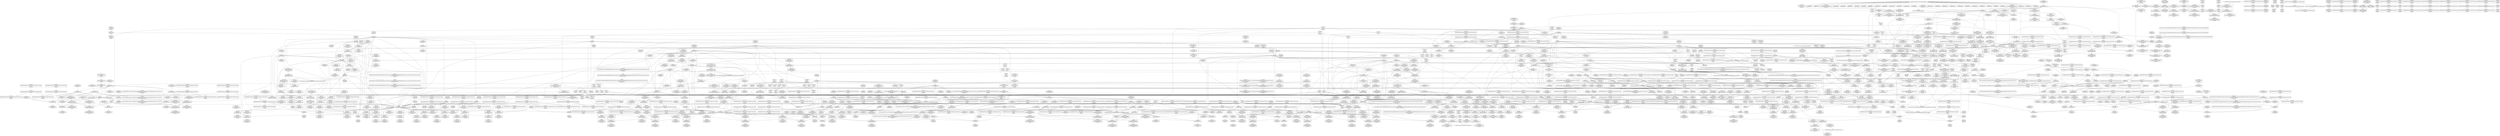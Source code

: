 digraph {
	CE0x4153ad0 [shape=record,shape=Mrecord,label="{CE0x4153ad0|i32_1|*Constant*}"]
	CE0x41946f0 [shape=record,shape=Mrecord,label="{CE0x41946f0|_call_void_lock_release(%struct.lockdep_map*_%map,_i32_1,_i64_ptrtoint_(i8*_blockaddress(_rcu_lock_release,_%__here)_to_i64))_#10,_!dbg_!27716|include/linux/rcupdate.h,423|*SummSink*}"]
	CE0x416e920 [shape=record,shape=Mrecord,label="{CE0x416e920|_call_void_asm_addl_$1,_%gs:$0_,_*m,ri,*m,_dirflag_,_fpsr_,_flags_(i32*___preempt_count,_i32_%val,_i32*___preempt_count)_#3,_!dbg_!27714,_!srcloc_!27717|./arch/x86/include/asm/preempt.h,72}"]
	CE0x414bda0 [shape=record,shape=Mrecord,label="{CE0x414bda0|_call_void_mcount()_#3|*SummSource*}"]
	CE0x40c7ae0 [shape=record,shape=Mrecord,label="{CE0x40c7ae0|VOIDTB_TE:_CE_128,136_}"]
	CE0x4164ef0 [shape=record,shape=Mrecord,label="{CE0x4164ef0|rcu_read_unlock:_tmp6|include/linux/rcupdate.h,933}"]
	CE0x419a6d0 [shape=record,shape=Mrecord,label="{CE0x419a6d0|_call_void_mcount()_#3|*SummSink*}"]
	CE0x40c8bf0 [shape=record,shape=Mrecord,label="{CE0x40c8bf0|selinux_task_setioprio:_bb}"]
	CE0x41af6d0 [shape=record,shape=Mrecord,label="{CE0x41af6d0|__preempt_count_sub:_do.end|*SummSink*}"]
	CE0x40ebd70 [shape=record,shape=Mrecord,label="{CE0x40ebd70|current_sid:_tmp7|security/selinux/hooks.c,218|*SummSink*}"]
	CE0x4144da0 [shape=record,shape=Mrecord,label="{CE0x4144da0|i64_2|*Constant*}"]
	CE0x4114810 [shape=record,shape=Mrecord,label="{CE0x4114810|rcu_read_unlock:_entry}"]
	CE0x40c6f00 [shape=record,shape=Mrecord,label="{CE0x40c6f00|_call_void___preempt_count_sub(i32_1)_#10,_!dbg_!27715|include/linux/rcupdate.h,244}"]
	CE0x4135570 [shape=record,shape=Mrecord,label="{CE0x4135570|rcu_lock_acquire:_bb}"]
	CE0x4156ad0 [shape=record,shape=Mrecord,label="{CE0x4156ad0|__preempt_count_add:_entry|*SummSource*}"]
	CE0x4168080 [shape=record,shape=Mrecord,label="{CE0x4168080|_ret_void,_!dbg_!27717|include/linux/rcupdate.h,240|*SummSink*}"]
	CE0x41c5140 [shape=record,shape=Mrecord,label="{CE0x41c5140|__preempt_count_add:_tmp4|./arch/x86/include/asm/preempt.h,72|*SummSink*}"]
	CE0x41abcb0 [shape=record,shape=Mrecord,label="{CE0x41abcb0|__rcu_read_unlock:_tmp1}"]
	CE0x40b15a0 [shape=record,shape=Mrecord,label="{CE0x40b15a0|task_sid:_call|security/selinux/hooks.c,208|*SummSource*}"]
	CE0x410e740 [shape=record,shape=Mrecord,label="{CE0x410e740|i64*_getelementptr_inbounds_(_13_x_i64_,_13_x_i64_*___llvm_gcov_ctr126,_i64_0,_i64_11)|*Constant*|*SummSource*}"]
	CE0x4119b50 [shape=record,shape=Mrecord,label="{CE0x4119b50|task_sid:_tmp7|security/selinux/hooks.c,208}"]
	CE0x40c5530 [shape=record,shape=Mrecord,label="{CE0x40c5530|i64_0|*Constant*}"]
	CE0x41ea1f0 [shape=record,shape=Mrecord,label="{CE0x41ea1f0|COLLAPSED:_GCMRE___llvm_gcov_ctr135_internal_global_4_x_i64_zeroinitializer:_elem_0:default:}"]
	CE0x4144ab0 [shape=record,shape=Mrecord,label="{CE0x4144ab0|rcu_read_lock:_tobool|include/linux/rcupdate.h,882|*SummSource*}"]
	CE0x40c2d60 [shape=record,shape=Mrecord,label="{CE0x40c2d60|task_sid:_do.body}"]
	CE0x41557d0 [shape=record,shape=Mrecord,label="{CE0x41557d0|rcu_read_unlock:_tmp}"]
	CE0x4155eb0 [shape=record,shape=Mrecord,label="{CE0x4155eb0|rcu_read_unlock:_tmp15|include/linux/rcupdate.h,933|*SummSource*}"]
	CE0x41c50d0 [shape=record,shape=Mrecord,label="{CE0x41c50d0|__preempt_count_add:_tmp4|./arch/x86/include/asm/preempt.h,72|*SummSource*}"]
	CE0x4169410 [shape=record,shape=Mrecord,label="{CE0x4169410|_call_void_lock_acquire(%struct.lockdep_map*_%map,_i32_0,_i32_0,_i32_2,_i32_0,_%struct.lockdep_map*_null,_i64_ptrtoint_(i8*_blockaddress(_rcu_lock_acquire,_%__here)_to_i64))_#10,_!dbg_!27716|include/linux/rcupdate.h,418}"]
	CE0x40bce60 [shape=record,shape=Mrecord,label="{CE0x40bce60|__rcu_read_unlock:_do.end|*SummSource*}"]
	CE0x41b3830 [shape=record,shape=Mrecord,label="{CE0x41b3830|i64*_getelementptr_inbounds_(_4_x_i64_,_4_x_i64_*___llvm_gcov_ctr129,_i64_0,_i64_1)|*Constant*|*SummSource*}"]
	CE0x414b860 [shape=record,shape=Mrecord,label="{CE0x414b860|rcu_read_lock:_tmp3|*SummSink*}"]
	CE0x4129370 [shape=record,shape=Mrecord,label="{CE0x4129370|__rcu_read_lock:_tmp4|include/linux/rcupdate.h,239}"]
	CE0x40d59c0 [shape=record,shape=Mrecord,label="{CE0x40d59c0|current_sid:_tmp11|security/selinux/hooks.c,218}"]
	CE0x40be770 [shape=record,shape=Mrecord,label="{CE0x40be770|task_sid:_tmp27|security/selinux/hooks.c,208|*SummSink*}"]
	CE0x4108670 [shape=record,shape=Mrecord,label="{CE0x4108670|rcu_read_lock:_tmp1|*SummSink*}"]
	CE0x411ead0 [shape=record,shape=Mrecord,label="{CE0x411ead0|task_sid:_land.lhs.true|*SummSink*}"]
	CE0x40f18b0 [shape=record,shape=Mrecord,label="{CE0x40f18b0|GLOBAL:_lockdep_rcu_suspicious|*Constant*}"]
	CE0x40a1a20 [shape=record,shape=Mrecord,label="{CE0x40a1a20|selinux_task_setioprio:_tmp10|security/selinux/hooks.c,3612|*SummSink*}"]
	CE0x40dd3c0 [shape=record,shape=Mrecord,label="{CE0x40dd3c0|i64_3|*Constant*|*SummSource*}"]
	CE0x40d9bf0 [shape=record,shape=Mrecord,label="{CE0x40d9bf0|__rcu_read_lock:_entry|*SummSink*}"]
	CE0x413a570 [shape=record,shape=Mrecord,label="{CE0x413a570|i64*_getelementptr_inbounds_(_4_x_i64_,_4_x_i64_*___llvm_gcov_ctr129,_i64_0,_i64_3)|*Constant*}"]
	CE0x414f180 [shape=record,shape=Mrecord,label="{CE0x414f180|rcu_read_unlock:_tmp1|*SummSource*}"]
	CE0x41572c0 [shape=record,shape=Mrecord,label="{CE0x41572c0|i64*_getelementptr_inbounds_(_4_x_i64_,_4_x_i64_*___llvm_gcov_ctr128,_i64_0,_i64_3)|*Constant*|*SummSink*}"]
	CE0x40c2390 [shape=record,shape=Mrecord,label="{CE0x40c2390|selinux_task_setioprio:_bb|*SummSink*}"]
	CE0x40b68b0 [shape=record,shape=Mrecord,label="{CE0x40b68b0|selinux_task_setioprio:_tmp8|security/selinux/hooks.c,3611}"]
	CE0x41283e0 [shape=record,shape=Mrecord,label="{CE0x41283e0|task_sid:_tmp21|security/selinux/hooks.c,208|*SummSink*}"]
	CE0x40ddd20 [shape=record,shape=Mrecord,label="{CE0x40ddd20|VOIDTB_TE:_CE_44,48_}"]
	CE0x4122450 [shape=record,shape=Mrecord,label="{CE0x4122450|GLOBAL:_rcu_lock_map|Global_var:rcu_lock_map|*SummSink*}"]
	CE0x41364f0 [shape=record,shape=Mrecord,label="{CE0x41364f0|i64*_getelementptr_inbounds_(_4_x_i64_,_4_x_i64_*___llvm_gcov_ctr135,_i64_0,_i64_2)|*Constant*}"]
	CE0x40f5d80 [shape=record,shape=Mrecord,label="{CE0x40f5d80|COLLAPSED:_CMRE:_elem_0::|security/selinux/hooks.c,218}"]
	CE0x40fa630 [shape=record,shape=Mrecord,label="{CE0x40fa630|i64*_getelementptr_inbounds_(_11_x_i64_,_11_x_i64_*___llvm_gcov_ctr125,_i64_0,_i64_0)|*Constant*|*SummSource*}"]
	CE0x4194150 [shape=record,shape=Mrecord,label="{CE0x4194150|COLLAPSED:_GCMRE___llvm_gcov_ctr128_internal_global_4_x_i64_zeroinitializer:_elem_0:default:}"]
	CE0x40ee240 [shape=record,shape=Mrecord,label="{CE0x40ee240|rcu_read_lock:_tmp13|include/linux/rcupdate.h,882|*SummSink*}"]
	CE0x414fb30 [shape=record,shape=Mrecord,label="{CE0x414fb30|i64*_getelementptr_inbounds_(_4_x_i64_,_4_x_i64_*___llvm_gcov_ctr130,_i64_0,_i64_1)|*Constant*|*SummSource*}"]
	CE0x40b6020 [shape=record,shape=Mrecord,label="{CE0x40b6020|current_sid:_tmp18|security/selinux/hooks.c,218|*SummSource*}"]
	CE0x40c2a20 [shape=record,shape=Mrecord,label="{CE0x40c2a20|current_has_perm:_tmp}"]
	CE0x412b0f0 [shape=record,shape=Mrecord,label="{CE0x412b0f0|_call_void_rcu_lock_release(%struct.lockdep_map*_rcu_lock_map)_#10,_!dbg_!27733|include/linux/rcupdate.h,935|*SummSink*}"]
	CE0x409fef0 [shape=record,shape=Mrecord,label="{CE0x409fef0|_ret_i32_%call2,_!dbg_!27718|security/selinux/hooks.c,1544}"]
	CE0x410cfd0 [shape=record,shape=Mrecord,label="{CE0x410cfd0|_call_void_rcu_read_lock()_#10,_!dbg_!27712|security/selinux/hooks.c,207|*SummSource*}"]
	CE0x41999f0 [shape=record,shape=Mrecord,label="{CE0x41999f0|__preempt_count_add:_tmp2|*SummSource*}"]
	CE0x40d4b90 [shape=record,shape=Mrecord,label="{CE0x40d4b90|current_sid:_tmp8|security/selinux/hooks.c,218|*SummSource*}"]
	CE0x4117970 [shape=record,shape=Mrecord,label="{CE0x4117970|i32_77|*Constant*|*SummSource*}"]
	CE0x4154780 [shape=record,shape=Mrecord,label="{CE0x4154780|rcu_read_unlock:_tmp8|include/linux/rcupdate.h,933}"]
	CE0x4121ef0 [shape=record,shape=Mrecord,label="{CE0x4121ef0|GLOBAL:_task_sid.__warned|Global_var:task_sid.__warned|*SummSink*}"]
	CE0x41dd7a0 [shape=record,shape=Mrecord,label="{CE0x41dd7a0|__preempt_count_add:_tmp1|*SummSink*}"]
	CE0x40bbca0 [shape=record,shape=Mrecord,label="{CE0x40bbca0|__rcu_read_unlock:_do.body}"]
	CE0x41d6b40 [shape=record,shape=Mrecord,label="{CE0x41d6b40|__preempt_count_add:_tmp6|./arch/x86/include/asm/preempt.h,73|*SummSink*}"]
	CE0x41ea7a0 [shape=record,shape=Mrecord,label="{CE0x41ea7a0|__preempt_count_sub:_tmp5|./arch/x86/include/asm/preempt.h,77}"]
	CE0x40ee820 [shape=record,shape=Mrecord,label="{CE0x40ee820|rcu_read_lock:_tmp14|include/linux/rcupdate.h,882|*SummSink*}"]
	CE0x40d38a0 [shape=record,shape=Mrecord,label="{CE0x40d38a0|%struct.common_audit_data*_null|*Constant*|*SummSource*}"]
	CE0x411c7b0 [shape=record,shape=Mrecord,label="{CE0x411c7b0|task_sid:_call3|security/selinux/hooks.c,208|*SummSource*}"]
	CE0x415eff0 [shape=record,shape=Mrecord,label="{CE0x415eff0|_call_void_lockdep_rcu_suspicious(i8*_getelementptr_inbounds_(_25_x_i8_,_25_x_i8_*_.str45,_i32_0,_i32_0),_i32_883,_i8*_getelementptr_inbounds_(_42_x_i8_,_42_x_i8_*_.str46,_i32_0,_i32_0))_#10,_!dbg_!27728|include/linux/rcupdate.h,882}"]
	CE0x4117900 [shape=record,shape=Mrecord,label="{CE0x4117900|i32_77|*Constant*}"]
	CE0x4165c00 [shape=record,shape=Mrecord,label="{CE0x4165c00|cred_sid:_tmp5|security/selinux/hooks.c,196|*SummSource*}"]
	CE0x4147720 [shape=record,shape=Mrecord,label="{CE0x4147720|i64*_getelementptr_inbounds_(_4_x_i64_,_4_x_i64_*___llvm_gcov_ctr128,_i64_0,_i64_3)|*Constant*}"]
	CE0x41acdb0 [shape=record,shape=Mrecord,label="{CE0x41acdb0|rcu_lock_acquire:_tmp7|*SummSource*}"]
	CE0x40b3900 [shape=record,shape=Mrecord,label="{CE0x40b3900|VOIDTB_TE:_CE_168,176_}"]
	CE0x40d79d0 [shape=record,shape=Mrecord,label="{CE0x40d79d0|task_sid:_tmp18|security/selinux/hooks.c,208}"]
	CE0x40d5140 [shape=record,shape=Mrecord,label="{CE0x40d5140|i64_4|*Constant*|*SummSink*}"]
	"CONST[source:2(external),value:2(dynamic)][purpose:{subject}]"
	CE0x41679e0 [shape=record,shape=Mrecord,label="{CE0x41679e0|rcu_read_unlock:_tmp5|include/linux/rcupdate.h,933|*SummSource*}"]
	CE0x40c75c0 [shape=record,shape=Mrecord,label="{CE0x40c75c0|selinux_task_setioprio:_tmp1}"]
	CE0x40d4f10 [shape=record,shape=Mrecord,label="{CE0x40d4f10|GLOBAL:_rcu_read_lock|*Constant*|*SummSink*}"]
	CE0x40db480 [shape=record,shape=Mrecord,label="{CE0x40db480|task_sid:_tobool4|security/selinux/hooks.c,208|*SummSink*}"]
	CE0x4145610 [shape=record,shape=Mrecord,label="{CE0x4145610|_call_void_asm_sideeffect_,_memory_,_dirflag_,_fpsr_,_flags_()_#3,_!dbg_!27714,_!srcloc_!27715|include/linux/rcupdate.h,239}"]
	CE0x40a9d70 [shape=record,shape=Mrecord,label="{CE0x40a9d70|current_sid:_do.end|*SummSource*}"]
	CE0x411b870 [shape=record,shape=Mrecord,label="{CE0x411b870|task_sid:_tmp11|security/selinux/hooks.c,208|*SummSource*}"]
	CE0x41b0e30 [shape=record,shape=Mrecord,label="{CE0x41b0e30|__preempt_count_add:_tmp7|./arch/x86/include/asm/preempt.h,73|*SummSink*}"]
	CE0x40cbc30 [shape=record,shape=Mrecord,label="{CE0x40cbc30|VOIDTB_TE:_CE_104,112_}"]
	CE0x40c8820 [shape=record,shape=Mrecord,label="{CE0x40c8820|current_has_perm:_call|security/selinux/hooks.c,1542|*SummSink*}"]
	CE0x4156390 [shape=record,shape=Mrecord,label="{CE0x4156390|rcu_read_unlock:_tmp16|include/linux/rcupdate.h,933|*SummSource*}"]
	CE0x411d680 [shape=record,shape=Mrecord,label="{CE0x411d680|cred_sid:_tmp4|*LoadInst*|security/selinux/hooks.c,196}"]
	CE0x411a530 [shape=record,shape=Mrecord,label="{CE0x411a530|task_sid:_tmp13|security/selinux/hooks.c,208|*SummSource*}"]
	CE0x4150ec0 [shape=record,shape=Mrecord,label="{CE0x4150ec0|rcu_read_unlock:_tmp14|include/linux/rcupdate.h,933}"]
	CE0x40b49d0 [shape=record,shape=Mrecord,label="{CE0x40b49d0|selinux_task_setioprio:_tmp|*SummSink*}"]
	CE0x40d8ec0 [shape=record,shape=Mrecord,label="{CE0x40d8ec0|task_sid:_do.end|*SummSink*}"]
	CE0x4119290 [shape=record,shape=Mrecord,label="{CE0x4119290|task_sid:_tmp|*SummSink*}"]
	CE0x41198c0 [shape=record,shape=Mrecord,label="{CE0x41198c0|_call_void_rcu_lock_acquire(%struct.lockdep_map*_rcu_lock_map)_#10,_!dbg_!27711|include/linux/rcupdate.h,881|*SummSource*}"]
	CE0x40b18e0 [shape=record,shape=Mrecord,label="{CE0x40b18e0|current_sid:_tmp1|*SummSource*}"]
	CE0x40d7ab0 [shape=record,shape=Mrecord,label="{CE0x40d7ab0|task_sid:_tmp18|security/selinux/hooks.c,208|*SummSink*}"]
	CE0x40c0200 [shape=record,shape=Mrecord,label="{CE0x40c0200|current_sid:_entry|*SummSink*}"]
	CE0x41d9c60 [shape=record,shape=Mrecord,label="{CE0x41d9c60|i64*_getelementptr_inbounds_(_4_x_i64_,_4_x_i64_*___llvm_gcov_ctr129,_i64_0,_i64_2)|*Constant*|*SummSink*}"]
	CE0x40c0d50 [shape=record,shape=Mrecord,label="{CE0x40c0d50|GLOBAL:_task_sid|*Constant*|*SummSink*}"]
	CE0x411fc70 [shape=record,shape=Mrecord,label="{CE0x411fc70|task_sid:_tmp8|security/selinux/hooks.c,208|*SummSource*}"]
	CE0x411e400 [shape=record,shape=Mrecord,label="{CE0x411e400|task_sid:_tmp7|security/selinux/hooks.c,208|*SummSink*}"]
	CE0x40f19e0 [shape=record,shape=Mrecord,label="{CE0x40f19e0|GLOBAL:_lockdep_rcu_suspicious|*Constant*|*SummSource*}"]
	CE0x40bd5f0 [shape=record,shape=Mrecord,label="{CE0x40bd5f0|__rcu_read_unlock:_tmp2|*SummSource*}"]
	CE0x41274b0 [shape=record,shape=Mrecord,label="{CE0x41274b0|i64*_getelementptr_inbounds_(_13_x_i64_,_13_x_i64_*___llvm_gcov_ctr126,_i64_0,_i64_9)|*Constant*}"]
	CE0x4141d40 [shape=record,shape=Mrecord,label="{CE0x4141d40|__rcu_read_unlock:_tmp1|*SummSink*}"]
	CE0x40d6280 [shape=record,shape=Mrecord,label="{CE0x40d6280|i32_0|*Constant*}"]
	CE0x4135c20 [shape=record,shape=Mrecord,label="{CE0x4135c20|i64*_getelementptr_inbounds_(_4_x_i64_,_4_x_i64_*___llvm_gcov_ctr133,_i64_0,_i64_1)|*Constant*|*SummSource*}"]
	CE0x4136180 [shape=record,shape=Mrecord,label="{CE0x4136180|i64*_getelementptr_inbounds_(_4_x_i64_,_4_x_i64_*___llvm_gcov_ctr128,_i64_0,_i64_2)|*Constant*}"]
	CE0x40c8320 [shape=record,shape=Mrecord,label="{CE0x40c8320|selinux_task_setioprio:_tmp2|security/selinux/hooks.c,3608}"]
	CE0x40a7670 [shape=record,shape=Mrecord,label="{CE0x40a7670|i64*_getelementptr_inbounds_(_11_x_i64_,_11_x_i64_*___llvm_gcov_ctr125,_i64_0,_i64_1)|*Constant*|*SummSink*}"]
	CE0x40d8dd0 [shape=record,shape=Mrecord,label="{CE0x40d8dd0|task_sid:_do.end|*SummSource*}"]
	CE0x415b280 [shape=record,shape=Mrecord,label="{CE0x415b280|rcu_lock_acquire:_tmp2|*SummSource*}"]
	CE0x4106cf0 [shape=record,shape=Mrecord,label="{CE0x4106cf0|_ret_void,_!dbg_!27735|include/linux/rcupdate.h,884}"]
	CE0x412cab0 [shape=record,shape=Mrecord,label="{CE0x412cab0|GLOBAL:___rcu_read_unlock|*Constant*|*SummSource*}"]
	CE0x410cce0 [shape=record,shape=Mrecord,label="{CE0x410cce0|%struct.task_struct*_(%struct.task_struct**)*_asm_movq_%gs:$_1:P_,$0_,_r,im,_dirflag_,_fpsr_,_flags_}"]
	CE0x410d7f0 [shape=record,shape=Mrecord,label="{CE0x410d7f0|task_sid:_tmp10|security/selinux/hooks.c,208|*SummSource*}"]
	CE0x410a130 [shape=record,shape=Mrecord,label="{CE0x410a130|task_sid:_tmp16|security/selinux/hooks.c,208|*SummSource*}"]
	CE0x4156910 [shape=record,shape=Mrecord,label="{CE0x4156910|__preempt_count_add:_val|Function::__preempt_count_add&Arg::val::|*SummSink*}"]
	CE0x41cef30 [shape=record,shape=Mrecord,label="{CE0x41cef30|__preempt_count_sub:_tmp3|*SummSource*}"]
	CE0x4106570 [shape=record,shape=Mrecord,label="{CE0x4106570|task_sid:_call|security/selinux/hooks.c,208}"]
	CE0x411cf90 [shape=record,shape=Mrecord,label="{CE0x411cf90|rcu_read_unlock:_tmp2|*SummSink*}"]
	CE0x40dd980 [shape=record,shape=Mrecord,label="{CE0x40dd980|i64*_getelementptr_inbounds_(_2_x_i64_,_2_x_i64_*___llvm_gcov_ctr136,_i64_0,_i64_0)|*Constant*}"]
	CE0x40fae10 [shape=record,shape=Mrecord,label="{CE0x40fae10|task_sid:_tmp10|security/selinux/hooks.c,208}"]
	CE0x40b4df0 [shape=record,shape=Mrecord,label="{CE0x40b4df0|selinux_task_setioprio:_return}"]
	CE0x530b820 [shape=record,shape=Mrecord,label="{CE0x530b820|selinux_task_setioprio:_p|Function::selinux_task_setioprio&Arg::p::|*SummSink*}"]
	CE0x41181b0 [shape=record,shape=Mrecord,label="{CE0x41181b0|task_sid:_tmp1|*SummSink*}"]
	CE0x40f76e0 [shape=record,shape=Mrecord,label="{CE0x40f76e0|rcu_read_lock:_do.body|*SummSink*}"]
	CE0x40f55f0 [shape=record,shape=Mrecord,label="{CE0x40f55f0|i32_22|*Constant*|*SummSource*}"]
	CE0x411c330 [shape=record,shape=Mrecord,label="{CE0x411c330|rcu_read_unlock:_do.end|*SummSink*}"]
	CE0x411c4f0 [shape=record,shape=Mrecord,label="{CE0x411c4f0|rcu_read_unlock:_if.then|*SummSource*}"]
	CE0x40acb60 [shape=record,shape=Mrecord,label="{CE0x40acb60|GLOBAL:_current_sid|*Constant*|*SummSink*}"]
	CE0x41686a0 [shape=record,shape=Mrecord,label="{CE0x41686a0|rcu_read_unlock:_tmp6|include/linux/rcupdate.h,933|*SummSink*}"]
	CE0x40a9ca0 [shape=record,shape=Mrecord,label="{CE0x40a9ca0|current_sid:_do.end}"]
	CE0x416e060 [shape=record,shape=Mrecord,label="{CE0x416e060|_call_void_lockdep_rcu_suspicious(i8*_getelementptr_inbounds_(_25_x_i8_,_25_x_i8_*_.str45,_i32_0,_i32_0),_i32_934,_i8*_getelementptr_inbounds_(_44_x_i8_,_44_x_i8_*_.str47,_i32_0,_i32_0))_#10,_!dbg_!27726|include/linux/rcupdate.h,933|*SummSink*}"]
	CE0x41ade70 [shape=record,shape=Mrecord,label="{CE0x41ade70|rcu_lock_release:_indirectgoto}"]
	CE0x41186b0 [shape=record,shape=Mrecord,label="{CE0x41186b0|cred_sid:_tmp|*SummSource*}"]
	CE0x416cfb0 [shape=record,shape=Mrecord,label="{CE0x416cfb0|i64*_getelementptr_inbounds_(_11_x_i64_,_11_x_i64_*___llvm_gcov_ctr132,_i64_0,_i64_8)|*Constant*|*SummSink*}"]
	CE0x40cc800 [shape=record,shape=Mrecord,label="{CE0x40cc800|selinux_task_setioprio:_ioprio|Function::selinux_task_setioprio&Arg::ioprio::}"]
	CE0x4195280 [shape=record,shape=Mrecord,label="{CE0x4195280|i32_1|*Constant*}"]
	CE0x4145b90 [shape=record,shape=Mrecord,label="{CE0x4145b90|rcu_read_lock:_call|include/linux/rcupdate.h,882}"]
	CE0x410aaa0 [shape=record,shape=Mrecord,label="{CE0x410aaa0|rcu_read_unlock:_tmp3|*SummSource*}"]
	CE0x40f2850 [shape=record,shape=Mrecord,label="{CE0x40f2850|i64*_getelementptr_inbounds_(_11_x_i64_,_11_x_i64_*___llvm_gcov_ctr125,_i64_0,_i64_10)|*Constant*}"]
	CE0x40b87b0 [shape=record,shape=Mrecord,label="{CE0x40b87b0|selinux_task_setioprio:_tmp5|security/selinux/hooks.c,3608|*SummSource*}"]
	CE0x41a9670 [shape=record,shape=Mrecord,label="{CE0x41a9670|i32_2|*Constant*|*SummSource*}"]
	CE0x40c0480 [shape=record,shape=Mrecord,label="{CE0x40c0480|_ret_i32_%tmp24,_!dbg_!27742|security/selinux/hooks.c,220|*SummSource*}"]
	CE0x416aaa0 [shape=record,shape=Mrecord,label="{CE0x416aaa0|i64*_getelementptr_inbounds_(_4_x_i64_,_4_x_i64_*___llvm_gcov_ctr130,_i64_0,_i64_2)|*Constant*|*SummSink*}"]
	CE0x40cbd40 [shape=record,shape=Mrecord,label="{CE0x40cbd40|VOIDTB_TE:_CE_120,128_}"]
	CE0x414b710 [shape=record,shape=Mrecord,label="{CE0x414b710|rcu_read_lock:_tmp3|*SummSource*}"]
	CE0x412ccd0 [shape=record,shape=Mrecord,label="{CE0x412ccd0|_ret_void,_!dbg_!27717|include/linux/rcupdate.h,245|*SummSink*}"]
	CE0x40f47b0 [shape=record,shape=Mrecord,label="{CE0x40f47b0|i32_78|*Constant*|*SummSink*}"]
	CE0x4153cb0 [shape=record,shape=Mrecord,label="{CE0x4153cb0|__preempt_count_add:_val|Function::__preempt_count_add&Arg::val::}"]
	CE0x40f02c0 [shape=record,shape=Mrecord,label="{CE0x40f02c0|rcu_read_lock:_tmp18|include/linux/rcupdate.h,882}"]
	"CONST[source:0(mediator),value:0(static)][purpose:{operation}]"
	CE0x40d39f0 [shape=record,shape=Mrecord,label="{CE0x40d39f0|%struct.common_audit_data*_null|*Constant*|*SummSink*}"]
	CE0x5eaa9f0 [shape=record,shape=Mrecord,label="{CE0x5eaa9f0|selinux_task_setioprio:_p|Function::selinux_task_setioprio&Arg::p::}"]
	CE0x40b6920 [shape=record,shape=Mrecord,label="{CE0x40b6920|selinux_task_setioprio:_tmp8|security/selinux/hooks.c,3611|*SummSource*}"]
	CE0x40b1ad0 [shape=record,shape=Mrecord,label="{CE0x40b1ad0|current_sid:_tmp1|*SummSink*}"]
	CE0x40dbeb0 [shape=record,shape=Mrecord,label="{CE0x40dbeb0|get_current:_tmp1}"]
	CE0x4109e00 [shape=record,shape=Mrecord,label="{CE0x4109e00|task_sid:_tmp15|security/selinux/hooks.c,208|*SummSink*}"]
	CE0x4120a10 [shape=record,shape=Mrecord,label="{CE0x4120a10|__rcu_read_lock:_tmp1|*SummSink*}"]
	CE0x40b7720 [shape=record,shape=Mrecord,label="{CE0x40b7720|selinux_task_setioprio:_tmp9|security/selinux/hooks.c,3611}"]
	CE0x41285b0 [shape=record,shape=Mrecord,label="{CE0x41285b0|task_sid:_tmp22|security/selinux/hooks.c,208}"]
	CE0x4119e20 [shape=record,shape=Mrecord,label="{CE0x4119e20|_call_void___rcu_read_lock()_#10,_!dbg_!27710|include/linux/rcupdate.h,879|*SummSink*}"]
	CE0x410b000 [shape=record,shape=Mrecord,label="{CE0x410b000|task_sid:_if.end|*SummSink*}"]
	CE0x4167d30 [shape=record,shape=Mrecord,label="{CE0x4167d30|i64*_getelementptr_inbounds_(_4_x_i64_,_4_x_i64_*___llvm_gcov_ctr130,_i64_0,_i64_2)|*Constant*}"]
	CE0x40c2f40 [shape=record,shape=Mrecord,label="{CE0x40c2f40|task_sid:_do.body|*SummSink*}"]
	CE0x40a82e0 [shape=record,shape=Mrecord,label="{CE0x40a82e0|task_sid:_land.lhs.true2}"]
	CE0x4116690 [shape=record,shape=Mrecord,label="{CE0x4116690|task_sid:_tmp14|security/selinux/hooks.c,208|*SummSource*}"]
	CE0x40cdb70 [shape=record,shape=Mrecord,label="{CE0x40cdb70|cred_sid:_cred|Function::cred_sid&Arg::cred::|*SummSource*}"]
	CE0x40f8270 [shape=record,shape=Mrecord,label="{CE0x40f8270|current_sid:_tmp24|security/selinux/hooks.c,220|*SummSink*}"]
	CE0x41588a0 [shape=record,shape=Mrecord,label="{CE0x41588a0|rcu_read_unlock:_tmp4|include/linux/rcupdate.h,933|*SummSource*}"]
	CE0x4159d40 [shape=record,shape=Mrecord,label="{CE0x4159d40|rcu_read_unlock:_tmp10|include/linux/rcupdate.h,933|*SummSource*}"]
	CE0x40a76e0 [shape=record,shape=Mrecord,label="{CE0x40a76e0|i64_1|*Constant*}"]
	CE0x40c0590 [shape=record,shape=Mrecord,label="{CE0x40c0590|_ret_i32_%tmp24,_!dbg_!27742|security/selinux/hooks.c,220|*SummSink*}"]
	CE0x40a0ac0 [shape=record,shape=Mrecord,label="{CE0x40a0ac0|GLOBAL:___llvm_gcov_ctr125|Global_var:__llvm_gcov_ctr125|*SummSink*}"]
	CE0x414f280 [shape=record,shape=Mrecord,label="{CE0x414f280|rcu_read_unlock:_tmp1|*SummSink*}"]
	CE0x40aa4e0 [shape=record,shape=Mrecord,label="{CE0x40aa4e0|current_has_perm:_bb}"]
	CE0x4120410 [shape=record,shape=Mrecord,label="{CE0x4120410|i64*_getelementptr_inbounds_(_13_x_i64_,_13_x_i64_*___llvm_gcov_ctr126,_i64_0,_i64_8)|*Constant*}"]
	CE0x411e9e0 [shape=record,shape=Mrecord,label="{CE0x411e9e0|task_sid:_land.lhs.true|*SummSource*}"]
	CE0x40c6040 [shape=record,shape=Mrecord,label="{CE0x40c6040|i64_2|*Constant*|*SummSource*}"]
	CE0x40d53b0 [shape=record,shape=Mrecord,label="{CE0x40d53b0|i64_5|*Constant*|*SummSink*}"]
	CE0x40d6d70 [shape=record,shape=Mrecord,label="{CE0x40d6d70|current_sid:_tmp8|security/selinux/hooks.c,218|*SummSink*}"]
	CE0x40ac970 [shape=record,shape=Mrecord,label="{CE0x40ac970|current_sid:_entry}"]
	CE0x40c0840 [shape=record,shape=Mrecord,label="{CE0x40c0840|current_has_perm:_call1|security/selinux/hooks.c,1543}"]
	CE0x40b7920 [shape=record,shape=Mrecord,label="{CE0x40b7920|selinux_task_setioprio:_tmp9|security/selinux/hooks.c,3611|*SummSource*}"]
	CE0x40a1430 [shape=record,shape=Mrecord,label="{CE0x40a1430|i64*_getelementptr_inbounds_(_6_x_i64_,_6_x_i64_*___llvm_gcov_ctr284,_i64_0,_i64_5)|*Constant*}"]
	CE0x414b670 [shape=record,shape=Mrecord,label="{CE0x414b670|rcu_read_lock:_tmp3}"]
	CE0x40ee6b0 [shape=record,shape=Mrecord,label="{CE0x40ee6b0|rcu_read_lock:_tmp14|include/linux/rcupdate.h,882|*SummSource*}"]
	CE0x40f0f60 [shape=record,shape=Mrecord,label="{CE0x40f0f60|rcu_read_lock:_if.end|*SummSink*}"]
	CE0x40cd020 [shape=record,shape=Mrecord,label="{CE0x40cd020|current_has_perm:_tmp3}"]
	CE0x4121b30 [shape=record,shape=Mrecord,label="{CE0x4121b30|rcu_read_lock:_tmp2|*SummSink*}"]
	CE0x4147420 [shape=record,shape=Mrecord,label="{CE0x4147420|rcu_read_lock:_tobool|include/linux/rcupdate.h,882}"]
	CE0x4113ab0 [shape=record,shape=Mrecord,label="{CE0x4113ab0|rcu_lock_release:_tmp5|include/linux/rcupdate.h,423}"]
	CE0x40d2f00 [shape=record,shape=Mrecord,label="{CE0x40d2f00|avc_has_perm:_tclass|Function::avc_has_perm&Arg::tclass::}"]
	CE0x40ab0a0 [shape=record,shape=Mrecord,label="{CE0x40ab0a0|i64*_getelementptr_inbounds_(_2_x_i64_,_2_x_i64_*___llvm_gcov_ctr136,_i64_0,_i64_1)|*Constant*|*SummSink*}"]
	CE0x40ec120 [shape=record,shape=Mrecord,label="{CE0x40ec120|GLOBAL:_current_sid.__warned|Global_var:current_sid.__warned|*SummSource*}"]
	CE0x4193a90 [shape=record,shape=Mrecord,label="{CE0x4193a90|__rcu_read_unlock:_tmp4|include/linux/rcupdate.h,244|*SummSink*}"]
	CE0x40c9ee0 [shape=record,shape=Mrecord,label="{CE0x40c9ee0|i64*_getelementptr_inbounds_(_11_x_i64_,_11_x_i64_*___llvm_gcov_ctr125,_i64_0,_i64_1)|*Constant*}"]
	CE0x40f3f60 [shape=record,shape=Mrecord,label="{CE0x40f3f60|get_current:_entry}"]
	CE0x412d9e0 [shape=record,shape=Mrecord,label="{CE0x412d9e0|__rcu_read_lock:_do.end}"]
	CE0x40bd050 [shape=record,shape=Mrecord,label="{CE0x40bd050|__rcu_read_unlock:_do.end|*SummSink*}"]
	CE0x40a0a50 [shape=record,shape=Mrecord,label="{CE0x40a0a50|GLOBAL:___llvm_gcov_ctr125|Global_var:__llvm_gcov_ctr125|*SummSource*}"]
	CE0x41cec50 [shape=record,shape=Mrecord,label="{CE0x41cec50|__preempt_count_sub:_tmp5|./arch/x86/include/asm/preempt.h,77|*SummSource*}"]
	CE0x41c5b60 [shape=record,shape=Mrecord,label="{CE0x41c5b60|__preempt_count_add:_tmp}"]
	CE0x413c490 [shape=record,shape=Mrecord,label="{CE0x413c490|i64*_getelementptr_inbounds_(_4_x_i64_,_4_x_i64_*___llvm_gcov_ctr134,_i64_0,_i64_0)|*Constant*|*SummSink*}"]
	CE0x40cb270 [shape=record,shape=Mrecord,label="{CE0x40cb270|selinux_task_setioprio:_tmp3|security/selinux/hooks.c,3608|*SummSource*}"]
	CE0x4107c30 [shape=record,shape=Mrecord,label="{CE0x4107c30|task_sid:_tmp3}"]
	CE0x414e920 [shape=record,shape=Mrecord,label="{CE0x414e920|rcu_read_unlock:_call3|include/linux/rcupdate.h,933|*SummSource*}"]
	CE0x414fa70 [shape=record,shape=Mrecord,label="{CE0x414fa70|i64*_getelementptr_inbounds_(_4_x_i64_,_4_x_i64_*___llvm_gcov_ctr130,_i64_0,_i64_1)|*Constant*}"]
	CE0x40d3340 [shape=record,shape=Mrecord,label="{CE0x40d3340|avc_has_perm:_requested|Function::avc_has_perm&Arg::requested::}"]
	CE0x4165190 [shape=record,shape=Mrecord,label="{CE0x4165190|rcu_read_lock:_land.lhs.true2|*SummSink*}"]
	CE0x40a7600 [shape=record,shape=Mrecord,label="{CE0x40a7600|current_sid:_tmp|*SummSink*}"]
	CE0x41503a0 [shape=record,shape=Mrecord,label="{CE0x41503a0|_call_void_asm_sideeffect_,_memory_,_dirflag_,_fpsr_,_flags_()_#3,_!dbg_!27714,_!srcloc_!27715|include/linux/rcupdate.h,239|*SummSource*}"]
	CE0x40dd910 [shape=record,shape=Mrecord,label="{CE0x40dd910|i64*_getelementptr_inbounds_(_2_x_i64_,_2_x_i64_*___llvm_gcov_ctr136,_i64_0,_i64_0)|*Constant*|*SummSink*}"]
	CE0x40fbcd0 [shape=record,shape=Mrecord,label="{CE0x40fbcd0|i1_true|*Constant*|*SummSource*}"]
	CE0x4161080 [shape=record,shape=Mrecord,label="{CE0x4161080|rcu_read_lock:_tmp21|include/linux/rcupdate.h,884|*SummSource*}"]
	CE0x40db7c0 [shape=record,shape=Mrecord,label="{CE0x40db7c0|i64_6|*Constant*|*SummSource*}"]
	CE0x4162d90 [shape=record,shape=Mrecord,label="{CE0x4162d90|cred_sid:_bb|*SummSource*}"]
	CE0x40fb5f0 [shape=record,shape=Mrecord,label="{CE0x40fb5f0|current_sid:_tmp13|security/selinux/hooks.c,218|*SummSink*}"]
	CE0x4146dc0 [shape=record,shape=Mrecord,label="{CE0x4146dc0|__rcu_read_lock:_tmp5|include/linux/rcupdate.h,239|*SummSink*}"]
	CE0x4160b20 [shape=record,shape=Mrecord,label="{CE0x4160b20|i8*_getelementptr_inbounds_(_42_x_i8_,_42_x_i8_*_.str46,_i32_0,_i32_0)|*Constant*|*SummSink*}"]
	CE0x40c1eb0 [shape=record,shape=Mrecord,label="{CE0x40c1eb0|current_sid:_tmp}"]
	CE0x40d1240 [shape=record,shape=Mrecord,label="{CE0x40d1240|i64*_getelementptr_inbounds_(_11_x_i64_,_11_x_i64_*___llvm_gcov_ctr125,_i64_0,_i64_9)|*Constant*|*SummSink*}"]
	CE0x40f6d10 [shape=record,shape=Mrecord,label="{CE0x40f6d10|i32_1|*Constant*|*SummSink*}"]
	CE0x40ab110 [shape=record,shape=Mrecord,label="{CE0x40ab110|i64_1|*Constant*}"]
	CE0x412cea0 [shape=record,shape=Mrecord,label="{CE0x412cea0|__rcu_read_unlock:_entry|*SummSource*}"]
	CE0x40c5e80 [shape=record,shape=Mrecord,label="{CE0x40c5e80|i64_2|*Constant*}"]
	CE0x4164fc0 [shape=record,shape=Mrecord,label="{CE0x4164fc0|rcu_read_lock:_land.lhs.true2}"]
	CE0x4114660 [shape=record,shape=Mrecord,label="{CE0x4114660|GLOBAL:_rcu_read_unlock|*Constant*|*SummSource*}"]
	CE0x415ea30 [shape=record,shape=Mrecord,label="{CE0x415ea30|rcu_read_lock:_tmp6|include/linux/rcupdate.h,882|*SummSource*}"]
	CE0x41af2b0 [shape=record,shape=Mrecord,label="{CE0x41af2b0|__preempt_count_sub:_bb}"]
	CE0x4152db0 [shape=record,shape=Mrecord,label="{CE0x4152db0|__preempt_count_add:_do.end}"]
	CE0x40b6990 [shape=record,shape=Mrecord,label="{CE0x40b6990|selinux_task_setioprio:_tmp8|security/selinux/hooks.c,3611|*SummSink*}"]
	CE0x4157670 [shape=record,shape=Mrecord,label="{CE0x4157670|rcu_read_unlock:_tmp4|include/linux/rcupdate.h,933|*SummSink*}"]
	CE0x41a81b0 [shape=record,shape=Mrecord,label="{CE0x41a81b0|__rcu_read_unlock:_tmp}"]
	CE0x40f97e0 [shape=record,shape=Mrecord,label="{CE0x40f97e0|task_sid:_tmp11|security/selinux/hooks.c,208}"]
	CE0x4169780 [shape=record,shape=Mrecord,label="{CE0x4169780|rcu_read_unlock:_land.lhs.true2|*SummSource*}"]
	CE0x4194ca0 [shape=record,shape=Mrecord,label="{CE0x4194ca0|GLOBAL:_lock_release|*Constant*|*SummSource*}"]
	CE0x4136760 [shape=record,shape=Mrecord,label="{CE0x4136760|__preempt_count_sub:_do.body|*SummSource*}"]
	CE0x419b050 [shape=record,shape=Mrecord,label="{CE0x419b050|_call_void_asm_addl_$1,_%gs:$0_,_*m,ri,*m,_dirflag_,_fpsr_,_flags_(i32*___preempt_count,_i32_%val,_i32*___preempt_count)_#3,_!dbg_!27714,_!srcloc_!27717|./arch/x86/include/asm/preempt.h,72|*SummSink*}"]
	CE0x415a700 [shape=record,shape=Mrecord,label="{CE0x415a700|__rcu_read_lock:_tmp3|*SummSink*}"]
	CE0x410d4d0 [shape=record,shape=Mrecord,label="{CE0x410d4d0|get_current:_tmp2|*SummSource*}"]
	CE0x40c6bf0 [shape=record,shape=Mrecord,label="{CE0x40c6bf0|_call_void___preempt_count_sub(i32_1)_#10,_!dbg_!27715|include/linux/rcupdate.h,244|*SummSource*}"]
	CE0x4155570 [shape=record,shape=Mrecord,label="{CE0x4155570|_call_void___preempt_count_add(i32_1)_#10,_!dbg_!27711|include/linux/rcupdate.h,239|*SummSink*}"]
	CE0x40c6300 [shape=record,shape=Mrecord,label="{CE0x40c6300|current_sid:_tmp12|security/selinux/hooks.c,218|*SummSource*}"]
	CE0x4113120 [shape=record,shape=Mrecord,label="{CE0x4113120|i64*_getelementptr_inbounds_(_4_x_i64_,_4_x_i64_*___llvm_gcov_ctr133,_i64_0,_i64_2)|*Constant*|*SummSink*}"]
	CE0x4156870 [shape=record,shape=Mrecord,label="{CE0x4156870|i64*_getelementptr_inbounds_(_11_x_i64_,_11_x_i64_*___llvm_gcov_ctr132,_i64_0,_i64_8)|*Constant*|*SummSource*}"]
	CE0x4157950 [shape=record,shape=Mrecord,label="{CE0x4157950|rcu_lock_acquire:_tmp1}"]
	CE0x4156c10 [shape=record,shape=Mrecord,label="{CE0x4156c10|__preempt_count_add:_entry|*SummSink*}"]
	CE0x4117590 [shape=record,shape=Mrecord,label="{CE0x4117590|i64_3|*Constant*}"]
	CE0x40afb00 [shape=record,shape=Mrecord,label="{CE0x40afb00|i32_512|*Constant*}"]
	CE0x415be80 [shape=record,shape=Mrecord,label="{CE0x415be80|__rcu_read_lock:_bb}"]
	CE0x40b8680 [shape=record,shape=Mrecord,label="{CE0x40b8680|selinux_task_setioprio:_tmp5|security/selinux/hooks.c,3608}"]
	CE0x40f9d00 [shape=record,shape=Mrecord,label="{CE0x40f9d00|rcu_read_lock:_tobool|include/linux/rcupdate.h,882|*SummSink*}"]
	CE0x40c94a0 [shape=record,shape=Mrecord,label="{CE0x40c94a0|VOIDTB_TE:_CE_72,80_}"]
	CE0x40d23c0 [shape=record,shape=Mrecord,label="{CE0x40d23c0|avc_has_perm:_ssid|Function::avc_has_perm&Arg::ssid::}"]
	CE0x414d3e0 [shape=record,shape=Mrecord,label="{CE0x414d3e0|rcu_read_unlock:_bb|*SummSource*}"]
	CE0x40ce080 [shape=record,shape=Mrecord,label="{CE0x40ce080|_ret_i32_%tmp6,_!dbg_!27716|security/selinux/hooks.c,197|*SummSink*}"]
	CE0x4169540 [shape=record,shape=Mrecord,label="{CE0x4169540|rcu_read_unlock:_if.then|*SummSink*}"]
	CE0x4107630 [shape=record,shape=Mrecord,label="{CE0x4107630|rcu_read_lock:_entry|*SummSource*}"]
	CE0x41ad9b0 [shape=record,shape=Mrecord,label="{CE0x41ad9b0|i8*_undef|*Constant*|*SummSource*}"]
	CE0x40a9a40 [shape=record,shape=Mrecord,label="{CE0x40a9a40|current_sid:_do.body}"]
	CE0x40ee580 [shape=record,shape=Mrecord,label="{CE0x40ee580|rcu_read_lock:_tmp14|include/linux/rcupdate.h,882}"]
	CE0x4117ad0 [shape=record,shape=Mrecord,label="{CE0x4117ad0|i32_77|*Constant*|*SummSink*}"]
	CE0x40f35d0 [shape=record,shape=Mrecord,label="{CE0x40f35d0|current_sid:_call4|security/selinux/hooks.c,218}"]
	CE0x4118bf0 [shape=record,shape=Mrecord,label="{CE0x4118bf0|GLOBAL:___llvm_gcov_ctr126|Global_var:__llvm_gcov_ctr126|*SummSink*}"]
	CE0x41d6ad0 [shape=record,shape=Mrecord,label="{CE0x41d6ad0|__preempt_count_add:_tmp6|./arch/x86/include/asm/preempt.h,73|*SummSource*}"]
	CE0x41f4970 [shape=record,shape=Mrecord,label="{CE0x41f4970|__preempt_count_sub:_bb|*SummSink*}"]
	CE0x41481d0 [shape=record,shape=Mrecord,label="{CE0x41481d0|cred_sid:_tmp4|*LoadInst*|security/selinux/hooks.c,196|*SummSink*}"]
	CE0x40ebfa0 [shape=record,shape=Mrecord,label="{CE0x40ebfa0|GLOBAL:_current_sid.__warned|Global_var:current_sid.__warned}"]
	CE0x4108dc0 [shape=record,shape=Mrecord,label="{CE0x4108dc0|_call_void_mcount()_#3}"]
	CE0x41450c0 [shape=record,shape=Mrecord,label="{CE0x41450c0|GLOBAL:___preempt_count_add|*Constant*|*SummSource*}"]
	CE0x40f1be0 [shape=record,shape=Mrecord,label="{CE0x40f1be0|i32_218|*Constant*}"]
	CE0x414acd0 [shape=record,shape=Mrecord,label="{CE0x414acd0|rcu_read_lock:_tmp9|include/linux/rcupdate.h,882}"]
	CE0x40ef650 [shape=record,shape=Mrecord,label="{CE0x40ef650|i64*_getelementptr_inbounds_(_11_x_i64_,_11_x_i64_*___llvm_gcov_ctr127,_i64_0,_i64_8)|*Constant*}"]
	CE0x40c2320 [shape=record,shape=Mrecord,label="{CE0x40c2320|selinux_task_setioprio:_bb|*SummSource*}"]
	CE0x4145a10 [shape=record,shape=Mrecord,label="{CE0x4145a10|rcu_lock_acquire:_map|Function::rcu_lock_acquire&Arg::map::|*SummSink*}"]
	CE0x40cddf0 [shape=record,shape=Mrecord,label="{CE0x40cddf0|_ret_i32_%tmp6,_!dbg_!27716|security/selinux/hooks.c,197}"]
	CE0x416e8b0 [shape=record,shape=Mrecord,label="{CE0x416e8b0|void_(i32*,_i32,_i32*)*_asm_addl_$1,_%gs:$0_,_*m,ri,*m,_dirflag_,_fpsr_,_flags_}"]
	CE0x40ac5d0 [shape=record,shape=Mrecord,label="{CE0x40ac5d0|selinux_task_setioprio:_entry|*SummSource*}"]
	CE0x40ccad0 [shape=record,shape=Mrecord,label="{CE0x40ccad0|i32_0|*Constant*}"]
	CE0x40d3260 [shape=record,shape=Mrecord,label="{CE0x40d3260|%struct.common_audit_data*_null|*Constant*}"]
	CE0x414aae0 [shape=record,shape=Mrecord,label="{CE0x414aae0|rcu_read_lock:_tmp9|include/linux/rcupdate.h,882|*SummSource*}"]
	CE0x40bf950 [shape=record,shape=Mrecord,label="{CE0x40bf950|_call_void_lockdep_rcu_suspicious(i8*_getelementptr_inbounds_(_25_x_i8_,_25_x_i8_*_.str3,_i32_0,_i32_0),_i32_218,_i8*_getelementptr_inbounds_(_45_x_i8_,_45_x_i8_*_.str12,_i32_0,_i32_0))_#10,_!dbg_!27727|security/selinux/hooks.c,218}"]
	CE0x415eed0 [shape=record,shape=Mrecord,label="{CE0x415eed0|rcu_read_lock:_tmp7|include/linux/rcupdate.h,882|*SummSource*}"]
	CE0x4151fe0 [shape=record,shape=Mrecord,label="{CE0x4151fe0|rcu_read_unlock:_call|include/linux/rcupdate.h,933}"]
	CE0x41e87f0 [shape=record,shape=Mrecord,label="{CE0x41e87f0|__preempt_count_sub:_tmp6|./arch/x86/include/asm/preempt.h,78|*SummSink*}"]
	CE0x41c5060 [shape=record,shape=Mrecord,label="{CE0x41c5060|__preempt_count_add:_tmp4|./arch/x86/include/asm/preempt.h,72}"]
	CE0x4121ce0 [shape=record,shape=Mrecord,label="{CE0x4121ce0|GLOBAL:___rcu_read_lock|*Constant*}"]
	CE0x4163290 [shape=record,shape=Mrecord,label="{CE0x4163290|128:_i8*,_:_CRE_128,136_|*MultipleSource*|Function::cred_sid&Arg::cred::|*LoadInst*|security/selinux/hooks.c,208|security/selinux/hooks.c,196}"]
	CE0x40c2590 [shape=record,shape=Mrecord,label="{CE0x40c2590|current_sid:_if.then|*SummSink*}"]
	CE0x40c8710 [shape=record,shape=Mrecord,label="{CE0x40c8710|current_has_perm:_call|security/selinux/hooks.c,1542|*SummSource*}"]
	CE0x4119780 [shape=record,shape=Mrecord,label="{CE0x4119780|GLOBAL:_rcu_lock_acquire|*Constant*}"]
	CE0x4168530 [shape=record,shape=Mrecord,label="{CE0x4168530|rcu_read_unlock:_tmp6|include/linux/rcupdate.h,933|*SummSource*}"]
	CE0x41abe90 [shape=record,shape=Mrecord,label="{CE0x41abe90|_call_void_mcount()_#3|*SummSource*}"]
	CE0x4129450 [shape=record,shape=Mrecord,label="{CE0x4129450|__rcu_read_lock:_tmp4|include/linux/rcupdate.h,239|*SummSink*}"]
	CE0x40cc1a0 [shape=record,shape=Mrecord,label="{CE0x40cc1a0|selinux_task_setioprio:_tmp6|security/selinux/hooks.c,3609}"]
	CE0x410a6f0 [shape=record,shape=Mrecord,label="{CE0x410a6f0|_call_void_mcount()_#3}"]
	CE0x40eedd0 [shape=record,shape=Mrecord,label="{CE0x40eedd0|rcu_read_lock:_tmp15|include/linux/rcupdate.h,882|*SummSink*}"]
	CE0x41f4780 [shape=record,shape=Mrecord,label="{CE0x41f4780|i64*_getelementptr_inbounds_(_4_x_i64_,_4_x_i64_*___llvm_gcov_ctr135,_i64_0,_i64_1)|*Constant*|*SummSource*}"]
	CE0x412a530 [shape=record,shape=Mrecord,label="{CE0x412a530|rcu_read_unlock:_tmp22|include/linux/rcupdate.h,935|*SummSink*}"]
	CE0x41aeba0 [shape=record,shape=Mrecord,label="{CE0x41aeba0|__rcu_read_lock:_bb|*SummSource*}"]
	CE0x41eaa60 [shape=record,shape=Mrecord,label="{CE0x41eaa60|__preempt_count_sub:_tmp7|./arch/x86/include/asm/preempt.h,78|*SummSink*}"]
	CE0x40d92b0 [shape=record,shape=Mrecord,label="{CE0x40d92b0|current_sid:_bb}"]
	CE0x415a420 [shape=record,shape=Mrecord,label="{CE0x415a420|rcu_read_unlock:_if.end}"]
	CE0x41a91d0 [shape=record,shape=Mrecord,label="{CE0x41a91d0|GLOBAL:_lock_acquire|*Constant*|*SummSink*}"]
	CE0x4193ea0 [shape=record,shape=Mrecord,label="{CE0x4193ea0|rcu_lock_acquire:_indirectgoto}"]
	CE0x40f5900 [shape=record,shape=Mrecord,label="{CE0x40f5900|current_sid:_security|security/selinux/hooks.c,218}"]
	CE0x41271a0 [shape=record,shape=Mrecord,label="{CE0x41271a0|i8*_getelementptr_inbounds_(_41_x_i8_,_41_x_i8_*_.str44,_i32_0,_i32_0)|*Constant*|*SummSource*}"]
	CE0x4116030 [shape=record,shape=Mrecord,label="{CE0x4116030|task_sid:_tmp2}"]
	CE0x41084f0 [shape=record,shape=Mrecord,label="{CE0x41084f0|task_sid:_do.end}"]
	CE0x4122c10 [shape=record,shape=Mrecord,label="{CE0x4122c10|cred_sid:_tmp1|*SummSink*}"]
	CE0x41a99b0 [shape=record,shape=Mrecord,label="{CE0x41a99b0|i32_2|*Constant*|*SummSink*}"]
	CE0x415ad80 [shape=record,shape=Mrecord,label="{CE0x415ad80|rcu_read_unlock:_tobool1|include/linux/rcupdate.h,933}"]
	CE0x40c3560 [shape=record,shape=Mrecord,label="{CE0x40c3560|i64_1|*Constant*|*SummSource*}"]
	CE0x40be050 [shape=record,shape=Mrecord,label="{CE0x40be050|task_sid:_tmp26|security/selinux/hooks.c,208|*SummSink*}"]
	CE0x412cc60 [shape=record,shape=Mrecord,label="{CE0x412cc60|GLOBAL:___rcu_read_unlock|*Constant*|*SummSink*}"]
	CE0x40d3b70 [shape=record,shape=Mrecord,label="{CE0x40d3b70|avc_has_perm:_auditdata|Function::avc_has_perm&Arg::auditdata::|*SummSink*}"]
	CE0x4142cc0 [shape=record,shape=Mrecord,label="{CE0x4142cc0|_ret_void,_!dbg_!27720|./arch/x86/include/asm/preempt.h,78}"]
	CE0x40d3db0 [shape=record,shape=Mrecord,label="{CE0x40d3db0|avc_has_perm:_auditdata|Function::avc_has_perm&Arg::auditdata::|*SummSource*}"]
	CE0x41526b0 [shape=record,shape=Mrecord,label="{CE0x41526b0|rcu_read_unlock:_land.lhs.true|*SummSource*}"]
	CE0x40d6930 [shape=record,shape=Mrecord,label="{CE0x40d6930|current_sid:_land.lhs.true2}"]
	CE0x40dd1b0 [shape=record,shape=Mrecord,label="{CE0x40dd1b0|i64_2|*Constant*}"]
	CE0x40ea210 [shape=record,shape=Mrecord,label="{CE0x40ea210|__rcu_read_lock:_tmp1|*SummSource*}"]
	CE0x40d99b0 [shape=record,shape=Mrecord,label="{CE0x40d99b0|GLOBAL:___rcu_read_lock|*Constant*|*SummSource*}"]
	CE0x40af750 [shape=record,shape=Mrecord,label="{CE0x40af750|current_has_perm:_tsk|Function::current_has_perm&Arg::tsk::|*SummSource*}"]
	CE0x40ed560 [shape=record,shape=Mrecord,label="{CE0x40ed560|i64_6|*Constant*}"]
	CE0x41a9e30 [shape=record,shape=Mrecord,label="{CE0x41a9e30|%struct.lockdep_map*_null|*Constant*|*SummSink*}"]
	CE0x40c6700 [shape=record,shape=Mrecord,label="{CE0x40c6700|i64*_getelementptr_inbounds_(_11_x_i64_,_11_x_i64_*___llvm_gcov_ctr125,_i64_0,_i64_6)|*Constant*}"]
	CE0x40edd30 [shape=record,shape=Mrecord,label="{CE0x40edd30|rcu_read_unlock:_tmp12|include/linux/rcupdate.h,933|*SummSource*}"]
	CE0x4142a10 [shape=record,shape=Mrecord,label="{CE0x4142a10|__preempt_count_sub:_entry|*SummSource*}"]
	CE0x40d5c60 [shape=record,shape=Mrecord,label="{CE0x40d5c60|current_sid:_tmp11|security/selinux/hooks.c,218|*SummSink*}"]
	CE0x40a84d0 [shape=record,shape=Mrecord,label="{CE0x40a84d0|0:_i32,_4:_i32,_8:_i32,_12:_i32,_:_CMRE_4,8_|*MultipleSource*|security/selinux/hooks.c,218|security/selinux/hooks.c,218|security/selinux/hooks.c,220}"]
	CE0x411acb0 [shape=record,shape=Mrecord,label="{CE0x411acb0|rcu_read_lock:_tmp8|include/linux/rcupdate.h,882}"]
	CE0x416d9b0 [shape=record,shape=Mrecord,label="{CE0x416d9b0|rcu_read_unlock:_tmp18|include/linux/rcupdate.h,933}"]
	CE0x4152280 [shape=record,shape=Mrecord,label="{CE0x4152280|__rcu_read_lock:_tmp6|include/linux/rcupdate.h,240}"]
	CE0x4120d20 [shape=record,shape=Mrecord,label="{CE0x4120d20|get_current:_tmp3|*SummSource*}"]
	CE0x40f44e0 [shape=record,shape=Mrecord,label="{CE0x40f44e0|_ret_%struct.task_struct*_%tmp4,_!dbg_!27714|./arch/x86/include/asm/current.h,14|*SummSink*}"]
	CE0x40cdb00 [shape=record,shape=Mrecord,label="{CE0x40cdb00|cred_sid:_cred|Function::cred_sid&Arg::cred::}"]
	CE0x413a3d0 [shape=record,shape=Mrecord,label="{CE0x413a3d0|i64*_getelementptr_inbounds_(_4_x_i64_,_4_x_i64_*___llvm_gcov_ctr129,_i64_0,_i64_0)|*Constant*|*SummSink*}"]
	CE0x4167120 [shape=record,shape=Mrecord,label="{CE0x4167120|__rcu_read_unlock:_tmp5|include/linux/rcupdate.h,244|*SummSource*}"]
	CE0x411c8e0 [shape=record,shape=Mrecord,label="{CE0x411c8e0|task_sid:_call3|security/selinux/hooks.c,208|*SummSink*}"]
	CE0x40d0ba0 [shape=record,shape=Mrecord,label="{CE0x40d0ba0|rcu_read_lock:_tmp11|include/linux/rcupdate.h,882|*SummSink*}"]
	CE0x40c32a0 [shape=record,shape=Mrecord,label="{CE0x40c32a0|current_sid:_tmp2|*SummSink*}"]
	CE0x413c8e0 [shape=record,shape=Mrecord,label="{CE0x413c8e0|__preempt_count_add:_tmp3}"]
	CE0x40f2330 [shape=record,shape=Mrecord,label="{CE0x40f2330|current_sid:_tmp18|security/selinux/hooks.c,218|*SummSink*}"]
	CE0x40f08a0 [shape=record,shape=Mrecord,label="{CE0x40f08a0|i8_1|*Constant*}"]
	CE0x4150410 [shape=record,shape=Mrecord,label="{CE0x4150410|_ret_void,_!dbg_!27719|./arch/x86/include/asm/preempt.h,73|*SummSource*}"]
	CE0x40db640 [shape=record,shape=Mrecord,label="{CE0x40db640|i64_6|*Constant*}"]
	CE0x4161950 [shape=record,shape=Mrecord,label="{CE0x4161950|rcu_read_lock:_tmp21|include/linux/rcupdate.h,884}"]
	CE0x4152450 [shape=record,shape=Mrecord,label="{CE0x4152450|__rcu_read_lock:_tmp7|include/linux/rcupdate.h,240|*SummSink*}"]
	CE0x40eec60 [shape=record,shape=Mrecord,label="{CE0x40eec60|rcu_read_lock:_tmp15|include/linux/rcupdate.h,882|*SummSource*}"]
	CE0x543e380 [shape=record,shape=Mrecord,label="{CE0x543e380|selinux_task_setioprio:_return|*SummSink*}"]
	CE0x4121ac0 [shape=record,shape=Mrecord,label="{CE0x4121ac0|rcu_read_lock:_tmp2|*SummSource*}"]
	CE0x4160ea0 [shape=record,shape=Mrecord,label="{CE0x4160ea0|rcu_read_lock:_tmp19|include/linux/rcupdate.h,882|*SummSource*}"]
	CE0x4126590 [shape=record,shape=Mrecord,label="{CE0x4126590|rcu_read_unlock:_tmp19|include/linux/rcupdate.h,933|*SummSink*}"]
	CE0x4129f50 [shape=record,shape=Mrecord,label="{CE0x4129f50|rcu_read_unlock:_tmp21|include/linux/rcupdate.h,935}"]
	CE0x40bf9c0 [shape=record,shape=Mrecord,label="{CE0x40bf9c0|_call_void_lockdep_rcu_suspicious(i8*_getelementptr_inbounds_(_25_x_i8_,_25_x_i8_*_.str3,_i32_0,_i32_0),_i32_218,_i8*_getelementptr_inbounds_(_45_x_i8_,_45_x_i8_*_.str12,_i32_0,_i32_0))_#10,_!dbg_!27727|security/selinux/hooks.c,218|*SummSource*}"]
	CE0x40c2770 [shape=record,shape=Mrecord,label="{CE0x40c2770|current_sid:_land.lhs.true|*SummSource*}"]
	CE0x4159210 [shape=record,shape=Mrecord,label="{CE0x4159210|_call_void_mcount()_#3}"]
	CE0x41b3e20 [shape=record,shape=Mrecord,label="{CE0x41b3e20|GLOBAL:___preempt_count|Global_var:__preempt_count}"]
	CE0x412d440 [shape=record,shape=Mrecord,label="{CE0x412d440|_ret_void,_!dbg_!27717|include/linux/rcupdate.h,245}"]
	CE0x40bff00 [shape=record,shape=Mrecord,label="{CE0x40bff00|current_has_perm:_call1|security/selinux/hooks.c,1543|*SummSink*}"]
	CE0x410c030 [shape=record,shape=Mrecord,label="{CE0x410c030|task_sid:_call|security/selinux/hooks.c,208|*SummSink*}"]
	CE0x414d9d0 [shape=record,shape=Mrecord,label="{CE0x414d9d0|rcu_read_unlock:_do.body|*SummSource*}"]
	CE0x414ea90 [shape=record,shape=Mrecord,label="{CE0x414ea90|rcu_read_unlock:_call3|include/linux/rcupdate.h,933|*SummSink*}"]
	CE0x40f4e90 [shape=record,shape=Mrecord,label="{CE0x40f4e90|COLLAPSED:_GCMRE_current_task_external_global_%struct.task_struct*:_elem_0::|security/selinux/hooks.c,218}"]
	CE0x41365b0 [shape=record,shape=Mrecord,label="{CE0x41365b0|__preempt_count_sub:_tmp3}"]
	CE0x410aa30 [shape=record,shape=Mrecord,label="{CE0x410aa30|rcu_read_unlock:_tmp3}"]
	CE0x41b1310 [shape=record,shape=Mrecord,label="{CE0x41b1310|__preempt_count_add:_tmp7|./arch/x86/include/asm/preempt.h,73|*SummSource*}"]
	CE0x4166bc0 [shape=record,shape=Mrecord,label="{CE0x4166bc0|rcu_read_lock:_tmp4|include/linux/rcupdate.h,882|*SummSource*}"]
	CE0x4168a60 [shape=record,shape=Mrecord,label="{CE0x4168a60|rcu_lock_acquire:_tmp4|include/linux/rcupdate.h,418}"]
	CE0x410cae0 [shape=record,shape=Mrecord,label="{CE0x410cae0|task_sid:_tmp4|*LoadInst*|security/selinux/hooks.c,208}"]
	CE0x40a0e20 [shape=record,shape=Mrecord,label="{CE0x40a0e20|current_sid:_tmp5|security/selinux/hooks.c,218|*SummSink*}"]
	CE0x40f6df0 [shape=record,shape=Mrecord,label="{CE0x40f6df0|current_sid:_sid|security/selinux/hooks.c,220}"]
	CE0x415c230 [shape=record,shape=Mrecord,label="{CE0x415c230|rcu_read_lock:_tmp8|include/linux/rcupdate.h,882|*SummSource*}"]
	CE0x4152900 [shape=record,shape=Mrecord,label="{CE0x4152900|rcu_read_unlock:_do.end}"]
	CE0x411af00 [shape=record,shape=Mrecord,label="{CE0x411af00|0:_i8,_:_GCMR_rcu_read_lock.__warned_internal_global_i8_0,_section_.data.unlikely_,_align_1:_elem_0:default:}"]
	CE0x41663e0 [shape=record,shape=Mrecord,label="{CE0x41663e0|rcu_read_lock:_tmp5|include/linux/rcupdate.h,882|*SummSink*}"]
	CE0x4165b30 [shape=record,shape=Mrecord,label="{CE0x4165b30|i32_1|*Constant*}"]
	CE0x40c2b00 [shape=record,shape=Mrecord,label="{CE0x40c2b00|current_has_perm:_tmp|*SummSource*}"]
	CE0x40a3a80 [shape=record,shape=Mrecord,label="{CE0x40a3a80|_call_void_mcount()_#3|*SummSource*}"]
	CE0x4152770 [shape=record,shape=Mrecord,label="{CE0x4152770|rcu_read_unlock:_land.lhs.true|*SummSink*}"]
	CE0x41543e0 [shape=record,shape=Mrecord,label="{CE0x41543e0|rcu_lock_acquire:___here|*SummSink*}"]
	CE0x412d1a0 [shape=record,shape=Mrecord,label="{CE0x412d1a0|__rcu_read_unlock:_entry|*SummSink*}"]
	CE0x4169a20 [shape=record,shape=Mrecord,label="{CE0x4169a20|rcu_lock_release:_bb|*SummSource*}"]
	CE0x413c820 [shape=record,shape=Mrecord,label="{CE0x413c820|__preempt_count_add:_tmp2|*SummSink*}"]
	CE0x4195e10 [shape=record,shape=Mrecord,label="{CE0x4195e10|rcu_lock_release:_tmp6}"]
	CE0x40f0ed0 [shape=record,shape=Mrecord,label="{CE0x40f0ed0|rcu_read_lock:_if.end|*SummSource*}"]
	CE0x4108480 [shape=record,shape=Mrecord,label="{CE0x4108480|task_sid:_tmp}"]
	CE0x41a8700 [shape=record,shape=Mrecord,label="{CE0x41a8700|i64*_getelementptr_inbounds_(_4_x_i64_,_4_x_i64_*___llvm_gcov_ctr134,_i64_0,_i64_2)|*Constant*|*SummSink*}"]
	CE0x415eba0 [shape=record,shape=Mrecord,label="{CE0x415eba0|rcu_read_lock:_tmp6|include/linux/rcupdate.h,882|*SummSink*}"]
	CE0x4163ba0 [shape=record,shape=Mrecord,label="{CE0x4163ba0|i64*_getelementptr_inbounds_(_11_x_i64_,_11_x_i64_*___llvm_gcov_ctr127,_i64_0,_i64_9)|*Constant*}"]
	CE0x411d940 [shape=record,shape=Mrecord,label="{CE0x411d940|GLOBAL:___llvm_gcov_ctr127|Global_var:__llvm_gcov_ctr127}"]
	CE0x40bcbe0 [shape=record,shape=Mrecord,label="{CE0x40bcbe0|__rcu_read_unlock:_bb|*SummSink*}"]
	CE0x4113930 [shape=record,shape=Mrecord,label="{CE0x4113930|_call_void_lock_release(%struct.lockdep_map*_%map,_i32_1,_i64_ptrtoint_(i8*_blockaddress(_rcu_lock_release,_%__here)_to_i64))_#10,_!dbg_!27716|include/linux/rcupdate.h,423}"]
	CE0x4119320 [shape=record,shape=Mrecord,label="{CE0x4119320|i64*_getelementptr_inbounds_(_13_x_i64_,_13_x_i64_*___llvm_gcov_ctr126,_i64_0,_i64_1)|*Constant*|*SummSink*}"]
	CE0x4169160 [shape=record,shape=Mrecord,label="{CE0x4169160|rcu_lock_acquire:_tmp4|include/linux/rcupdate.h,418|*SummSink*}"]
	CE0x411dd10 [shape=record,shape=Mrecord,label="{CE0x411dd10|rcu_read_lock:_tmp5|include/linux/rcupdate.h,882}"]
	CE0x412afc0 [shape=record,shape=Mrecord,label="{CE0x412afc0|_call_void_rcu_lock_release(%struct.lockdep_map*_rcu_lock_map)_#10,_!dbg_!27733|include/linux/rcupdate.h,935|*SummSource*}"]
	CE0x40bec90 [shape=record,shape=Mrecord,label="{CE0x40bec90|task_sid:_call7|security/selinux/hooks.c,208|*SummSink*}"]
	CE0x41164b0 [shape=record,shape=Mrecord,label="{CE0x41164b0|i64_7|*Constant*|*SummSource*}"]
	CE0x41afc10 [shape=record,shape=Mrecord,label="{CE0x41afc10|__preempt_count_sub:_sub|./arch/x86/include/asm/preempt.h,77|*SummSink*}"]
	CE0x4124fc0 [shape=record,shape=Mrecord,label="{CE0x4124fc0|i32_934|*Constant*|*SummSink*}"]
	CE0x40b37f0 [shape=record,shape=Mrecord,label="{CE0x40b37f0|VOIDTB_TE:_CE_160,168_}"]
	"CONST[source:0(mediator),value:2(dynamic)][purpose:{subject}]"
	CE0x41525f0 [shape=record,shape=Mrecord,label="{CE0x41525f0|rcu_read_unlock:_land.lhs.true}"]
	CE0x41a8390 [shape=record,shape=Mrecord,label="{CE0x41a8390|__rcu_read_unlock:_tmp|*SummSource*}"]
	CE0x413b9d0 [shape=record,shape=Mrecord,label="{CE0x413b9d0|__rcu_read_unlock:_tmp6|include/linux/rcupdate.h,245}"]
	CE0x40db980 [shape=record,shape=Mrecord,label="{CE0x40db980|i64_7|*Constant*}"]
	CE0x40bdfe0 [shape=record,shape=Mrecord,label="{CE0x40bdfe0|i64*_getelementptr_inbounds_(_13_x_i64_,_13_x_i64_*___llvm_gcov_ctr126,_i64_0,_i64_12)|*Constant*|*SummSink*}"]
	CE0x41263a0 [shape=record,shape=Mrecord,label="{CE0x41263a0|rcu_read_unlock:_tmp19|include/linux/rcupdate.h,933|*SummSource*}"]
	CE0x41d3720 [shape=record,shape=Mrecord,label="{CE0x41d3720|GLOBAL:___preempt_count|Global_var:__preempt_count}"]
	CE0x40c1190 [shape=record,shape=Mrecord,label="{CE0x40c1190|task_sid:_entry|*SummSink*}"]
	CE0x4119390 [shape=record,shape=Mrecord,label="{CE0x4119390|task_sid:_tmp1}"]
	CE0x4115000 [shape=record,shape=Mrecord,label="{CE0x4115000|get_current:_bb|*SummSource*}"]
	CE0x40c92f0 [shape=record,shape=Mrecord,label="{CE0x40c92f0|VOIDTB_TE:_CE_52,56_}"]
	CE0x40b4930 [shape=record,shape=Mrecord,label="{CE0x40b4930|selinux_task_setioprio:_tmp|*SummSource*}"]
	CE0x3827fd0 [shape=record,shape=Mrecord,label="{CE0x3827fd0|VOIDTB_TE:_CE_16,20_}"]
	CE0x413be50 [shape=record,shape=Mrecord,label="{CE0x413be50|__preempt_count_sub:_val|Function::__preempt_count_sub&Arg::val::|*SummSource*}"]
	CE0x413c100 [shape=record,shape=Mrecord,label="{CE0x413c100|_ret_void,_!dbg_!27720|./arch/x86/include/asm/preempt.h,78|*SummSource*}"]
	CE0x40f4330 [shape=record,shape=Mrecord,label="{CE0x40f4330|_ret_%struct.task_struct*_%tmp4,_!dbg_!27714|./arch/x86/include/asm/current.h,14|*SummSource*}"]
	CE0x412d870 [shape=record,shape=Mrecord,label="{CE0x412d870|_ret_void,_!dbg_!27717|include/linux/rcupdate.h,245|*SummSource*}"]
	CE0x4112e00 [shape=record,shape=Mrecord,label="{CE0x4112e00|i64*_getelementptr_inbounds_(_4_x_i64_,_4_x_i64_*___llvm_gcov_ctr133,_i64_0,_i64_2)|*Constant*|*SummSource*}"]
	CE0x41592d0 [shape=record,shape=Mrecord,label="{CE0x41592d0|_call_void_mcount()_#3|*SummSource*}"]
	CE0x40d0de0 [shape=record,shape=Mrecord,label="{CE0x40d0de0|rcu_read_lock:_tmp12|include/linux/rcupdate.h,882}"]
	CE0x4125980 [shape=record,shape=Mrecord,label="{CE0x4125980|i64*_getelementptr_inbounds_(_11_x_i64_,_11_x_i64_*___llvm_gcov_ctr132,_i64_0,_i64_9)|*Constant*}"]
	CE0x4127fd0 [shape=record,shape=Mrecord,label="{CE0x4127fd0|task_sid:_tmp22|security/selinux/hooks.c,208|*SummSource*}"]
	CE0x4169b30 [shape=record,shape=Mrecord,label="{CE0x4169b30|rcu_lock_release:_bb|*SummSink*}"]
	CE0x40dbbb0 [shape=record,shape=Mrecord,label="{CE0x40dbbb0|i64*_getelementptr_inbounds_(_11_x_i64_,_11_x_i64_*___llvm_gcov_ctr125,_i64_0,_i64_8)|*Constant*|*SummSink*}"]
	CE0x41d9880 [shape=record,shape=Mrecord,label="{CE0x41d9880|i64*_getelementptr_inbounds_(_4_x_i64_,_4_x_i64_*___llvm_gcov_ctr129,_i64_0,_i64_0)|*Constant*}"]
	CE0x410a790 [shape=record,shape=Mrecord,label="{CE0x410a790|_call_void_mcount()_#3|*SummSource*}"]
	CE0x41adf30 [shape=record,shape=Mrecord,label="{CE0x41adf30|rcu_lock_release:_indirectgoto|*SummSource*}"]
	CE0x40fc320 [shape=record,shape=Mrecord,label="{CE0x40fc320|current_sid:_if.end|*SummSink*}"]
	CE0x4165cf0 [shape=record,shape=Mrecord,label="{CE0x4165cf0|cred_sid:_tmp5|security/selinux/hooks.c,196|*SummSink*}"]
	CE0x41953b0 [shape=record,shape=Mrecord,label="{CE0x41953b0|i64_ptrtoint_(i8*_blockaddress(_rcu_lock_release,_%__here)_to_i64)|*Constant*}"]
	CE0x40d2460 [shape=record,shape=Mrecord,label="{CE0x40d2460|avc_has_perm:_ssid|Function::avc_has_perm&Arg::ssid::|*SummSource*}"]
	CE0x41a9510 [shape=record,shape=Mrecord,label="{CE0x41a9510|i32_2|*Constant*}"]
	CE0x41d1e00 [shape=record,shape=Mrecord,label="{CE0x41d1e00|i64_1|*Constant*}"]
	CE0x41d76a0 [shape=record,shape=Mrecord,label="{CE0x41d76a0|i64*_getelementptr_inbounds_(_4_x_i64_,_4_x_i64_*___llvm_gcov_ctr135,_i64_0,_i64_1)|*Constant*}"]
	CE0x4128840 [shape=record,shape=Mrecord,label="{CE0x4128840|i64*_getelementptr_inbounds_(_13_x_i64_,_13_x_i64_*___llvm_gcov_ctr126,_i64_0,_i64_10)|*Constant*}"]
	CE0x40bb790 [shape=record,shape=Mrecord,label="{CE0x40bb790|rcu_lock_release:_tmp7|*SummSource*}"]
	CE0x40b59c0 [shape=record,shape=Mrecord,label="{CE0x40b59c0|current_sid:_tmp17|security/selinux/hooks.c,218|*SummSource*}"]
	CE0x40b61d0 [shape=record,shape=Mrecord,label="{CE0x40b61d0|_ret_i32_%call7,_!dbg_!27749|security/selinux/hooks.c,210|*SummSink*}"]
	CE0x41343c0 [shape=record,shape=Mrecord,label="{CE0x41343c0|__rcu_read_lock:_tmp2}"]
	CE0x41aa4c0 [shape=record,shape=Mrecord,label="{CE0x41aa4c0|__rcu_read_lock:_tmp3}"]
	CE0x40aaa10 [shape=record,shape=Mrecord,label="{CE0x40aaa10|task_sid:_bb|*SummSource*}"]
	CE0x410b770 [shape=record,shape=Mrecord,label="{CE0x410b770|_call_void_mcount()_#3|*SummSink*}"]
	CE0x40d82d0 [shape=record,shape=Mrecord,label="{CE0x40d82d0|_call_void_lockdep_rcu_suspicious(i8*_getelementptr_inbounds_(_25_x_i8_,_25_x_i8_*_.str3,_i32_0,_i32_0),_i32_208,_i8*_getelementptr_inbounds_(_41_x_i8_,_41_x_i8_*_.str44,_i32_0,_i32_0))_#10,_!dbg_!27732|security/selinux/hooks.c,208}"]
	CE0x415df80 [shape=record,shape=Mrecord,label="{CE0x415df80|_ret_void,_!dbg_!27717|include/linux/rcupdate.h,419|*SummSink*}"]
	CE0x41425c0 [shape=record,shape=Mrecord,label="{CE0x41425c0|i64*_getelementptr_inbounds_(_4_x_i64_,_4_x_i64_*___llvm_gcov_ctr134,_i64_0,_i64_0)|*Constant*}"]
	CE0x410cc30 [shape=record,shape=Mrecord,label="{CE0x410cc30|GLOBAL:_current_task|Global_var:current_task|*SummSink*}"]
	CE0x40a1160 [shape=record,shape=Mrecord,label="{CE0x40a1160|selinux_task_setioprio:_retval.0|*SummSink*}"]
	CE0x4135770 [shape=record,shape=Mrecord,label="{CE0x4135770|i64*_getelementptr_inbounds_(_4_x_i64_,_4_x_i64_*___llvm_gcov_ctr128,_i64_0,_i64_1)|*Constant*|*SummSink*}"]
	CE0x40d9fe0 [shape=record,shape=Mrecord,label="{CE0x40d9fe0|cred_sid:_tmp2|*SummSink*}"]
	CE0x4107780 [shape=record,shape=Mrecord,label="{CE0x4107780|rcu_read_lock:_bb|*SummSource*}"]
	CE0x412c740 [shape=record,shape=Mrecord,label="{CE0x412c740|_call_void___rcu_read_unlock()_#10,_!dbg_!27734|include/linux/rcupdate.h,937|*SummSink*}"]
	CE0x40aad40 [shape=record,shape=Mrecord,label="{CE0x40aad40|task_sid:_do.body5|*SummSink*}"]
	CE0x410df50 [shape=record,shape=Mrecord,label="{CE0x410df50|task_sid:_tmp23|security/selinux/hooks.c,208|*SummSink*}"]
	CE0x412c200 [shape=record,shape=Mrecord,label="{CE0x412c200|GLOBAL:___rcu_read_unlock|*Constant*}"]
	CE0x40d1080 [shape=record,shape=Mrecord,label="{CE0x40d1080|rcu_read_lock:_tmp12|include/linux/rcupdate.h,882|*SummSink*}"]
	CE0x4151780 [shape=record,shape=Mrecord,label="{CE0x4151780|rcu_lock_release:_tmp1}"]
	CE0x41c5340 [shape=record,shape=Mrecord,label="{CE0x41c5340|__preempt_count_add:_tmp5|./arch/x86/include/asm/preempt.h,72|*SummSink*}"]
	CE0x4153050 [shape=record,shape=Mrecord,label="{CE0x4153050|__rcu_read_unlock:_tmp7|include/linux/rcupdate.h,245|*SummSource*}"]
	CE0x40b2000 [shape=record,shape=Mrecord,label="{CE0x40b2000|i64*_getelementptr_inbounds_(_6_x_i64_,_6_x_i64_*___llvm_gcov_ctr284,_i64_0,_i64_0)|*Constant*|*SummSource*}"]
	"CONST[source:0(mediator),value:2(dynamic)][purpose:{object}]"
	CE0x4194860 [shape=record,shape=Mrecord,label="{CE0x4194860|i64*_getelementptr_inbounds_(_4_x_i64_,_4_x_i64_*___llvm_gcov_ctr133,_i64_0,_i64_3)|*Constant*}"]
	CE0x4194310 [shape=record,shape=Mrecord,label="{CE0x4194310|__rcu_read_lock:_do.body}"]
	CE0x4128ca0 [shape=record,shape=Mrecord,label="{CE0x4128ca0|task_sid:_tmp24|security/selinux/hooks.c,208|*SummSource*}"]
	CE0x41c56f0 [shape=record,shape=Mrecord,label="{CE0x41c56f0|i64*_getelementptr_inbounds_(_4_x_i64_,_4_x_i64_*___llvm_gcov_ctr129,_i64_0,_i64_0)|*Constant*|*SummSource*}"]
	CE0x4152ee0 [shape=record,shape=Mrecord,label="{CE0x4152ee0|__rcu_read_unlock:_tmp7|include/linux/rcupdate.h,245}"]
	CE0x415d810 [shape=record,shape=Mrecord,label="{CE0x415d810|rcu_read_lock:_tmp|*SummSource*}"]
	CE0x40be3e0 [shape=record,shape=Mrecord,label="{CE0x40be3e0|task_sid:_tmp27|security/selinux/hooks.c,208|*SummSource*}"]
	CE0x4134270 [shape=record,shape=Mrecord,label="{CE0x4134270|_call_void_mcount()_#3}"]
	CE0x415b210 [shape=record,shape=Mrecord,label="{CE0x415b210|rcu_lock_acquire:_tmp2}"]
	CE0x41abc40 [shape=record,shape=Mrecord,label="{CE0x41abc40|i64*_getelementptr_inbounds_(_4_x_i64_,_4_x_i64_*___llvm_gcov_ctr134,_i64_0,_i64_1)|*Constant*|*SummSink*}"]
	CE0x411f1a0 [shape=record,shape=Mrecord,label="{CE0x411f1a0|_call_void_mcount()_#3|*SummSink*}"]
	CE0x40eb800 [shape=record,shape=Mrecord,label="{CE0x40eb800|GLOBAL:_current_task|Global_var:current_task}"]
	CE0x41eb950 [shape=record,shape=Mrecord,label="{CE0x41eb950|_call_void_asm_addl_$1,_%gs:$0_,_*m,ri,*m,_dirflag_,_fpsr_,_flags_(i32*___preempt_count,_i32_%sub,_i32*___preempt_count)_#3,_!dbg_!27717,_!srcloc_!27718|./arch/x86/include/asm/preempt.h,77|*SummSink*}"]
	CE0x414ec70 [shape=record,shape=Mrecord,label="{CE0x414ec70|void_(i32*,_i32,_i32*)*_asm_addl_$1,_%gs:$0_,_*m,ri,*m,_dirflag_,_fpsr_,_flags_}"]
	CE0x416dc50 [shape=record,shape=Mrecord,label="{CE0x416dc50|rcu_read_unlock:_tmp18|include/linux/rcupdate.h,933|*SummSink*}"]
	CE0x40fbf90 [shape=record,shape=Mrecord,label="{CE0x40fbf90|i64*_getelementptr_inbounds_(_13_x_i64_,_13_x_i64_*___llvm_gcov_ctr126,_i64_0,_i64_0)|*Constant*}"]
	CE0x41d1e70 [shape=record,shape=Mrecord,label="{CE0x41d1e70|__preempt_count_sub:_tmp1}"]
	CE0x40a6820 [shape=record,shape=Mrecord,label="{CE0x40a6820|selinux_task_setioprio:_tmp11|security/selinux/hooks.c,3612}"]
	CE0x40a0710 [shape=record,shape=Mrecord,label="{CE0x40a0710|i64_0|*Constant*}"]
	CE0x414d940 [shape=record,shape=Mrecord,label="{CE0x414d940|rcu_read_unlock:_do.body}"]
	CE0x40c3fe0 [shape=record,shape=Mrecord,label="{CE0x40c3fe0|VOIDTB_TE:_CE_0,4_}"]
	CE0x40fbe20 [shape=record,shape=Mrecord,label="{CE0x40fbe20|task_sid:_do.end6|*SummSink*}"]
	CE0x40c14d0 [shape=record,shape=Mrecord,label="{CE0x40c14d0|task_sid:_task|Function::task_sid&Arg::task::|*SummSink*}"]
	CE0x40b0510 [shape=record,shape=Mrecord,label="{CE0x40b0510|rcu_read_lock:_do.end|*SummSink*}"]
	CE0x41ae2d0 [shape=record,shape=Mrecord,label="{CE0x41ae2d0|rcu_lock_release:___here}"]
	CE0x40b6cc0 [shape=record,shape=Mrecord,label="{CE0x40b6cc0|selinux_task_setioprio:_tmp7|security/selinux/hooks.c,3609|*SummSink*}"]
	CE0x4147cd0 [shape=record,shape=Mrecord,label="{CE0x4147cd0|GLOBAL:_rcu_read_lock.__warned|Global_var:rcu_read_lock.__warned}"]
	CE0x40c5e10 [shape=record,shape=Mrecord,label="{CE0x40c5e10|i64*_getelementptr_inbounds_(_6_x_i64_,_6_x_i64_*___llvm_gcov_ctr284,_i64_0,_i64_3)|*Constant*|*SummSink*}"]
	CE0x41299d0 [shape=record,shape=Mrecord,label="{CE0x41299d0|rcu_read_unlock:_tmp20|include/linux/rcupdate.h,933|*SummSink*}"]
	CE0x4165080 [shape=record,shape=Mrecord,label="{CE0x4165080|rcu_read_lock:_land.lhs.true2|*SummSource*}"]
	CE0x4193470 [shape=record,shape=Mrecord,label="{CE0x4193470|__rcu_read_unlock:_tmp2|*SummSink*}"]
	CE0x416a170 [shape=record,shape=Mrecord,label="{CE0x416a170|rcu_lock_release:_tmp|*SummSource*}"]
	CE0x40d8430 [shape=record,shape=Mrecord,label="{CE0x40d8430|_call_void_lockdep_rcu_suspicious(i8*_getelementptr_inbounds_(_25_x_i8_,_25_x_i8_*_.str3,_i32_0,_i32_0),_i32_208,_i8*_getelementptr_inbounds_(_41_x_i8_,_41_x_i8_*_.str44,_i32_0,_i32_0))_#10,_!dbg_!27732|security/selinux/hooks.c,208|*SummSource*}"]
	CE0x4153650 [shape=record,shape=Mrecord,label="{CE0x4153650|rcu_read_unlock:_tmp13|include/linux/rcupdate.h,933|*SummSource*}"]
	CE0x41b1150 [shape=record,shape=Mrecord,label="{CE0x41b1150|__preempt_count_add:_tmp7|./arch/x86/include/asm/preempt.h,73}"]
	CE0x4126a70 [shape=record,shape=Mrecord,label="{CE0x4126a70|i32_208|*Constant*|*SummSource*}"]
	CE0x40d7a40 [shape=record,shape=Mrecord,label="{CE0x40d7a40|task_sid:_tmp18|security/selinux/hooks.c,208|*SummSource*}"]
	CE0x414fd80 [shape=record,shape=Mrecord,label="{CE0x414fd80|rcu_read_unlock:_call|include/linux/rcupdate.h,933|*SummSink*}"]
	CE0x41aa560 [shape=record,shape=Mrecord,label="{CE0x41aa560|__rcu_read_lock:_tmp3|*SummSource*}"]
	CE0x414d770 [shape=record,shape=Mrecord,label="{CE0x414d770|cred_sid:_tmp6|security/selinux/hooks.c,197|*SummSink*}"]
	CE0x40d4ea0 [shape=record,shape=Mrecord,label="{CE0x40d4ea0|GLOBAL:_rcu_read_lock|*Constant*|*SummSource*}"]
	CE0x4157ee0 [shape=record,shape=Mrecord,label="{CE0x4157ee0|i64*_getelementptr_inbounds_(_11_x_i64_,_11_x_i64_*___llvm_gcov_ctr132,_i64_0,_i64_0)|*Constant*}"]
	CE0x4166fd0 [shape=record,shape=Mrecord,label="{CE0x4166fd0|__rcu_read_unlock:_tmp5|include/linux/rcupdate.h,244}"]
	CE0x414d2d0 [shape=record,shape=Mrecord,label="{CE0x414d2d0|i64*_getelementptr_inbounds_(_11_x_i64_,_11_x_i64_*___llvm_gcov_ctr132,_i64_0,_i64_0)|*Constant*|*SummSink*}"]
	CE0x4155260 [shape=record,shape=Mrecord,label="{CE0x4155260|GLOBAL:___preempt_count_add|*Constant*}"]
	CE0x40cc9b0 [shape=record,shape=Mrecord,label="{CE0x40cc9b0|selinux_task_setioprio:_ioprio|Function::selinux_task_setioprio&Arg::ioprio::|*SummSource*}"]
	CE0x414e4c0 [shape=record,shape=Mrecord,label="{CE0x414e4c0|rcu_read_unlock:_tmp12|include/linux/rcupdate.h,933|*SummSink*}"]
	CE0x4167aa0 [shape=record,shape=Mrecord,label="{CE0x4167aa0|rcu_lock_acquire:_tmp2|*SummSink*}"]
	CE0x40d5700 [shape=record,shape=Mrecord,label="{CE0x40d5700|current_sid:_tmp10|security/selinux/hooks.c,218|*SummSink*}"]
	CE0x4118c80 [shape=record,shape=Mrecord,label="{CE0x4118c80|task_sid:_tmp8|security/selinux/hooks.c,208}"]
	CE0x4137cb0 [shape=record,shape=Mrecord,label="{CE0x4137cb0|i64*_getelementptr_inbounds_(_4_x_i64_,_4_x_i64_*___llvm_gcov_ctr135,_i64_0,_i64_0)|*Constant*|*SummSink*}"]
	CE0x411fe60 [shape=record,shape=Mrecord,label="{CE0x411fe60|%struct.task_struct*_(%struct.task_struct**)*_asm_movq_%gs:$_1:P_,$0_,_r,im,_dirflag_,_fpsr_,_flags_|*SummSink*}"]
	CE0x4135b60 [shape=record,shape=Mrecord,label="{CE0x4135b60|i64*_getelementptr_inbounds_(_4_x_i64_,_4_x_i64_*___llvm_gcov_ctr133,_i64_0,_i64_1)|*Constant*}"]
	CE0x40f93c0 [shape=record,shape=Mrecord,label="{CE0x40f93c0|i64*_getelementptr_inbounds_(_13_x_i64_,_13_x_i64_*___llvm_gcov_ctr126,_i64_0,_i64_8)|*Constant*|*SummSink*}"]
	CE0x40f4740 [shape=record,shape=Mrecord,label="{CE0x40f4740|i32_78|*Constant*}"]
	CE0x41affa0 [shape=record,shape=Mrecord,label="{CE0x41affa0|__rcu_read_unlock:_tmp3|*SummSink*}"]
	CE0x40cfc20 [shape=record,shape=Mrecord,label="{CE0x40cfc20|i8*_getelementptr_inbounds_(_45_x_i8_,_45_x_i8_*_.str12,_i32_0,_i32_0)|*Constant*|*SummSink*}"]
	CE0x40d1950 [shape=record,shape=Mrecord,label="{CE0x40d1950|i32_(i32,_i32,_i16,_i32,_%struct.common_audit_data*)*_bitcast_(i32_(i32,_i32,_i16,_i32,_%struct.common_audit_data.495*)*_avc_has_perm_to_i32_(i32,_i32,_i16,_i32,_%struct.common_audit_data*)*)|*Constant*|*SummSink*}"]
	CE0x40a6d50 [shape=record,shape=Mrecord,label="{CE0x40a6d50|current_has_perm:_bb|*SummSource*}"]
	CE0x40ece30 [shape=record,shape=Mrecord,label="{CE0x40ece30|rcu_read_lock:_call3|include/linux/rcupdate.h,882}"]
	CE0x40b62d0 [shape=record,shape=Mrecord,label="{CE0x40b62d0|i32_(i32,_i32,_i16,_i32,_%struct.common_audit_data*)*_bitcast_(i32_(i32,_i32,_i16,_i32,_%struct.common_audit_data.495*)*_avc_has_perm_to_i32_(i32,_i32,_i16,_i32,_%struct.common_audit_data*)*)|*Constant*}"]
	CE0x4166f40 [shape=record,shape=Mrecord,label="{CE0x4166f40|i64_0|*Constant*}"]
	CE0x41a9bb0 [shape=record,shape=Mrecord,label="{CE0x41a9bb0|%struct.lockdep_map*_null|*Constant*|*SummSource*}"]
	CE0x40efde0 [shape=record,shape=Mrecord,label="{CE0x40efde0|rcu_read_lock:_tmp17|include/linux/rcupdate.h,882|*SummSink*}"]
	CE0x415d7a0 [shape=record,shape=Mrecord,label="{CE0x415d7a0|COLLAPSED:_GCMRE___llvm_gcov_ctr127_internal_global_11_x_i64_zeroinitializer:_elem_0:default:}"]
	CE0x4143190 [shape=record,shape=Mrecord,label="{CE0x4143190|GLOBAL:___preempt_count_sub|*Constant*|*SummSink*}"]
	CE0x40f7950 [shape=record,shape=Mrecord,label="{CE0x40f7950|rcu_read_lock:_land.lhs.true|*SummSource*}"]
	CE0x40f7360 [shape=record,shape=Mrecord,label="{CE0x40f7360|i64*_getelementptr_inbounds_(_2_x_i64_,_2_x_i64_*___llvm_gcov_ctr131,_i64_0,_i64_1)|*Constant*|*SummSource*}"]
	CE0x40d08b0 [shape=record,shape=Mrecord,label="{CE0x40d08b0|rcu_read_lock:_tmp11|include/linux/rcupdate.h,882}"]
	CE0x4157fe0 [shape=record,shape=Mrecord,label="{CE0x4157fe0|i64*_getelementptr_inbounds_(_11_x_i64_,_11_x_i64_*___llvm_gcov_ctr132,_i64_0,_i64_0)|*Constant*|*SummSource*}"]
	CE0x40f6b70 [shape=record,shape=Mrecord,label="{CE0x40f6b70|i32_1|*Constant*|*SummSource*}"]
	CE0x40aac50 [shape=record,shape=Mrecord,label="{CE0x40aac50|task_sid:_do.body5|*SummSource*}"]
	CE0x40b0690 [shape=record,shape=Mrecord,label="{CE0x40b0690|rcu_read_lock:_do.body|*SummSource*}"]
	CE0x40bc9a0 [shape=record,shape=Mrecord,label="{CE0x40bc9a0|_call_void_mcount()_#3|*SummSource*}"]
	CE0x40d0390 [shape=record,shape=Mrecord,label="{CE0x40d0390|rcu_read_lock:_tmp10|include/linux/rcupdate.h,882}"]
	CE0x4108ca0 [shape=record,shape=Mrecord,label="{CE0x4108ca0|cred_sid:_tmp3}"]
	CE0x40bd740 [shape=record,shape=Mrecord,label="{CE0x40bd740|task_sid:_tmp25|security/selinux/hooks.c,208|*SummSink*}"]
	CE0x40f59c0 [shape=record,shape=Mrecord,label="{CE0x40f59c0|current_sid:_security|security/selinux/hooks.c,218|*SummSource*}"]
	CE0x412dcb0 [shape=record,shape=Mrecord,label="{CE0x412dcb0|i64*_getelementptr_inbounds_(_4_x_i64_,_4_x_i64_*___llvm_gcov_ctr128,_i64_0,_i64_0)|*Constant*|*SummSink*}"]
	CE0x40dae00 [shape=record,shape=Mrecord,label="{CE0x40dae00|get_current:_tmp|*SummSink*}"]
	CE0x40ceec0 [shape=record,shape=Mrecord,label="{CE0x40ceec0|i64*_getelementptr_inbounds_(_6_x_i64_,_6_x_i64_*___llvm_gcov_ctr284,_i64_0,_i64_4)|*Constant*|*SummSource*}"]
	CE0x414bd30 [shape=record,shape=Mrecord,label="{CE0x414bd30|_call_void_mcount()_#3}"]
	CE0x40beb60 [shape=record,shape=Mrecord,label="{CE0x40beb60|task_sid:_call7|security/selinux/hooks.c,208|*SummSource*}"]
	CE0x41184a0 [shape=record,shape=Mrecord,label="{CE0x41184a0|i64*_getelementptr_inbounds_(_13_x_i64_,_13_x_i64_*___llvm_gcov_ctr126,_i64_0,_i64_1)|*Constant*|*SummSource*}"]
	CE0x40d12b0 [shape=record,shape=Mrecord,label="{CE0x40d12b0|current_sid:_tmp17|security/selinux/hooks.c,218}"]
	CE0x40c6c60 [shape=record,shape=Mrecord,label="{CE0x40c6c60|_call_void_asm_sideeffect_,_memory_,_dirflag_,_fpsr_,_flags_()_#3,_!dbg_!27711,_!srcloc_!27714|include/linux/rcupdate.h,244|*SummSource*}"]
	CE0x41678d0 [shape=record,shape=Mrecord,label="{CE0x41678d0|rcu_read_unlock:_tmp5|include/linux/rcupdate.h,933}"]
	CE0x40b33d0 [shape=record,shape=Mrecord,label="{CE0x40b33d0|GLOBAL:_current_has_perm|*Constant*|*SummSource*}"]
	CE0x40c8420 [shape=record,shape=Mrecord,label="{CE0x40c8420|selinux_task_setioprio:_tmp2|security/selinux/hooks.c,3608|*SummSink*}"]
	CE0x41609f0 [shape=record,shape=Mrecord,label="{CE0x41609f0|i8*_getelementptr_inbounds_(_42_x_i8_,_42_x_i8_*_.str46,_i32_0,_i32_0)|*Constant*}"]
	CE0x4113680 [shape=record,shape=Mrecord,label="{CE0x4113680|rcu_lock_release:_tmp4|include/linux/rcupdate.h,423|*SummSink*}"]
	CE0x4121a50 [shape=record,shape=Mrecord,label="{CE0x4121a50|rcu_read_lock:_tmp2}"]
	CE0x41aabb0 [shape=record,shape=Mrecord,label="{CE0x41aabb0|rcu_lock_acquire:_indirectgoto|*SummSink*}"]
	CE0x414eff0 [shape=record,shape=Mrecord,label="{CE0x414eff0|rcu_read_unlock:_tmp1}"]
	CE0x4158830 [shape=record,shape=Mrecord,label="{CE0x4158830|rcu_read_unlock:_tobool|include/linux/rcupdate.h,933|*SummSink*}"]
	CE0x41518d0 [shape=record,shape=Mrecord,label="{CE0x41518d0|rcu_lock_release:_tmp1|*SummSource*}"]
	CE0x40d0f10 [shape=record,shape=Mrecord,label="{CE0x40d0f10|rcu_read_lock:_tmp12|include/linux/rcupdate.h,882|*SummSource*}"]
	CE0x40dc5f0 [shape=record,shape=Mrecord,label="{CE0x40dc5f0|i64*_getelementptr_inbounds_(_11_x_i64_,_11_x_i64_*___llvm_gcov_ctr125,_i64_0,_i64_8)|*Constant*|*SummSource*}"]
	CE0x4116a10 [shape=record,shape=Mrecord,label="{CE0x4116a10|task_sid:_tmp15|security/selinux/hooks.c,208}"]
	CE0x40f2bc0 [shape=record,shape=Mrecord,label="{CE0x40f2bc0|current_sid:_tmp19|security/selinux/hooks.c,218|*SummSink*}"]
	CE0x40fc290 [shape=record,shape=Mrecord,label="{CE0x40fc290|current_sid:_if.end|*SummSource*}"]
	CE0x40c9280 [shape=record,shape=Mrecord,label="{CE0x40c9280|VOIDTB_TE:_CE_48,52_}"]
	CE0x4150720 [shape=record,shape=Mrecord,label="{CE0x4150720|i64*_getelementptr_inbounds_(_11_x_i64_,_11_x_i64_*___llvm_gcov_ctr132,_i64_0,_i64_1)|*Constant*|*SummSource*}"]
	CE0x40a4410 [shape=record,shape=Mrecord,label="{CE0x40a4410|selinux_task_setioprio:_entry|*SummSink*}"]
	CE0x40b0290 [shape=record,shape=Mrecord,label="{CE0x40b0290|current_sid:_tmp3|*SummSource*}"]
	CE0x40c3e60 [shape=record,shape=Mrecord,label="{CE0x40c3e60|selinux_task_setioprio:_tmp}"]
	CE0x4109930 [shape=record,shape=Mrecord,label="{CE0x4109930|task_sid:_real_cred|security/selinux/hooks.c,208|*SummSource*}"]
	CE0x413c9b0 [shape=record,shape=Mrecord,label="{CE0x413c9b0|__preempt_count_add:_tmp3|*SummSource*}"]
	CE0x40c4950 [shape=record,shape=Mrecord,label="{CE0x40c4950|selinux_task_setioprio:_tobool|security/selinux/hooks.c,3608}"]
	CE0x4114d30 [shape=record,shape=Mrecord,label="{CE0x4114d30|get_current:_bb}"]
	CE0x40d7fd0 [shape=record,shape=Mrecord,label="{CE0x40d7fd0|task_sid:_tmp19|security/selinux/hooks.c,208|*SummSource*}"]
	CE0x416d940 [shape=record,shape=Mrecord,label="{CE0x416d940|i32_934|*Constant*}"]
	CE0x4114110 [shape=record,shape=Mrecord,label="{CE0x4114110|_call_void_rcu_read_unlock()_#10,_!dbg_!27748|security/selinux/hooks.c,209|*SummSource*}"]
	CE0x41d91f0 [shape=record,shape=Mrecord,label="{CE0x41d91f0|__preempt_count_add:_do.body}"]
	CE0x40d20b0 [shape=record,shape=Mrecord,label="{CE0x40d20b0|avc_has_perm:_requested|Function::avc_has_perm&Arg::requested::|*SummSource*}"]
	CE0x411a890 [shape=record,shape=Mrecord,label="{CE0x411a890|GLOBAL:_rcu_read_lock.__warned|Global_var:rcu_read_lock.__warned|*SummSink*}"]
	CE0x40ddc10 [shape=record,shape=Mrecord,label="{CE0x40ddc10|VOIDTB_TE:_CE_36,40_}"]
	CE0x415d730 [shape=record,shape=Mrecord,label="{CE0x415d730|rcu_read_lock:_tmp}"]
	CE0x41153e0 [shape=record,shape=Mrecord,label="{CE0x41153e0|i64*_getelementptr_inbounds_(_2_x_i64_,_2_x_i64_*___llvm_gcov_ctr98,_i64_0,_i64_0)|*Constant*}"]
	CE0x4107d70 [shape=record,shape=Mrecord,label="{CE0x4107d70|task_sid:_tmp3|*SummSink*}"]
	CE0x4116760 [shape=record,shape=Mrecord,label="{CE0x4116760|task_sid:_tmp14|security/selinux/hooks.c,208|*SummSink*}"]
	CE0x40c7d60 [shape=record,shape=Mrecord,label="{CE0x40c7d60|VOIDTB_TE:_CE_144,152_}"]
	CE0x415a580 [shape=record,shape=Mrecord,label="{CE0x415a580|rcu_read_unlock:_if.end|*SummSink*}"]
	CE0x40b5a30 [shape=record,shape=Mrecord,label="{CE0x40b5a30|current_sid:_tmp17|security/selinux/hooks.c,218|*SummSink*}"]
	CE0x4114880 [shape=record,shape=Mrecord,label="{CE0x4114880|rcu_read_unlock:_entry|*SummSink*}"]
	CE0x4199f90 [shape=record,shape=Mrecord,label="{CE0x4199f90|void_(i32*,_i32,_i32*)*_asm_addl_$1,_%gs:$0_,_*m,ri,*m,_dirflag_,_fpsr_,_flags_|*SummSource*}"]
	CE0x40bb690 [shape=record,shape=Mrecord,label="{CE0x40bb690|i64*_getelementptr_inbounds_(_4_x_i64_,_4_x_i64_*___llvm_gcov_ctr133,_i64_0,_i64_3)|*Constant*|*SummSink*}"]
	CE0x40a3680 [shape=record,shape=Mrecord,label="{CE0x40a3680|selinux_task_setioprio:_call1|security/selinux/hooks.c,3611|*SummSource*}"]
	CE0x4167eb0 [shape=record,shape=Mrecord,label="{CE0x4167eb0|rcu_read_lock:_if.then}"]
	CE0x4116590 [shape=record,shape=Mrecord,label="{CE0x4116590|task_sid:_tmp14|security/selinux/hooks.c,208}"]
	CE0x414ae40 [shape=record,shape=Mrecord,label="{CE0x414ae40|i64*_getelementptr_inbounds_(_11_x_i64_,_11_x_i64_*___llvm_gcov_ctr127,_i64_0,_i64_8)|*Constant*|*SummSink*}"]
	CE0x411a260 [shape=record,shape=Mrecord,label="{CE0x411a260|task_sid:_tmp12|security/selinux/hooks.c,208|*SummSink*}"]
	CE0x40f1ed0 [shape=record,shape=Mrecord,label="{CE0x40f1ed0|get_current:_tmp}"]
	CE0x40d5450 [shape=record,shape=Mrecord,label="{CE0x40d5450|current_sid:_tmp9|security/selinux/hooks.c,218}"]
	CE0x4196910 [shape=record,shape=Mrecord,label="{CE0x4196910|rcu_lock_acquire:_tmp6}"]
	CE0x40d7100 [shape=record,shape=Mrecord,label="{CE0x40d7100|current_sid:_tobool1|security/selinux/hooks.c,218|*SummSink*}"]
	CE0x40cd1a0 [shape=record,shape=Mrecord,label="{CE0x40cd1a0|current_has_perm:_tmp3|*SummSink*}"]
	CE0x40ef2b0 [shape=record,shape=Mrecord,label="{CE0x40ef2b0|rcu_read_lock:_tmp16|include/linux/rcupdate.h,882|*SummSink*}"]
	CE0x410b250 [shape=record,shape=Mrecord,label="{CE0x410b250|i64_1|*Constant*}"]
	CE0x4108220 [shape=record,shape=Mrecord,label="{CE0x4108220|cred_sid:_tmp|*SummSink*}"]
	CE0x40b1820 [shape=record,shape=Mrecord,label="{CE0x40b1820|current_sid:_tmp1}"]
	CE0x4109890 [shape=record,shape=Mrecord,label="{CE0x4109890|task_sid:_real_cred|security/selinux/hooks.c,208}"]
	CE0x4154940 [shape=record,shape=Mrecord,label="{CE0x4154940|0:_i8,_:_GCMR_rcu_read_unlock.__warned_internal_global_i8_0,_section_.data.unlikely_,_align_1:_elem_0:default:}"]
	CE0x415e850 [shape=record,shape=Mrecord,label="{CE0x415e850|get_current:_tmp4|./arch/x86/include/asm/current.h,14}"]
	CE0x40d4410 [shape=record,shape=Mrecord,label="{CE0x40d4410|current_sid:_land.lhs.true2|*SummSink*}"]
	CE0x40bcdf0 [shape=record,shape=Mrecord,label="{CE0x40bcdf0|__rcu_read_unlock:_do.end}"]
	CE0x413ab60 [shape=record,shape=Mrecord,label="{CE0x413ab60|_call_void___preempt_count_sub(i32_1)_#10,_!dbg_!27715|include/linux/rcupdate.h,244|*SummSink*}"]
	CE0x4153e70 [shape=record,shape=Mrecord,label="{CE0x4153e70|_call_void_mcount()_#3}"]
	CE0x4166c90 [shape=record,shape=Mrecord,label="{CE0x4166c90|rcu_read_lock:_tmp4|include/linux/rcupdate.h,882|*SummSink*}"]
	CE0x410bdb0 [shape=record,shape=Mrecord,label="{CE0x410bdb0|get_current:_tmp3|*SummSink*}"]
	CE0x40f5f00 [shape=record,shape=Mrecord,label="{CE0x40f5f00|current_sid:_tmp22|security/selinux/hooks.c,218}"]
	CE0x415d620 [shape=record,shape=Mrecord,label="{CE0x415d620|i64*_getelementptr_inbounds_(_11_x_i64_,_11_x_i64_*___llvm_gcov_ctr127,_i64_0,_i64_0)|*Constant*|*SummSink*}"]
	CE0x40a8db0 [shape=record,shape=Mrecord,label="{CE0x40a8db0|selinux_task_setioprio:_retval.0|*SummSource*}"]
	CE0x4154270 [shape=record,shape=Mrecord,label="{CE0x4154270|rcu_lock_acquire:___here|*SummSource*}"]
	CE0x41282b0 [shape=record,shape=Mrecord,label="{CE0x41282b0|task_sid:_tmp21|security/selinux/hooks.c,208|*SummSource*}"]
	CE0x410c7b0 [shape=record,shape=Mrecord,label="{CE0x410c7b0|task_sid:_real_cred|security/selinux/hooks.c,208|*SummSink*}"]
	CE0x40db8f0 [shape=record,shape=Mrecord,label="{CE0x40db8f0|i64_6|*Constant*|*SummSink*}"]
	CE0x412a3b0 [shape=record,shape=Mrecord,label="{CE0x412a3b0|rcu_read_unlock:_tmp21|include/linux/rcupdate.h,935|*SummSink*}"]
	CE0x40a69e0 [shape=record,shape=Mrecord,label="{CE0x40a69e0|selinux_task_setioprio:_tmp11|security/selinux/hooks.c,3612|*SummSource*}"]
	CE0x40d8560 [shape=record,shape=Mrecord,label="{CE0x40d8560|_call_void_lockdep_rcu_suspicious(i8*_getelementptr_inbounds_(_25_x_i8_,_25_x_i8_*_.str3,_i32_0,_i32_0),_i32_208,_i8*_getelementptr_inbounds_(_41_x_i8_,_41_x_i8_*_.str44,_i32_0,_i32_0))_#10,_!dbg_!27732|security/selinux/hooks.c,208|*SummSink*}"]
	CE0x41465e0 [shape=record,shape=Mrecord,label="{CE0x41465e0|rcu_read_unlock:_tmp7|include/linux/rcupdate.h,933|*SummSource*}"]
	CE0x40aab20 [shape=record,shape=Mrecord,label="{CE0x40aab20|task_sid:_bb|*SummSink*}"]
	CE0x40d2e00 [shape=record,shape=Mrecord,label="{CE0x40d2e00|i16_2|*Constant*|*SummSink*}"]
	CE0x413a500 [shape=record,shape=Mrecord,label="{CE0x413a500|i64*_getelementptr_inbounds_(_4_x_i64_,_4_x_i64_*___llvm_gcov_ctr129,_i64_0,_i64_3)|*Constant*|*SummSource*}"]
	CE0x41af320 [shape=record,shape=Mrecord,label="{CE0x41af320|__preempt_count_sub:_do.end}"]
	CE0x41d2130 [shape=record,shape=Mrecord,label="{CE0x41d2130|__preempt_count_sub:_do.body}"]
	CE0x4135700 [shape=record,shape=Mrecord,label="{CE0x4135700|__rcu_read_lock:_tmp|*SummSink*}"]
	CE0x4143fc0 [shape=record,shape=Mrecord,label="{CE0x4143fc0|cred_sid:_security|security/selinux/hooks.c,196|*SummSink*}"]
	CE0x40afce0 [shape=record,shape=Mrecord,label="{CE0x40afce0|i32_512|*Constant*|*SummSource*}"]
	CE0x41275f0 [shape=record,shape=Mrecord,label="{CE0x41275f0|i64*_getelementptr_inbounds_(_13_x_i64_,_13_x_i64_*___llvm_gcov_ctr126,_i64_0,_i64_9)|*Constant*|*SummSource*}"]
	CE0x40dd540 [shape=record,shape=Mrecord,label="{CE0x40dd540|current_sid:_tmp4|security/selinux/hooks.c,218}"]
	CE0x4159bd0 [shape=record,shape=Mrecord,label="{CE0x4159bd0|rcu_read_unlock:_tmp10|include/linux/rcupdate.h,933}"]
	CE0x41595c0 [shape=record,shape=Mrecord,label="{CE0x41595c0|i64*_getelementptr_inbounds_(_4_x_i64_,_4_x_i64_*___llvm_gcov_ctr133,_i64_0,_i64_0)|*Constant*}"]
	CE0x40dd2e0 [shape=record,shape=Mrecord,label="{CE0x40dd2e0|i64_3|*Constant*}"]
	CE0x40ab760 [shape=record,shape=Mrecord,label="{CE0x40ab760|i64*_getelementptr_inbounds_(_2_x_i64_,_2_x_i64_*___llvm_gcov_ctr136,_i64_0,_i64_1)|*Constant*|*SummSource*}"]
	CE0x40f66f0 [shape=record,shape=Mrecord,label="{CE0x40f66f0|current_sid:_tmp23|security/selinux/hooks.c,218|*SummSink*}"]
	CE0x40bdc60 [shape=record,shape=Mrecord,label="{CE0x40bdc60|i64*_getelementptr_inbounds_(_13_x_i64_,_13_x_i64_*___llvm_gcov_ctr126,_i64_0,_i64_12)|*Constant*}"]
	CE0x41ab4f0 [shape=record,shape=Mrecord,label="{CE0x41ab4f0|GLOBAL:_lock_acquire|*Constant*}"]
	CE0x4129730 [shape=record,shape=Mrecord,label="{CE0x4129730|rcu_read_unlock:_tmp20|include/linux/rcupdate.h,933}"]
	CE0x40d8940 [shape=record,shape=Mrecord,label="{CE0x40d8940|current_sid:_call|security/selinux/hooks.c,218|*SummSink*}"]
	CE0x4196bc0 [shape=record,shape=Mrecord,label="{CE0x4196bc0|rcu_lock_acquire:_tmp6|*SummSource*}"]
	CE0x415c780 [shape=record,shape=Mrecord,label="{CE0x415c780|rcu_read_lock:_tobool1|include/linux/rcupdate.h,882}"]
	CE0x41458e0 [shape=record,shape=Mrecord,label="{CE0x41458e0|rcu_lock_acquire:_map|Function::rcu_lock_acquire&Arg::map::|*SummSource*}"]
	CE0x40f49b0 [shape=record,shape=Mrecord,label="{CE0x40f49b0|current_sid:_sid|security/selinux/hooks.c,220|*SummSink*}"]
	CE0x411f920 [shape=record,shape=Mrecord,label="{CE0x411f920|task_sid:_tmp7|security/selinux/hooks.c,208|*SummSource*}"]
	CE0x40fad50 [shape=record,shape=Mrecord,label="{CE0x40fad50|task_sid:_tmp9|security/selinux/hooks.c,208|*SummSink*}"]
	CE0x41ad0e0 [shape=record,shape=Mrecord,label="{CE0x41ad0e0|i8*_undef|*Constant*}"]
	CE0x41a8220 [shape=record,shape=Mrecord,label="{CE0x41a8220|COLLAPSED:_GCMRE___llvm_gcov_ctr134_internal_global_4_x_i64_zeroinitializer:_elem_0:default:}"]
	CE0x415f160 [shape=record,shape=Mrecord,label="{CE0x415f160|_call_void_lockdep_rcu_suspicious(i8*_getelementptr_inbounds_(_25_x_i8_,_25_x_i8_*_.str45,_i32_0,_i32_0),_i32_883,_i8*_getelementptr_inbounds_(_42_x_i8_,_42_x_i8_*_.str46,_i32_0,_i32_0))_#10,_!dbg_!27728|include/linux/rcupdate.h,882|*SummSource*}"]
	CE0x40ab340 [shape=record,shape=Mrecord,label="{CE0x40ab340|current_has_perm:_tmp1|*SummSource*}"]
	CE0x4195070 [shape=record,shape=Mrecord,label="{CE0x4195070|GLOBAL:_lock_release|*Constant*|*SummSink*}"]
	CE0x40cd900 [shape=record,shape=Mrecord,label="{CE0x40cd900|cred_sid:_entry|*SummSink*}"]
	CE0x40c1810 [shape=record,shape=Mrecord,label="{CE0x40c1810|current_has_perm:_tmp2}"]
	CE0x412a220 [shape=record,shape=Mrecord,label="{CE0x412a220|i64*_getelementptr_inbounds_(_11_x_i64_,_11_x_i64_*___llvm_gcov_ctr132,_i64_0,_i64_10)|*Constant*|*SummSource*}"]
	CE0x4162bf0 [shape=record,shape=Mrecord,label="{CE0x4162bf0|i64*_getelementptr_inbounds_(_2_x_i64_,_2_x_i64_*___llvm_gcov_ctr131,_i64_0,_i64_0)|*Constant*|*SummSink*}"]
	CE0x40dd6b0 [shape=record,shape=Mrecord,label="{CE0x40dd6b0|current_sid:_tmp4|security/selinux/hooks.c,218|*SummSink*}"]
	CE0x4c38b60 [shape=record,shape=Mrecord,label="{CE0x4c38b60|selinux_task_setioprio:_tmp3|security/selinux/hooks.c,3608}"]
	CE0x5eaab00 [shape=record,shape=Mrecord,label="{CE0x5eaab00|selinux_task_setioprio:_p|Function::selinux_task_setioprio&Arg::p::|*SummSource*}"]
	CE0x40f38c0 [shape=record,shape=Mrecord,label="{CE0x40f38c0|current_sid:_call4|security/selinux/hooks.c,218|*SummSink*}"]
	CE0x411c400 [shape=record,shape=Mrecord,label="{CE0x411c400|rcu_read_unlock:_if.then}"]
	CE0x4114df0 [shape=record,shape=Mrecord,label="{CE0x4114df0|_ret_void,_!dbg_!27735|include/linux/rcupdate.h,938}"]
	CE0x40a8910 [shape=record,shape=Mrecord,label="{CE0x40a8910|_call_void_mcount()_#3|*SummSource*}"]
	CE0x414d4a0 [shape=record,shape=Mrecord,label="{CE0x414d4a0|rcu_read_unlock:_bb|*SummSink*}"]
	CE0x40ec250 [shape=record,shape=Mrecord,label="{CE0x40ec250|GLOBAL:_current_sid.__warned|Global_var:current_sid.__warned|*SummSink*}"]
	CE0x40ca4e0 [shape=record,shape=Mrecord,label="{CE0x40ca4e0|current_has_perm:_perms|Function::current_has_perm&Arg::perms::|*SummSink*}"]
	CE0x4147fa0 [shape=record,shape=Mrecord,label="{CE0x4147fa0|cred_sid:_tmp4|*LoadInst*|security/selinux/hooks.c,196|*SummSource*}"]
	CE0x40dc350 [shape=record,shape=Mrecord,label="{CE0x40dc350|i1_true|*Constant*|*SummSink*}"]
	CE0x411c650 [shape=record,shape=Mrecord,label="{CE0x411c650|task_sid:_call3|security/selinux/hooks.c,208}"]
	CE0x41acb80 [shape=record,shape=Mrecord,label="{CE0x41acb80|i64*_getelementptr_inbounds_(_4_x_i64_,_4_x_i64_*___llvm_gcov_ctr133,_i64_0,_i64_0)|*Constant*|*SummSink*}"]
	CE0x41a7ed0 [shape=record,shape=Mrecord,label="{CE0x41a7ed0|rcu_lock_release:_tmp7}"]
	CE0x40aabe0 [shape=record,shape=Mrecord,label="{CE0x40aabe0|task_sid:_do.body5}"]
	CE0x40c03e0 [shape=record,shape=Mrecord,label="{CE0x40c03e0|_ret_i32_%tmp24,_!dbg_!27742|security/selinux/hooks.c,220}"]
	CE0x40c2a90 [shape=record,shape=Mrecord,label="{CE0x40c2a90|COLLAPSED:_GCMRE___llvm_gcov_ctr136_internal_global_2_x_i64_zeroinitializer:_elem_0:default:}"]
	CE0x40c1080 [shape=record,shape=Mrecord,label="{CE0x40c1080|task_sid:_entry|*SummSource*}"]
	CE0x411f9b0 [shape=record,shape=Mrecord,label="{CE0x411f9b0|task_sid:_tmp9|security/selinux/hooks.c,208}"]
	CE0x4161ff0 [shape=record,shape=Mrecord,label="{CE0x4161ff0|rcu_read_lock:_tmp21|include/linux/rcupdate.h,884|*SummSink*}"]
	CE0x4106e00 [shape=record,shape=Mrecord,label="{CE0x4106e00|_ret_void,_!dbg_!27735|include/linux/rcupdate.h,884|*SummSource*}"]
	CE0x410e1e0 [shape=record,shape=Mrecord,label="{CE0x410e1e0|task_sid:_tmp24|security/selinux/hooks.c,208}"]
	CE0x40d1e40 [shape=record,shape=Mrecord,label="{CE0x40d1e40|avc_has_perm:_entry|*SummSink*}"]
	CE0x40c73d0 [shape=record,shape=Mrecord,label="{CE0x40c73d0|rcu_lock_acquire:_bb|*SummSource*}"]
	CE0x40c8610 [shape=record,shape=Mrecord,label="{CE0x40c8610|current_has_perm:_call|security/selinux/hooks.c,1542}"]
	CE0x40a34e0 [shape=record,shape=Mrecord,label="{CE0x40a34e0|current_has_perm:_entry|*SummSource*}"]
	CE0x41ac910 [shape=record,shape=Mrecord,label="{CE0x41ac910|i64_ptrtoint_(i8*_blockaddress(_rcu_lock_acquire,_%__here)_to_i64)|*Constant*|*SummSink*}"]
	CE0x413b2b0 [shape=record,shape=Mrecord,label="{CE0x413b2b0|i64*_getelementptr_inbounds_(_4_x_i64_,_4_x_i64_*___llvm_gcov_ctr134,_i64_0,_i64_3)|*Constant*}"]
	CE0x40dd140 [shape=record,shape=Mrecord,label="{CE0x40dd140|i64*_getelementptr_inbounds_(_11_x_i64_,_11_x_i64_*___llvm_gcov_ctr125,_i64_0,_i64_6)|*Constant*|*SummSink*}"]
	CE0x41ab690 [shape=record,shape=Mrecord,label="{CE0x41ab690|_call_void_lock_acquire(%struct.lockdep_map*_%map,_i32_0,_i32_0,_i32_2,_i32_0,_%struct.lockdep_map*_null,_i64_ptrtoint_(i8*_blockaddress(_rcu_lock_acquire,_%__here)_to_i64))_#10,_!dbg_!27716|include/linux/rcupdate.h,418|*SummSink*}"]
	CE0x409ff60 [shape=record,shape=Mrecord,label="{CE0x409ff60|current_has_perm:_perms|Function::current_has_perm&Arg::perms::}"]
	CE0x4137410 [shape=record,shape=Mrecord,label="{CE0x4137410|__preempt_count_sub:_tmp4|./arch/x86/include/asm/preempt.h,77|*SummSink*}"]
	CE0x415c450 [shape=record,shape=Mrecord,label="{CE0x415c450|rcu_read_lock:_tmp8|include/linux/rcupdate.h,882|*SummSink*}"]
	CE0x4127cb0 [shape=record,shape=Mrecord,label="{CE0x4127cb0|task_sid:_tmp20|security/selinux/hooks.c,208|*SummSource*}"]
	CE0x410e7f0 [shape=record,shape=Mrecord,label="{CE0x410e7f0|i64*_getelementptr_inbounds_(_13_x_i64_,_13_x_i64_*___llvm_gcov_ctr126,_i64_0,_i64_11)|*Constant*|*SummSink*}"]
	CE0x40c6880 [shape=record,shape=Mrecord,label="{CE0x40c6880|i64*_getelementptr_inbounds_(_11_x_i64_,_11_x_i64_*___llvm_gcov_ctr125,_i64_0,_i64_6)|*Constant*|*SummSource*}"]
	CE0x40ee170 [shape=record,shape=Mrecord,label="{CE0x40ee170|rcu_read_lock:_tmp13|include/linux/rcupdate.h,882|*SummSource*}"]
	CE0x4119f70 [shape=record,shape=Mrecord,label="{CE0x4119f70|GLOBAL:___rcu_read_lock|*Constant*|*SummSink*}"]
	CE0x40cd790 [shape=record,shape=Mrecord,label="{CE0x40cd790|cred_sid:_entry}"]
	CE0x4162c60 [shape=record,shape=Mrecord,label="{CE0x4162c60|cred_sid:_bb}"]
	CE0x40d0630 [shape=record,shape=Mrecord,label="{CE0x40d0630|rcu_read_lock:_tmp10|include/linux/rcupdate.h,882|*SummSink*}"]
	CE0x4167500 [shape=record,shape=Mrecord,label="{CE0x4167500|rcu_read_lock:_do.end}"]
	CE0x40f2d30 [shape=record,shape=Mrecord,label="{CE0x40f2d30|current_sid:_tmp20|security/selinux/hooks.c,218}"]
	CE0x40f5010 [shape=record,shape=Mrecord,label="{CE0x40f5010|current_sid:_tmp21|security/selinux/hooks.c,218}"]
	CE0x40fb510 [shape=record,shape=Mrecord,label="{CE0x40fb510|current_sid:_tmp13|security/selinux/hooks.c,218}"]
	CE0x40f72f0 [shape=record,shape=Mrecord,label="{CE0x40f72f0|i64*_getelementptr_inbounds_(_2_x_i64_,_2_x_i64_*___llvm_gcov_ctr131,_i64_0,_i64_1)|*Constant*}"]
	CE0x41aeb10 [shape=record,shape=Mrecord,label="{CE0x41aeb10|i64*_getelementptr_inbounds_(_4_x_i64_,_4_x_i64_*___llvm_gcov_ctr134,_i64_0,_i64_1)|*Constant*}"]
	CE0x4196980 [shape=record,shape=Mrecord,label="{CE0x4196980|i64*_getelementptr_inbounds_(_4_x_i64_,_4_x_i64_*___llvm_gcov_ctr130,_i64_0,_i64_3)|*Constant*|*SummSink*}"]
	CE0x4135a20 [shape=record,shape=Mrecord,label="{CE0x4135a20|rcu_lock_release:_tmp1|*SummSink*}"]
	CE0x40ef780 [shape=record,shape=Mrecord,label="{CE0x40ef780|i64*_getelementptr_inbounds_(_11_x_i64_,_11_x_i64_*___llvm_gcov_ctr127,_i64_0,_i64_8)|*Constant*|*SummSource*}"]
	CE0x41d49b0 [shape=record,shape=Mrecord,label="{CE0x41d49b0|_call_void_mcount()_#3|*SummSource*}"]
	CE0x41ae380 [shape=record,shape=Mrecord,label="{CE0x41ae380|rcu_lock_release:___here|*SummSource*}"]
	CE0x40d9770 [shape=record,shape=Mrecord,label="{CE0x40d9770|task_sid:_tmp|*SummSource*}"]
	CE0x40c31c0 [shape=record,shape=Mrecord,label="{CE0x40c31c0|current_sid:_tmp2}"]
	CE0x40bdf30 [shape=record,shape=Mrecord,label="{CE0x40bdf30|i64*_getelementptr_inbounds_(_13_x_i64_,_13_x_i64_*___llvm_gcov_ctr126,_i64_0,_i64_12)|*Constant*|*SummSource*}"]
	CE0x414ce10 [shape=record,shape=Mrecord,label="{CE0x414ce10|cred_sid:_tmp6|security/selinux/hooks.c,197}"]
	CE0x4153f00 [shape=record,shape=Mrecord,label="{CE0x4153f00|_call_void_mcount()_#3|*SummSource*}"]
	CE0x413c090 [shape=record,shape=Mrecord,label="{CE0x413c090|i64*_getelementptr_inbounds_(_4_x_i64_,_4_x_i64_*___llvm_gcov_ctr134,_i64_0,_i64_3)|*Constant*|*SummSource*}"]
	CE0x41adff0 [shape=record,shape=Mrecord,label="{CE0x41adff0|rcu_lock_release:_indirectgoto|*SummSink*}"]
	CE0x40a3be0 [shape=record,shape=Mrecord,label="{CE0x40a3be0|selinux_task_setioprio:_if.then|*SummSource*}"]
	CE0x4150ff0 [shape=record,shape=Mrecord,label="{CE0x4150ff0|rcu_read_unlock:_tmp14|include/linux/rcupdate.h,933|*SummSource*}"]
	CE0x411a660 [shape=record,shape=Mrecord,label="{CE0x411a660|task_sid:_tmp13|security/selinux/hooks.c,208|*SummSink*}"]
	CE0x410ea50 [shape=record,shape=Mrecord,label="{CE0x410ea50|task_sid:_tmp25|security/selinux/hooks.c,208}"]
	CE0x4109fd0 [shape=record,shape=Mrecord,label="{CE0x4109fd0|task_sid:_tmp16|security/selinux/hooks.c,208}"]
	CE0x40a9ab0 [shape=record,shape=Mrecord,label="{CE0x40a9ab0|current_sid:_do.body|*SummSource*}"]
	CE0x40f3ce0 [shape=record,shape=Mrecord,label="{CE0x40f3ce0|GLOBAL:_get_current|*Constant*|*SummSource*}"]
	CE0x40c4600 [shape=record,shape=Mrecord,label="{CE0x40c4600|i32_0|*Constant*|*SummSink*}"]
	CE0x40f03f0 [shape=record,shape=Mrecord,label="{CE0x40f03f0|rcu_read_lock:_tmp18|include/linux/rcupdate.h,882|*SummSource*}"]
	CE0x415f7d0 [shape=record,shape=Mrecord,label="{CE0x415f7d0|i8*_getelementptr_inbounds_(_25_x_i8_,_25_x_i8_*_.str45,_i32_0,_i32_0)|*Constant*}"]
	CE0x414bed0 [shape=record,shape=Mrecord,label="{CE0x414bed0|cred_sid:_sid|security/selinux/hooks.c,197|*SummSource*}"]
	CE0x40c4820 [shape=record,shape=Mrecord,label="{CE0x40c4820|selinux_task_setioprio:_tobool|security/selinux/hooks.c,3608|*SummSource*}"]
	CE0x40b5650 [shape=record,shape=Mrecord,label="{CE0x40b5650|selinux_task_setioprio:_if.end}"]
	CE0x411f510 [shape=record,shape=Mrecord,label="{CE0x411f510|rcu_read_lock:_if.then|*SummSource*}"]
	CE0x40f4820 [shape=record,shape=Mrecord,label="{CE0x40f4820|i32_78|*Constant*|*SummSource*}"]
	CE0x40edc00 [shape=record,shape=Mrecord,label="{CE0x40edc00|rcu_read_unlock:_tmp12|include/linux/rcupdate.h,933}"]
	CE0x40da9f0 [shape=record,shape=Mrecord,label="{CE0x40da9f0|_call_void_mcount()_#3|*SummSink*}"]
	CE0x40d9700 [shape=record,shape=Mrecord,label="{CE0x40d9700|COLLAPSED:_GCMRE___llvm_gcov_ctr126_internal_global_13_x_i64_zeroinitializer:_elem_0:default:}"]
	CE0x40ec750 [shape=record,shape=Mrecord,label="{CE0x40ec750|task_sid:_tobool1|security/selinux/hooks.c,208|*SummSource*}"]
	CE0x41479c0 [shape=record,shape=Mrecord,label="{CE0x41479c0|rcu_read_lock:_tmp7|include/linux/rcupdate.h,882|*SummSink*}"]
	CE0x40f4120 [shape=record,shape=Mrecord,label="{CE0x40f4120|get_current:_entry|*SummSink*}"]
	CE0x410c1b0 [shape=record,shape=Mrecord,label="{CE0x410c1b0|task_sid:_tobool|security/selinux/hooks.c,208|*SummSink*}"]
	CE0x4197360 [shape=record,shape=Mrecord,label="{CE0x4197360|__preempt_count_add:_bb|*SummSink*}"]
	CE0x4109400 [shape=record,shape=Mrecord,label="{CE0x4109400|rcu_read_lock:_bb}"]
	CE0x40d3040 [shape=record,shape=Mrecord,label="{CE0x40d3040|avc_has_perm:_tclass|Function::avc_has_perm&Arg::tclass::|*SummSink*}"]
	CE0x4133ef0 [shape=record,shape=Mrecord,label="{CE0x4133ef0|rcu_lock_release:_tmp3|*SummSource*}"]
	CE0x40d17b0 [shape=record,shape=Mrecord,label="{CE0x40d17b0|avc_has_perm:_entry|*SummSource*}"]
	CE0x40cc210 [shape=record,shape=Mrecord,label="{CE0x40cc210|selinux_task_setioprio:_tmp6|security/selinux/hooks.c,3609|*SummSource*}"]
	CE0x40cb100 [shape=record,shape=Mrecord,label="{CE0x40cb100|selinux_task_setioprio:_call|security/selinux/hooks.c,3607|*SummSource*}"]
	CE0x41c5a50 [shape=record,shape=Mrecord,label="{CE0x41c5a50|__preempt_count_sub:_tmp|*SummSource*}"]
	CE0x40d35c0 [shape=record,shape=Mrecord,label="{CE0x40d35c0|avc_has_perm:_requested|Function::avc_has_perm&Arg::requested::|*SummSink*}"]
	CE0x4128c30 [shape=record,shape=Mrecord,label="{CE0x4128c30|task_sid:_tmp22|security/selinux/hooks.c,208|*SummSink*}"]
	CE0x413e640 [shape=record,shape=Mrecord,label="{CE0x413e640|__preempt_count_sub:_tmp1|*SummSource*}"]
	CE0x40f5140 [shape=record,shape=Mrecord,label="{CE0x40f5140|current_sid:_tmp21|security/selinux/hooks.c,218|*SummSource*}"]
	CE0x413c2c0 [shape=record,shape=Mrecord,label="{CE0x413c2c0|_ret_void,_!dbg_!27720|./arch/x86/include/asm/preempt.h,78|*SummSink*}"]
	CE0x41693a0 [shape=record,shape=Mrecord,label="{CE0x41693a0|rcu_lock_acquire:_tmp5|include/linux/rcupdate.h,418|*SummSink*}"]
	CE0x40d55f0 [shape=record,shape=Mrecord,label="{CE0x40d55f0|current_sid:_tmp10|security/selinux/hooks.c,218|*SummSource*}"]
	CE0x40ed9c0 [shape=record,shape=Mrecord,label="{CE0x40ed9c0|rcu_read_unlock:_tmp11|include/linux/rcupdate.h,933|*SummSink*}"]
	CE0x41464b0 [shape=record,shape=Mrecord,label="{CE0x41464b0|rcu_read_unlock:_tmp7|include/linux/rcupdate.h,933}"]
	CE0x4124d40 [shape=record,shape=Mrecord,label="{CE0x4124d40|i32_934|*Constant*|*SummSource*}"]
	CE0x4160ab0 [shape=record,shape=Mrecord,label="{CE0x4160ab0|i8*_getelementptr_inbounds_(_42_x_i8_,_42_x_i8_*_.str46,_i32_0,_i32_0)|*Constant*|*SummSource*}"]
	CE0x40c9400 [shape=record,shape=Mrecord,label="{CE0x40c9400|VOIDTB_TE:_CE_64,72_}"]
	CE0x41afe60 [shape=record,shape=Mrecord,label="{CE0x41afe60|__rcu_read_unlock:_tmp3|*SummSource*}"]
	CE0x40cc280 [shape=record,shape=Mrecord,label="{CE0x40cc280|selinux_task_setioprio:_tmp6|security/selinux/hooks.c,3609|*SummSink*}"]
	CE0x4128e20 [shape=record,shape=Mrecord,label="{CE0x4128e20|task_sid:_tmp23|security/selinux/hooks.c,208}"]
	CE0x40d29c0 [shape=record,shape=Mrecord,label="{CE0x40d29c0|avc_has_perm:_tsid|Function::avc_has_perm&Arg::tsid::|*SummSink*}"]
	CE0x4162f00 [shape=record,shape=Mrecord,label="{CE0x4162f00|cred_sid:_bb|*SummSink*}"]
	CE0x40ed720 [shape=record,shape=Mrecord,label="{CE0x40ed720|rcu_read_unlock:_tmp11|include/linux/rcupdate.h,933}"]
	CE0x40a0ba0 [shape=record,shape=Mrecord,label="{CE0x40a0ba0|current_sid:_tmp5|security/selinux/hooks.c,218}"]
	CE0x40b6f30 [shape=record,shape=Mrecord,label="{CE0x40b6f30|selinux_task_setioprio:_tmp7|security/selinux/hooks.c,3609}"]
	CE0x41aa3c0 [shape=record,shape=Mrecord,label="{CE0x41aa3c0|rcu_lock_acquire:_tmp|*SummSource*}"]
	CE0x3828040 [shape=record,shape=Mrecord,label="{CE0x3828040|VOIDTB_TE:_CE_20,24_}"]
	CE0x4161580 [shape=record,shape=Mrecord,label="{CE0x4161580|rcu_read_lock:_tmp20|include/linux/rcupdate.h,882|*SummSink*}"]
	CE0x40d2b60 [shape=record,shape=Mrecord,label="{CE0x40d2b60|i16_2|*Constant*}"]
	CE0x40d9f00 [shape=record,shape=Mrecord,label="{CE0x40d9f00|cred_sid:_tmp2}"]
	CE0x4160f10 [shape=record,shape=Mrecord,label="{CE0x4160f10|rcu_read_lock:_tmp19|include/linux/rcupdate.h,882|*SummSink*}"]
	CE0x4195850 [shape=record,shape=Mrecord,label="{CE0x4195850|i64_ptrtoint_(i8*_blockaddress(_rcu_lock_release,_%__here)_to_i64)|*Constant*|*SummSink*}"]
	CE0x40eb930 [shape=record,shape=Mrecord,label="{CE0x40eb930|GLOBAL:_current_task|Global_var:current_task|*SummSource*}"]
	CE0x413ad10 [shape=record,shape=Mrecord,label="{CE0x413ad10|GLOBAL:___preempt_count_sub|*Constant*}"]
	CE0x41345d0 [shape=record,shape=Mrecord,label="{CE0x41345d0|rcu_lock_acquire:_tmp3|*SummSource*}"]
	CE0x40cfbb0 [shape=record,shape=Mrecord,label="{CE0x40cfbb0|i8*_getelementptr_inbounds_(_45_x_i8_,_45_x_i8_*_.str12,_i32_0,_i32_0)|*Constant*|*SummSource*}"]
	CE0x40d41d0 [shape=record,shape=Mrecord,label="{CE0x40d41d0|_ret_i32_%retval.0,_!dbg_!27728|security/selinux/avc.c,775|*SummSink*}"]
	CE0x40d2c90 [shape=record,shape=Mrecord,label="{CE0x40d2c90|i16_2|*Constant*|*SummSource*}"]
	CE0x4156020 [shape=record,shape=Mrecord,label="{CE0x4156020|rcu_read_unlock:_tmp15|include/linux/rcupdate.h,933|*SummSink*}"]
	CE0x419b370 [shape=record,shape=Mrecord,label="{CE0x419b370|rcu_lock_release:_tmp2}"]
	CE0x4199980 [shape=record,shape=Mrecord,label="{CE0x4199980|__preempt_count_add:_tmp2}"]
	CE0x40c4700 [shape=record,shape=Mrecord,label="{CE0x40c4700|i32_0|*Constant*|*SummSource*}"]
	CE0x40eeb30 [shape=record,shape=Mrecord,label="{CE0x40eeb30|rcu_read_lock:_tmp15|include/linux/rcupdate.h,882}"]
	CE0x40bfa30 [shape=record,shape=Mrecord,label="{CE0x40bfa30|_call_void_lockdep_rcu_suspicious(i8*_getelementptr_inbounds_(_25_x_i8_,_25_x_i8_*_.str3,_i32_0,_i32_0),_i32_218,_i8*_getelementptr_inbounds_(_45_x_i8_,_45_x_i8_*_.str12,_i32_0,_i32_0))_#10,_!dbg_!27727|security/selinux/hooks.c,218|*SummSink*}"]
	CE0x3828120 [shape=record,shape=Mrecord,label="{CE0x3828120|VOIDTB_TE:_CE_24,28_}"]
	CE0x4114a30 [shape=record,shape=Mrecord,label="{CE0x4114a30|_ret_void,_!dbg_!27735|include/linux/rcupdate.h,938|*SummSink*}"]
	CE0x4151dd0 [shape=record,shape=Mrecord,label="{CE0x4151dd0|rcu_read_unlock:_tmp2|*SummSource*}"]
	CE0x41482c0 [shape=record,shape=Mrecord,label="{CE0x41482c0|rcu_read_unlock:_tmp9|include/linux/rcupdate.h,933|*SummSink*}"]
	CE0x410a3d0 [shape=record,shape=Mrecord,label="{CE0x410a3d0|task_sid:_tmp17|security/selinux/hooks.c,208}"]
	CE0x4117700 [shape=record,shape=Mrecord,label="{CE0x4117700|rcu_read_lock:_tmp4|include/linux/rcupdate.h,882}"]
	CE0x40bf010 [shape=record,shape=Mrecord,label="{CE0x40bf010|current_sid:_tmp16|security/selinux/hooks.c,218|*SummSource*}"]
	CE0x4119400 [shape=record,shape=Mrecord,label="{CE0x4119400|task_sid:_tmp1|*SummSource*}"]
	CE0x4158da0 [shape=record,shape=Mrecord,label="{CE0x4158da0|rcu_lock_release:_tmp|*SummSink*}"]
	CE0x4193c90 [shape=record,shape=Mrecord,label="{CE0x4193c90|__rcu_read_unlock:_tmp5|include/linux/rcupdate.h,244|*SummSink*}"]
	CE0x40a1940 [shape=record,shape=Mrecord,label="{CE0x40a1940|selinux_task_setioprio:_tmp10|security/selinux/hooks.c,3612}"]
	CE0x41eb210 [shape=record,shape=Mrecord,label="{CE0x41eb210|__preempt_count_sub:_tmp5|./arch/x86/include/asm/preempt.h,77|*SummSink*}"]
	CE0x40a1c30 [shape=record,shape=Mrecord,label="{CE0x40a1c30|selinux_task_setioprio:_tmp11|security/selinux/hooks.c,3612|*SummSink*}"]
	CE0x40b4440 [shape=record,shape=Mrecord,label="{CE0x40b4440|i64*_getelementptr_inbounds_(_6_x_i64_,_6_x_i64_*___llvm_gcov_ctr284,_i64_0,_i64_3)|*Constant*|*SummSource*}"]
	CE0x415d080 [shape=record,shape=Mrecord,label="{CE0x415d080|GLOBAL:_rcu_lock_acquire|*Constant*|*SummSource*}"]
	CE0x40d2720 [shape=record,shape=Mrecord,label="{CE0x40d2720|avc_has_perm:_tsid|Function::avc_has_perm&Arg::tsid::}"]
	CE0x40c24f0 [shape=record,shape=Mrecord,label="{CE0x40c24f0|current_sid:_if.then|*SummSource*}"]
	CE0x40fa560 [shape=record,shape=Mrecord,label="{CE0x40fa560|i64*_getelementptr_inbounds_(_11_x_i64_,_11_x_i64_*___llvm_gcov_ctr125,_i64_0,_i64_0)|*Constant*}"]
	CE0x40efd70 [shape=record,shape=Mrecord,label="{CE0x40efd70|rcu_read_lock:_tmp17|include/linux/rcupdate.h,882|*SummSource*}"]
	CE0x4108ae0 [shape=record,shape=Mrecord,label="{CE0x4108ae0|i32_22|*Constant*}"]
	CE0x41a7a70 [shape=record,shape=Mrecord,label="{CE0x41a7a70|rcu_lock_release:_tmp6|*SummSink*}"]
	CE0x41af390 [shape=record,shape=Mrecord,label="{CE0x41af390|__preempt_count_sub:_bb|*SummSource*}"]
	CE0x40f4940 [shape=record,shape=Mrecord,label="{CE0x40f4940|current_sid:_cred|security/selinux/hooks.c,218}"]
	CE0x40b5000 [shape=record,shape=Mrecord,label="{CE0x40b5000|selinux_task_setioprio:_if.end|*SummSink*}"]
	CE0x40ebc10 [shape=record,shape=Mrecord,label="{CE0x40ebc10|current_sid:_tmp7|security/selinux/hooks.c,218|*SummSource*}"]
	CE0x416d6f0 [shape=record,shape=Mrecord,label="{CE0x416d6f0|rcu_read_unlock:_tmp17|include/linux/rcupdate.h,933|*SummSink*}"]
	CE0x4148410 [shape=record,shape=Mrecord,label="{CE0x4148410|rcu_read_unlock:_tmp10|include/linux/rcupdate.h,933|*SummSink*}"]
	CE0x414f850 [shape=record,shape=Mrecord,label="{CE0x414f850|rcu_read_unlock:_bb}"]
	CE0x41222b0 [shape=record,shape=Mrecord,label="{CE0x41222b0|GLOBAL:_rcu_lock_map|Global_var:rcu_lock_map}"]
	CE0x4196c30 [shape=record,shape=Mrecord,label="{CE0x4196c30|rcu_lock_acquire:_tmp6|*SummSink*}"]
	CE0x4199d10 [shape=record,shape=Mrecord,label="{CE0x4199d10|GLOBAL:___preempt_count|Global_var:__preempt_count|*SummSink*}"]
	CE0x40b8490 [shape=record,shape=Mrecord,label="{CE0x40b8490|selinux_task_setioprio:_tmp4|security/selinux/hooks.c,3608|*SummSink*}"]
	CE0x410c5d0 [shape=record,shape=Mrecord,label="{CE0x410c5d0|_ret_void,_!dbg_!27717|include/linux/rcupdate.h,419|*SummSource*}"]
	CE0x416b190 [shape=record,shape=Mrecord,label="{CE0x416b190|__rcu_read_lock:_tmp5|include/linux/rcupdate.h,239}"]
	CE0x4166100 [shape=record,shape=Mrecord,label="{CE0x4166100|GLOBAL:___llvm_gcov_ctr132|Global_var:__llvm_gcov_ctr132|*SummSource*}"]
	CE0x40db210 [shape=record,shape=Mrecord,label="{CE0x40db210|task_sid:_tobool4|security/selinux/hooks.c,208}"]
	CE0x40c0710 [shape=record,shape=Mrecord,label="{CE0x40c0710|GLOBAL:_task_sid|*Constant*}"]
	CE0x40b7560 [shape=record,shape=Mrecord,label="{CE0x40b7560|selinux_task_setioprio:_tmp9|security/selinux/hooks.c,3611|*SummSink*}"]
	CE0x41a9b40 [shape=record,shape=Mrecord,label="{CE0x41a9b40|%struct.lockdep_map*_null|*Constant*}"]
	CE0x40f88a0 [shape=record,shape=Mrecord,label="{CE0x40f88a0|COLLAPSED:_GCMRE___llvm_gcov_ctr98_internal_global_2_x_i64_zeroinitializer:_elem_0:default:}"]
	CE0x40d9a20 [shape=record,shape=Mrecord,label="{CE0x40d9a20|__rcu_read_lock:_entry|*SummSource*}"]
	CE0x41cf070 [shape=record,shape=Mrecord,label="{CE0x41cf070|__preempt_count_sub:_tmp3|*SummSink*}"]
	CE0x4108f60 [shape=record,shape=Mrecord,label="{CE0x4108f60|_call_void_mcount()_#3|*SummSink*}"]
	CE0x40d74c0 [shape=record,shape=Mrecord,label="{CE0x40d74c0|i64_4|*Constant*|*SummSource*}"]
	CE0x4156500 [shape=record,shape=Mrecord,label="{CE0x4156500|rcu_read_unlock:_tmp16|include/linux/rcupdate.h,933|*SummSink*}"]
	CE0x4120570 [shape=record,shape=Mrecord,label="{CE0x4120570|i64*_getelementptr_inbounds_(_13_x_i64_,_13_x_i64_*___llvm_gcov_ctr126,_i64_0,_i64_8)|*Constant*|*SummSource*}"]
	CE0x40a19b0 [shape=record,shape=Mrecord,label="{CE0x40a19b0|selinux_task_setioprio:_tmp10|security/selinux/hooks.c,3612|*SummSource*}"]
	CE0x4169920 [shape=record,shape=Mrecord,label="{CE0x4169920|rcu_lock_release:_bb}"]
	CE0x4134510 [shape=record,shape=Mrecord,label="{CE0x4134510|rcu_lock_acquire:_tmp3}"]
	CE0x4129860 [shape=record,shape=Mrecord,label="{CE0x4129860|rcu_read_unlock:_tmp20|include/linux/rcupdate.h,933|*SummSource*}"]
	CE0x40c2700 [shape=record,shape=Mrecord,label="{CE0x40c2700|current_sid:_land.lhs.true}"]
	CE0x4199a60 [shape=record,shape=Mrecord,label="{CE0x4199a60|i64*_getelementptr_inbounds_(_4_x_i64_,_4_x_i64_*___llvm_gcov_ctr129,_i64_0,_i64_2)|*Constant*}"]
	CE0x41eb430 [shape=record,shape=Mrecord,label="{CE0x41eb430|__preempt_count_add:_tmp|*SummSource*}"]
	CE0x40eb520 [shape=record,shape=Mrecord,label="{CE0x40eb520|current_sid:_tmp6|security/selinux/hooks.c,218|*SummSink*}"]
	CE0x413a290 [shape=record,shape=Mrecord,label="{CE0x413a290|i64*_getelementptr_inbounds_(_4_x_i64_,_4_x_i64_*___llvm_gcov_ctr135,_i64_0,_i64_0)|*Constant*|*SummSource*}"]
	CE0x40dd5e0 [shape=record,shape=Mrecord,label="{CE0x40dd5e0|current_sid:_tmp4|security/selinux/hooks.c,218|*SummSource*}"]
	CE0x40cbb20 [shape=record,shape=Mrecord,label="{CE0x40cbb20|VOIDTB_TE:_CE_88,89_}"]
	CE0x410e860 [shape=record,shape=Mrecord,label="{CE0x410e860|task_sid:_tmp24|security/selinux/hooks.c,208|*SummSink*}"]
	CE0x40c9510 [shape=record,shape=Mrecord,label="{CE0x40c9510|VOIDTB_TE:_CE_80,88_}"]
	CE0x41aceb0 [shape=record,shape=Mrecord,label="{CE0x41aceb0|rcu_lock_acquire:_tmp7|*SummSink*}"]
	CE0x40dacd0 [shape=record,shape=Mrecord,label="{CE0x40dacd0|current_sid:_call|security/selinux/hooks.c,218|*SummSource*}"]
	CE0x40b35c0 [shape=record,shape=Mrecord,label="{CE0x40b35c0|current_has_perm:_entry|*SummSink*}"]
	CE0x416a090 [shape=record,shape=Mrecord,label="{CE0x416a090|GLOBAL:_rcu_read_unlock.__warned|Global_var:rcu_read_unlock.__warned|*SummSource*}"]
	CE0x41941c0 [shape=record,shape=Mrecord,label="{CE0x41941c0|__rcu_read_lock:_tmp|*SummSource*}"]
	CE0x40d7670 [shape=record,shape=Mrecord,label="{CE0x40d7670|i64*_getelementptr_inbounds_(_2_x_i64_,_2_x_i64_*___llvm_gcov_ctr98,_i64_0,_i64_1)|*Constant*}"]
	CE0x41d48e0 [shape=record,shape=Mrecord,label="{CE0x41d48e0|_call_void_mcount()_#3}"]
	CE0x40a0920 [shape=record,shape=Mrecord,label="{CE0x40a0920|GLOBAL:___llvm_gcov_ctr125|Global_var:__llvm_gcov_ctr125}"]
	CE0x40ce380 [shape=record,shape=Mrecord,label="{CE0x40ce380|current_sid:_tmp9|security/selinux/hooks.c,218|*SummSink*}"]
	CE0x41abb70 [shape=record,shape=Mrecord,label="{CE0x41abb70|__rcu_read_lock:_do.body|*SummSink*}"]
	CE0x41af900 [shape=record,shape=Mrecord,label="{CE0x41af900|__preempt_count_sub:_sub|./arch/x86/include/asm/preempt.h,77|*SummSource*}"]
	CE0x4161290 [shape=record,shape=Mrecord,label="{CE0x4161290|rcu_read_lock:_tmp20|include/linux/rcupdate.h,882}"]
	CE0x41d1d90 [shape=record,shape=Mrecord,label="{CE0x41d1d90|i64*_getelementptr_inbounds_(_4_x_i64_,_4_x_i64_*___llvm_gcov_ctr135,_i64_0,_i64_1)|*Constant*|*SummSink*}"]
	CE0x4142810 [shape=record,shape=Mrecord,label="{CE0x4142810|__preempt_count_sub:_val|Function::__preempt_count_sub&Arg::val::|*SummSink*}"]
	CE0x40a1570 [shape=record,shape=Mrecord,label="{CE0x40a1570|i64*_getelementptr_inbounds_(_6_x_i64_,_6_x_i64_*___llvm_gcov_ctr284,_i64_0,_i64_5)|*Constant*|*SummSource*}"]
	CE0x410b120 [shape=record,shape=Mrecord,label="{CE0x410b120|task_sid:_bb}"]
	CE0x412fa20 [shape=record,shape=Mrecord,label="{CE0x412fa20|__rcu_read_unlock:_tmp|*SummSink*}"]
	CE0x38280b0 [shape=record,shape=Mrecord,label="{CE0x38280b0|VOIDTB_TE:_CE_28,32_}"]
	CE0x40eb690 [shape=record,shape=Mrecord,label="{CE0x40eb690|current_sid:_tmp7|security/selinux/hooks.c,218}"]
	CE0x41277e0 [shape=record,shape=Mrecord,label="{CE0x41277e0|i64*_getelementptr_inbounds_(_13_x_i64_,_13_x_i64_*___llvm_gcov_ctr126,_i64_0,_i64_9)|*Constant*|*SummSink*}"]
	CE0x412c5a0 [shape=record,shape=Mrecord,label="{CE0x412c5a0|_call_void___rcu_read_unlock()_#10,_!dbg_!27734|include/linux/rcupdate.h,937}"]
	CE0x40bb860 [shape=record,shape=Mrecord,label="{CE0x40bb860|rcu_lock_release:_tmp7|*SummSink*}"]
	CE0x40cfef0 [shape=record,shape=Mrecord,label="{CE0x40cfef0|i64*_getelementptr_inbounds_(_11_x_i64_,_11_x_i64_*___llvm_gcov_ctr125,_i64_0,_i64_9)|*Constant*}"]
	CE0x40bca90 [shape=record,shape=Mrecord,label="{CE0x40bca90|_call_void_mcount()_#3|*SummSink*}"]
	CE0x41072e0 [shape=record,shape=Mrecord,label="{CE0x41072e0|_ret_void,_!dbg_!27735|include/linux/rcupdate.h,884|*SummSink*}"]
	CE0x415e360 [shape=record,shape=Mrecord,label="{CE0x415e360|rcu_read_unlock:_tmp8|include/linux/rcupdate.h,933|*SummSource*}"]
	CE0x40d04c0 [shape=record,shape=Mrecord,label="{CE0x40d04c0|rcu_read_lock:_tmp10|include/linux/rcupdate.h,882|*SummSource*}"]
	CE0x416ba40 [shape=record,shape=Mrecord,label="{CE0x416ba40|__rcu_read_unlock:_tmp4|include/linux/rcupdate.h,244}"]
	CE0x4151160 [shape=record,shape=Mrecord,label="{CE0x4151160|rcu_read_unlock:_tmp14|include/linux/rcupdate.h,933|*SummSink*}"]
	CE0x40d5550 [shape=record,shape=Mrecord,label="{CE0x40d5550|current_sid:_tmp9|security/selinux/hooks.c,218|*SummSource*}"]
	CE0x4150ce0 [shape=record,shape=Mrecord,label="{CE0x4150ce0|__rcu_read_lock:_tmp7|include/linux/rcupdate.h,240|*SummSource*}"]
	CE0x412b650 [shape=record,shape=Mrecord,label="{CE0x412b650|GLOBAL:_rcu_lock_release|*Constant*|*SummSink*}"]
	CE0x4125480 [shape=record,shape=Mrecord,label="{CE0x4125480|i8*_getelementptr_inbounds_(_44_x_i8_,_44_x_i8_*_.str47,_i32_0,_i32_0)|*Constant*}"]
	CE0x40f4ab0 [shape=record,shape=Mrecord,label="{CE0x40f4ab0|current_sid:_cred|security/selinux/hooks.c,218|*SummSource*}"]
	CE0x40afe50 [shape=record,shape=Mrecord,label="{CE0x40afe50|i32_512|*Constant*|*SummSink*}"]
	CE0x40f3750 [shape=record,shape=Mrecord,label="{CE0x40f3750|current_sid:_call4|security/selinux/hooks.c,218|*SummSource*}"]
	CE0x4167700 [shape=record,shape=Mrecord,label="{CE0x4167700|GLOBAL:___llvm_gcov_ctr132|Global_var:__llvm_gcov_ctr132|*SummSink*}"]
	CE0x40f16c0 [shape=record,shape=Mrecord,label="{CE0x40f16c0|i8*_getelementptr_inbounds_(_25_x_i8_,_25_x_i8_*_.str3,_i32_0,_i32_0)|*Constant*|*SummSource*}"]
	CE0x40d1820 [shape=record,shape=Mrecord,label="{CE0x40d1820|i32_(i32,_i32,_i16,_i32,_%struct.common_audit_data*)*_bitcast_(i32_(i32,_i32,_i16,_i32,_%struct.common_audit_data.495*)*_avc_has_perm_to_i32_(i32,_i32,_i16,_i32,_%struct.common_audit_data*)*)|*Constant*|*SummSource*}"]
	CE0x41b4070 [shape=record,shape=Mrecord,label="{CE0x41b4070|i64*_getelementptr_inbounds_(_4_x_i64_,_4_x_i64_*___llvm_gcov_ctr135,_i64_0,_i64_3)|*Constant*}"]
	CE0x40f43d0 [shape=record,shape=Mrecord,label="{CE0x40f43d0|_ret_%struct.task_struct*_%tmp4,_!dbg_!27714|./arch/x86/include/asm/current.h,14}"]
	CE0x414bfd0 [shape=record,shape=Mrecord,label="{CE0x414bfd0|cred_sid:_sid|security/selinux/hooks.c,197|*SummSink*}"]
	CE0x4193d00 [shape=record,shape=Mrecord,label="{CE0x4193d00|_call_void_asm_sideeffect_,_memory_,_dirflag_,_fpsr_,_flags_()_#3,_!dbg_!27711,_!srcloc_!27714|include/linux/rcupdate.h,244}"]
	CE0x4118a70 [shape=record,shape=Mrecord,label="{CE0x4118a70|task_sid:_tmp5|security/selinux/hooks.c,208|*SummSink*}"]
	CE0x40d6600 [shape=record,shape=Mrecord,label="{CE0x40d6600|current_sid:_tobool|security/selinux/hooks.c,218|*SummSource*}"]
	CE0x414ab50 [shape=record,shape=Mrecord,label="{CE0x414ab50|i64_5|*Constant*}"]
	CE0x4169680 [shape=record,shape=Mrecord,label="{CE0x4169680|rcu_read_unlock:_land.lhs.true2}"]
	CE0x41a7cf0 [shape=record,shape=Mrecord,label="{CE0x41a7cf0|__rcu_read_unlock:_do.body|*SummSink*}"]
	CE0x4161410 [shape=record,shape=Mrecord,label="{CE0x4161410|rcu_read_lock:_tmp20|include/linux/rcupdate.h,882|*SummSource*}"]
	CE0x414dc30 [shape=record,shape=Mrecord,label="{CE0x414dc30|i64*_getelementptr_inbounds_(_11_x_i64_,_11_x_i64_*___llvm_gcov_ctr132,_i64_0,_i64_1)|*Constant*|*SummSink*}"]
	CE0x416df30 [shape=record,shape=Mrecord,label="{CE0x416df30|_call_void_lockdep_rcu_suspicious(i8*_getelementptr_inbounds_(_25_x_i8_,_25_x_i8_*_.str45,_i32_0,_i32_0),_i32_934,_i8*_getelementptr_inbounds_(_44_x_i8_,_44_x_i8_*_.str47,_i32_0,_i32_0))_#10,_!dbg_!27726|include/linux/rcupdate.h,933|*SummSource*}"]
	CE0x40c5660 [shape=record,shape=Mrecord,label="{CE0x40c5660|i64_0|*Constant*|*SummSource*}"]
	CE0x40a8870 [shape=record,shape=Mrecord,label="{CE0x40a8870|_call_void_mcount()_#3}"]
	CE0x412a6d0 [shape=record,shape=Mrecord,label="{CE0x412a6d0|_call_void_rcu_lock_release(%struct.lockdep_map*_rcu_lock_map)_#10,_!dbg_!27733|include/linux/rcupdate.h,935}"]
	CE0x4160060 [shape=record,shape=Mrecord,label="{CE0x4160060|i32_883|*Constant*}"]
	CE0x41accf0 [shape=record,shape=Mrecord,label="{CE0x41accf0|rcu_lock_acquire:_tmp7}"]
	CE0x41515b0 [shape=record,shape=Mrecord,label="{CE0x41515b0|i64_1|*Constant*}"]
	CE0x410af10 [shape=record,shape=Mrecord,label="{CE0x410af10|task_sid:_if.end|*SummSource*}"]
	CE0x4113c20 [shape=record,shape=Mrecord,label="{CE0x4113c20|rcu_lock_release:_tmp5|include/linux/rcupdate.h,423|*SummSource*}"]
	CE0x415d350 [shape=record,shape=Mrecord,label="{CE0x415d350|i64*_getelementptr_inbounds_(_4_x_i64_,_4_x_i64_*___llvm_gcov_ctr128,_i64_0,_i64_0)|*Constant*|*SummSource*}"]
	CE0x40fa2b0 [shape=record,shape=Mrecord,label="{CE0x40fa2b0|task_sid:_tmp5|security/selinux/hooks.c,208|*SummSource*}"]
	CE0x411b450 [shape=record,shape=Mrecord,label="{CE0x411b450|_call_void___rcu_read_lock()_#10,_!dbg_!27710|include/linux/rcupdate.h,879}"]
	CE0x40c3230 [shape=record,shape=Mrecord,label="{CE0x40c3230|current_sid:_tmp2|*SummSource*}"]
	CE0x40f3eb0 [shape=record,shape=Mrecord,label="{CE0x40f3eb0|GLOBAL:_get_current|*Constant*|*SummSink*}"]
	CE0x41b4a50 [shape=record,shape=Mrecord,label="{CE0x41b4a50|__preempt_count_add:_tmp1|*SummSource*}"]
	CE0x41aa2e0 [shape=record,shape=Mrecord,label="{CE0x41aa2e0|rcu_lock_acquire:_tmp}"]
	CE0x40af240 [shape=record,shape=Mrecord,label="{CE0x40af240|i64*_getelementptr_inbounds_(_6_x_i64_,_6_x_i64_*___llvm_gcov_ctr284,_i64_0,_i64_0)|*Constant*|*SummSink*}"]
	CE0x411f5d0 [shape=record,shape=Mrecord,label="{CE0x411f5d0|rcu_read_lock:_if.then|*SummSink*}"]
	CE0x40d9940 [shape=record,shape=Mrecord,label="{CE0x40d9940|i64*_getelementptr_inbounds_(_13_x_i64_,_13_x_i64_*___llvm_gcov_ctr126,_i64_0,_i64_0)|*Constant*|*SummSink*}"]
	CE0x40d6ad0 [shape=record,shape=Mrecord,label="{CE0x40d6ad0|current_sid:_land.lhs.true2|*SummSource*}"]
	CE0x40d7390 [shape=record,shape=Mrecord,label="{CE0x40d7390|i64_4|*Constant*}"]
	CE0x4165ac0 [shape=record,shape=Mrecord,label="{CE0x4165ac0|cred_sid:_tmp5|security/selinux/hooks.c,196}"]
	CE0x41d9500 [shape=record,shape=Mrecord,label="{CE0x41d9500|__preempt_count_add:_do.body|*SummSource*}"]
	CE0x4155400 [shape=record,shape=Mrecord,label="{CE0x4155400|_call_void___preempt_count_add(i32_1)_#10,_!dbg_!27711|include/linux/rcupdate.h,239|*SummSource*}"]
	CE0x40d3830 [shape=record,shape=Mrecord,label="{CE0x40d3830|_ret_i32_%retval.0,_!dbg_!27728|security/selinux/avc.c,775}"]
	CE0x416a100 [shape=record,shape=Mrecord,label="{CE0x416a100|COLLAPSED:_GCMRE___llvm_gcov_ctr133_internal_global_4_x_i64_zeroinitializer:_elem_0:default:}"]
	CE0x4163c10 [shape=record,shape=Mrecord,label="{CE0x4163c10|i64*_getelementptr_inbounds_(_11_x_i64_,_11_x_i64_*___llvm_gcov_ctr127,_i64_0,_i64_9)|*Constant*|*SummSource*}"]
	CE0x414d1d0 [shape=record,shape=Mrecord,label="{CE0x414d1d0|cred_sid:_tmp6|security/selinux/hooks.c,197|*SummSource*}"]
	CE0x415c6f0 [shape=record,shape=Mrecord,label="{CE0x415c6f0|i64_4|*Constant*}"]
	CE0x40f4b50 [shape=record,shape=Mrecord,label="{CE0x40f4b50|current_sid:_cred|security/selinux/hooks.c,218|*SummSink*}"]
	CE0x40f3b60 [shape=record,shape=Mrecord,label="{CE0x40f3b60|GLOBAL:_get_current|*Constant*}"]
	CE0x412b260 [shape=record,shape=Mrecord,label="{CE0x412b260|rcu_lock_release:_entry|*SummSource*}"]
	CE0x410d460 [shape=record,shape=Mrecord,label="{CE0x410d460|get_current:_tmp2}"]
	CE0x4147570 [shape=record,shape=Mrecord,label="{CE0x4147570|_call_void_asm_sideeffect_,_memory_,_dirflag_,_fpsr_,_flags_()_#3,_!dbg_!27714,_!srcloc_!27715|include/linux/rcupdate.h,239|*SummSink*}"]
	CE0x40b5cc0 [shape=record,shape=Mrecord,label="{CE0x40b5cc0|current_sid:_tmp19|security/selinux/hooks.c,218|*SummSource*}"]
	CE0x40f94f0 [shape=record,shape=Mrecord,label="{CE0x40f94f0|task_sid:_tmp10|security/selinux/hooks.c,208|*SummSink*}"]
	CE0x414e7f0 [shape=record,shape=Mrecord,label="{CE0x414e7f0|rcu_read_unlock:_call3|include/linux/rcupdate.h,933}"]
	CE0x41a8990 [shape=record,shape=Mrecord,label="{CE0x41a8990|i64*_getelementptr_inbounds_(_4_x_i64_,_4_x_i64_*___llvm_gcov_ctr134,_i64_0,_i64_2)|*Constant*|*SummSource*}"]
	CE0x40c61a0 [shape=record,shape=Mrecord,label="{CE0x40c61a0|current_sid:_tmp12|security/selinux/hooks.c,218}"]
	CE0x4162820 [shape=record,shape=Mrecord,label="{CE0x4162820|rcu_read_lock:_tmp22|include/linux/rcupdate.h,884|*SummSource*}"]
	CE0x412bdf0 [shape=record,shape=Mrecord,label="{CE0x412bdf0|rcu_lock_release:_map|Function::rcu_lock_release&Arg::map::}"]
	CE0x40c8a20 [shape=record,shape=Mrecord,label="{CE0x40c8a20|selinux_task_setioprio:_tmp1|*SummSink*}"]
	CE0x415ed50 [shape=record,shape=Mrecord,label="{CE0x415ed50|rcu_read_lock:_tmp7|include/linux/rcupdate.h,882}"]
	CE0x40dca10 [shape=record,shape=Mrecord,label="{CE0x40dca10|current_sid:_tmp15|security/selinux/hooks.c,218|*SummSource*}"]
	CE0x41a84a0 [shape=record,shape=Mrecord,label="{CE0x41a84a0|__rcu_read_lock:_bb|*SummSink*}"]
	CE0x4127d20 [shape=record,shape=Mrecord,label="{CE0x4127d20|task_sid:_tmp20|security/selinux/hooks.c,208|*SummSink*}"]
	CE0x4114f00 [shape=record,shape=Mrecord,label="{CE0x4114f00|_ret_void,_!dbg_!27735|include/linux/rcupdate.h,938|*SummSource*}"]
	CE0x416d3f0 [shape=record,shape=Mrecord,label="{CE0x416d3f0|rcu_read_unlock:_tmp17|include/linux/rcupdate.h,933}"]
	CE0x4199c00 [shape=record,shape=Mrecord,label="{CE0x4199c00|i64*_getelementptr_inbounds_(_4_x_i64_,_4_x_i64_*___llvm_gcov_ctr134,_i64_0,_i64_0)|*Constant*|*SummSource*}"]
	CE0x40a0230 [shape=record,shape=Mrecord,label="{CE0x40a0230|selinux_task_setioprio:_retval.0}"]
	CE0x40d2520 [shape=record,shape=Mrecord,label="{CE0x40d2520|avc_has_perm:_ssid|Function::avc_has_perm&Arg::ssid::|*SummSink*}"]
	CE0x41945c0 [shape=record,shape=Mrecord,label="{CE0x41945c0|_call_void_lock_release(%struct.lockdep_map*_%map,_i32_1,_i64_ptrtoint_(i8*_blockaddress(_rcu_lock_release,_%__here)_to_i64))_#10,_!dbg_!27716|include/linux/rcupdate.h,423|*SummSource*}"]
	CE0x40d9000 [shape=record,shape=Mrecord,label="{CE0x40d9000|task_sid:_if.then}"]
	CE0x411fc00 [shape=record,shape=Mrecord,label="{CE0x411fc00|task_sid:_tmp8|security/selinux/hooks.c,208|*SummSink*}"]
	CE0x4118de0 [shape=record,shape=Mrecord,label="{CE0x4118de0|cred_sid:_tmp1}"]
	CE0x4118430 [shape=record,shape=Mrecord,label="{CE0x4118430|i64*_getelementptr_inbounds_(_13_x_i64_,_13_x_i64_*___llvm_gcov_ctr126,_i64_0,_i64_1)|*Constant*}"]
	CE0x40ddb70 [shape=record,shape=Mrecord,label="{CE0x40ddb70|VOIDTB_TE:_CE_32,36_}"]
	CE0x40ed0d0 [shape=record,shape=Mrecord,label="{CE0x40ed0d0|rcu_read_lock:_call3|include/linux/rcupdate.h,882|*SummSink*}"]
	CE0x40b4be0 [shape=record,shape=Mrecord,label="{CE0x40b4be0|VOIDTB_TE:_CE_8,16_}"]
	CE0x410b550 [shape=record,shape=Mrecord,label="{CE0x410b550|rcu_read_lock:_tmp1|*SummSource*}"]
	CE0x40c6a20 [shape=record,shape=Mrecord,label="{CE0x40c6a20|_call_void_mcount()_#3|*SummSink*}"]
	CE0x40c4080 [shape=record,shape=Mrecord,label="{CE0x40c4080|VOIDTB_TE:_CE_4,8_}"]
	CE0x4159630 [shape=record,shape=Mrecord,label="{CE0x4159630|i64*_getelementptr_inbounds_(_4_x_i64_,_4_x_i64_*___llvm_gcov_ctr133,_i64_0,_i64_0)|*Constant*|*SummSource*}"]
	CE0x414ba90 [shape=record,shape=Mrecord,label="{CE0x414ba90|cred_sid:_tmp3|*SummSink*}"]
	CE0x40bf3b0 [shape=record,shape=Mrecord,label="{CE0x40bf3b0|i8_1|*Constant*}"]
	CE0x40d52e0 [shape=record,shape=Mrecord,label="{CE0x40d52e0|i64_5|*Constant*|*SummSource*}"]
	CE0x4168ad0 [shape=record,shape=Mrecord,label="{CE0x4168ad0|rcu_lock_acquire:_tmp4|include/linux/rcupdate.h,418|*SummSource*}"]
	CE0x40b36a0 [shape=record,shape=Mrecord,label="{CE0x40b36a0|VOIDTB_TE:_CE_152,160_}"]
	CE0x4150b70 [shape=record,shape=Mrecord,label="{CE0x4150b70|__rcu_read_lock:_tmp7|include/linux/rcupdate.h,240}"]
	CE0x413a700 [shape=record,shape=Mrecord,label="{CE0x413a700|i64*_getelementptr_inbounds_(_4_x_i64_,_4_x_i64_*___llvm_gcov_ctr129,_i64_0,_i64_3)|*Constant*|*SummSink*}"]
	CE0x40d3ff0 [shape=record,shape=Mrecord,label="{CE0x40d3ff0|_ret_i32_%retval.0,_!dbg_!27728|security/selinux/avc.c,775|*SummSource*}"]
	CE0x4144d30 [shape=record,shape=Mrecord,label="{CE0x4144d30|rcu_read_lock:_tobool1|include/linux/rcupdate.h,882|*SummSink*}"]
	CE0x4126330 [shape=record,shape=Mrecord,label="{CE0x4126330|rcu_read_unlock:_tmp19|include/linux/rcupdate.h,933}"]
	CE0x40c34f0 [shape=record,shape=Mrecord,label="{CE0x40c34f0|i64_1|*Constant*|*SummSink*}"]
	CE0x40d1ac0 [shape=record,shape=Mrecord,label="{CE0x40d1ac0|avc_has_perm:_entry}"]
	CE0x419adc0 [shape=record,shape=Mrecord,label="{CE0x419adc0|_call_void_mcount()_#3|*SummSource*}"]
	CE0x41a93e0 [shape=record,shape=Mrecord,label="{CE0x41a93e0|i32_0|*Constant*}"]
	CE0x41293e0 [shape=record,shape=Mrecord,label="{CE0x41293e0|__rcu_read_lock:_tmp4|include/linux/rcupdate.h,239|*SummSource*}"]
	CE0x40f2560 [shape=record,shape=Mrecord,label="{CE0x40f2560|current_sid:_tmp19|security/selinux/hooks.c,218}"]
	CE0x40af860 [shape=record,shape=Mrecord,label="{CE0x40af860|current_has_perm:_tsk|Function::current_has_perm&Arg::tsk::|*SummSink*}"]
	CE0x40b4ad0 [shape=record,shape=Mrecord,label="{CE0x40b4ad0|get_current:_tmp1|*SummSource*}"]
	CE0x40dae70 [shape=record,shape=Mrecord,label="{CE0x40dae70|i64*_getelementptr_inbounds_(_2_x_i64_,_2_x_i64_*___llvm_gcov_ctr98,_i64_0,_i64_1)|*Constant*|*SummSink*}"]
	CE0x40d49b0 [shape=record,shape=Mrecord,label="{CE0x40d49b0|0:_i8,_:_GCMR_current_sid.__warned_internal_global_i8_0,_section_.data.unlikely_,_align_1:_elem_0:default:}"]
	CE0x4146af0 [shape=record,shape=Mrecord,label="{CE0x4146af0|i64*_getelementptr_inbounds_(_11_x_i64_,_11_x_i64_*___llvm_gcov_ctr127,_i64_0,_i64_0)|*Constant*|*SummSource*}"]
	CE0x40f6070 [shape=record,shape=Mrecord,label="{CE0x40f6070|current_sid:_tmp22|security/selinux/hooks.c,218|*SummSource*}"]
	CE0x40f7860 [shape=record,shape=Mrecord,label="{CE0x40f7860|rcu_read_lock:_land.lhs.true}"]
	CE0x4142550 [shape=record,shape=Mrecord,label="{CE0x4142550|i64*_getelementptr_inbounds_(_4_x_i64_,_4_x_i64_*___llvm_gcov_ctr129,_i64_0,_i64_1)|*Constant*}"]
	CE0x4153ba0 [shape=record,shape=Mrecord,label="{CE0x4153ba0|_ret_void,_!dbg_!27719|./arch/x86/include/asm/preempt.h,73}"]
	CE0x530b980 [shape=record,shape=Mrecord,label="{CE0x530b980|GLOBAL:_cap_task_setioprio|*Constant*}"]
	CE0x40ed850 [shape=record,shape=Mrecord,label="{CE0x40ed850|rcu_read_unlock:_tmp11|include/linux/rcupdate.h,933|*SummSource*}"]
	CE0x412c460 [shape=record,shape=Mrecord,label="{CE0x412c460|_ret_void,_!dbg_!27717|include/linux/rcupdate.h,424|*SummSource*}"]
	CE0x4133ff0 [shape=record,shape=Mrecord,label="{CE0x4133ff0|rcu_lock_release:_tmp3|*SummSink*}"]
	CE0x41e9880 [shape=record,shape=Mrecord,label="{CE0x41e9880|_call_void_mcount()_#3|*SummSink*}"]
	CE0x412a340 [shape=record,shape=Mrecord,label="{CE0x412a340|rcu_read_unlock:_tmp21|include/linux/rcupdate.h,935|*SummSource*}"]
	CE0x40c7910 [shape=record,shape=Mrecord,label="{CE0x40c7910|selinux_task_setioprio:_tmp4|security/selinux/hooks.c,3608|*SummSource*}"]
	CE0x40b01f0 [shape=record,shape=Mrecord,label="{CE0x40b01f0|current_sid:_tmp3}"]
	CE0x411a3d0 [shape=record,shape=Mrecord,label="{CE0x411a3d0|task_sid:_tmp13|security/selinux/hooks.c,208}"]
	CE0x4128b10 [shape=record,shape=Mrecord,label="{CE0x4128b10|i64*_getelementptr_inbounds_(_13_x_i64_,_13_x_i64_*___llvm_gcov_ctr126,_i64_0,_i64_10)|*Constant*|*SummSource*}"]
	CE0x40be0c0 [shape=record,shape=Mrecord,label="{CE0x40be0c0|_call_void_rcu_read_unlock()_#10,_!dbg_!27748|security/selinux/hooks.c,209|*SummSink*}"]
	CE0x414d8d0 [shape=record,shape=Mrecord,label="{CE0x414d8d0|rcu_read_unlock:_do.body|*SummSink*}"]
	CE0x419ad00 [shape=record,shape=Mrecord,label="{CE0x419ad00|_call_void_mcount()_#3}"]
	CE0x40da4c0 [shape=record,shape=Mrecord,label="{CE0x40da4c0|_call_void_mcount()_#3|*SummSource*}"]
	CE0x40b0620 [shape=record,shape=Mrecord,label="{CE0x40b0620|rcu_read_lock:_do.body}"]
	CE0x419aed0 [shape=record,shape=Mrecord,label="{CE0x419aed0|_call_void_mcount()_#3|*SummSink*}"]
	CE0x41537c0 [shape=record,shape=Mrecord,label="{CE0x41537c0|rcu_read_unlock:_tmp13|include/linux/rcupdate.h,933|*SummSink*}"]
	CE0x40d7e70 [shape=record,shape=Mrecord,label="{CE0x40d7e70|task_sid:_tmp19|security/selinux/hooks.c,208}"]
	CE0x41211c0 [shape=record,shape=Mrecord,label="{CE0x41211c0|task_sid:_tmp9|security/selinux/hooks.c,208|*SummSource*}"]
	CE0x40ec430 [shape=record,shape=Mrecord,label="{CE0x40ec430|0:_i8,_:_GCMR_task_sid.__warned_internal_global_i8_0,_section_.data.unlikely_,_align_1:_elem_0:default:}"]
	CE0x40d1520 [shape=record,shape=Mrecord,label="{CE0x40d1520|current_has_perm:_call2|security/selinux/hooks.c,1544}"]
	CE0x40f2b50 [shape=record,shape=Mrecord,label="{CE0x40f2b50|i64*_getelementptr_inbounds_(_11_x_i64_,_11_x_i64_*___llvm_gcov_ctr125,_i64_0,_i64_10)|*Constant*|*SummSink*}"]
	CE0x40ec5e0 [shape=record,shape=Mrecord,label="{CE0x40ec5e0|task_sid:_tobool1|security/selinux/hooks.c,208}"]
	CE0x40c7490 [shape=record,shape=Mrecord,label="{CE0x40c7490|rcu_lock_acquire:_bb|*SummSink*}"]
	CE0x40fa180 [shape=record,shape=Mrecord,label="{CE0x40fa180|GLOBAL:___llvm_gcov_ctr126|Global_var:__llvm_gcov_ctr126}"]
	CE0x40dc9a0 [shape=record,shape=Mrecord,label="{CE0x40dc9a0|current_sid:_tmp15|security/selinux/hooks.c,218}"]
	CE0x40f5230 [shape=record,shape=Mrecord,label="{CE0x40f5230|current_sid:_tmp21|security/selinux/hooks.c,218|*SummSink*}"]
	CE0x40a3880 [shape=record,shape=Mrecord,label="{CE0x40a3880|selinux_task_setioprio:_call1|security/selinux/hooks.c,3611|*SummSink*}"]
	CE0x4158bc0 [shape=record,shape=Mrecord,label="{CE0x4158bc0|rcu_lock_acquire:_tmp5|include/linux/rcupdate.h,418|*SummSource*}"]
	CE0x40c9390 [shape=record,shape=Mrecord,label="{CE0x40c9390|VOIDTB_TE:_CE_56,64_}"]
	CE0x40fb7b0 [shape=record,shape=Mrecord,label="{CE0x40fb7b0|current_sid:_tmp14|security/selinux/hooks.c,218|*SummSource*}"]
	CE0x419b6c0 [shape=record,shape=Mrecord,label="{CE0x419b6c0|i64*_getelementptr_inbounds_(_4_x_i64_,_4_x_i64_*___llvm_gcov_ctr133,_i64_0,_i64_2)|*Constant*}"]
	CE0x4146880 [shape=record,shape=Mrecord,label="{CE0x4146880|rcu_read_lock:_land.lhs.true|*SummSink*}"]
	CE0x4144130 [shape=record,shape=Mrecord,label="{CE0x4144130|cred_sid:_security|security/selinux/hooks.c,196|*SummSource*}"]
	CE0x414e2e0 [shape=record,shape=Mrecord,label="{CE0x414e2e0|rcu_lock_acquire:___here}"]
	CE0x41aa350 [shape=record,shape=Mrecord,label="{CE0x41aa350|COLLAPSED:_GCMRE___llvm_gcov_ctr130_internal_global_4_x_i64_zeroinitializer:_elem_0:default:}"]
	CE0x40cf900 [shape=record,shape=Mrecord,label="{CE0x40cf900|i32_218|*Constant*|*SummSink*}"]
	CE0x40a0390 [shape=record,shape=Mrecord,label="{CE0x40a0390|_ret_i32_%call2,_!dbg_!27718|security/selinux/hooks.c,1544|*SummSink*}"]
	CE0x411e000 [shape=record,shape=Mrecord,label="{CE0x411e000|rcu_read_lock:_bb|*SummSink*}"]
	CE0x41259f0 [shape=record,shape=Mrecord,label="{CE0x41259f0|i64*_getelementptr_inbounds_(_11_x_i64_,_11_x_i64_*___llvm_gcov_ctr132,_i64_0,_i64_9)|*Constant*|*SummSource*}"]
	CE0x40a70f0 [shape=record,shape=Mrecord,label="{CE0x40a70f0|_ret_i32_%retval.0,_!dbg_!27723|security/selinux/hooks.c,3612|*SummSink*}"]
	CE0x40f6170 [shape=record,shape=Mrecord,label="{CE0x40f6170|current_sid:_tmp22|security/selinux/hooks.c,218|*SummSink*}"]
	CE0x4136400 [shape=record,shape=Mrecord,label="{CE0x4136400|__preempt_count_sub:_tmp2|*SummSink*}"]
	CE0x4117150 [shape=record,shape=Mrecord,label="{CE0x4117150|task_sid:_tmp2|*SummSink*}"]
	CE0x40d5af0 [shape=record,shape=Mrecord,label="{CE0x40d5af0|current_sid:_tmp11|security/selinux/hooks.c,218|*SummSource*}"]
	CE0x411bb80 [shape=record,shape=Mrecord,label="{CE0x411bb80|task_sid:_tmp12|security/selinux/hooks.c,208}"]
	CE0x40c8b30 [shape=record,shape=Mrecord,label="{CE0x40c8b30|selinux_task_setioprio:_call|security/selinux/hooks.c,3607}"]
	CE0x4162380 [shape=record,shape=Mrecord,label="{CE0x4162380|rcu_read_lock:_tmp22|include/linux/rcupdate.h,884}"]
	CE0x414a8d0 [shape=record,shape=Mrecord,label="{CE0x414a8d0|rcu_read_lock:_tobool1|include/linux/rcupdate.h,882|*SummSource*}"]
	CE0x4117460 [shape=record,shape=Mrecord,label="{CE0x4117460|GLOBAL:_rcu_read_lock|*Constant*}"]
	CE0x40bea00 [shape=record,shape=Mrecord,label="{CE0x40bea00|task_sid:_call7|security/selinux/hooks.c,208}"]
	CE0x4160e30 [shape=record,shape=Mrecord,label="{CE0x4160e30|rcu_read_lock:_tmp19|include/linux/rcupdate.h,882}"]
	CE0x4152d40 [shape=record,shape=Mrecord,label="{CE0x4152d40|__rcu_read_unlock:_tmp7|include/linux/rcupdate.h,245|*SummSink*}"]
	CE0x4127130 [shape=record,shape=Mrecord,label="{CE0x4127130|i8*_getelementptr_inbounds_(_41_x_i8_,_41_x_i8_*_.str44,_i32_0,_i32_0)|*Constant*}"]
	CE0x414c560 [shape=record,shape=Mrecord,label="{CE0x414c560|4:_i32,_:_CRE_4,8_|*MultipleSource*|security/selinux/hooks.c,196|security/selinux/hooks.c,197|*LoadInst*|security/selinux/hooks.c,196}"]
	CE0x40f1750 [shape=record,shape=Mrecord,label="{CE0x40f1750|i8*_getelementptr_inbounds_(_25_x_i8_,_25_x_i8_*_.str3,_i32_0,_i32_0)|*Constant*|*SummSink*}"]
	CE0x41e8780 [shape=record,shape=Mrecord,label="{CE0x41e8780|__preempt_count_sub:_tmp6|./arch/x86/include/asm/preempt.h,78|*SummSource*}"]
	CE0x40fa3f0 [shape=record,shape=Mrecord,label="{CE0x40fa3f0|current_sid:_do.end|*SummSink*}"]
	CE0x40dbe40 [shape=record,shape=Mrecord,label="{CE0x40dbe40|i64_1|*Constant*}"]
	CE0x4115660 [shape=record,shape=Mrecord,label="{CE0x4115660|get_current:_tmp4|./arch/x86/include/asm/current.h,14|*SummSource*}"]
	CE0x410e8d0 [shape=record,shape=Mrecord,label="{CE0x410e8d0|task_sid:_tmp26|security/selinux/hooks.c,208|*SummSource*}"]
	CE0x4108d10 [shape=record,shape=Mrecord,label="{CE0x4108d10|cred_sid:_tmp3|*SummSource*}"]
	CE0x4139a20 [shape=record,shape=Mrecord,label="{CE0x4139a20|i64*_getelementptr_inbounds_(_4_x_i64_,_4_x_i64_*___llvm_gcov_ctr129,_i64_0,_i64_2)|*Constant*|*SummSource*}"]
	CE0x40f1470 [shape=record,shape=Mrecord,label="{CE0x40f1470|i8*_getelementptr_inbounds_(_25_x_i8_,_25_x_i8_*_.str3,_i32_0,_i32_0)|*Constant*}"]
	CE0x4134430 [shape=record,shape=Mrecord,label="{CE0x4134430|__rcu_read_lock:_tmp2|*SummSource*}"]
	CE0x4155120 [shape=record,shape=Mrecord,label="{CE0x4155120|rcu_read_unlock:_tmp4|include/linux/rcupdate.h,933}"]
	CE0x416dae0 [shape=record,shape=Mrecord,label="{CE0x416dae0|rcu_read_unlock:_tmp18|include/linux/rcupdate.h,933|*SummSource*}"]
	CE0x4194550 [shape=record,shape=Mrecord,label="{CE0x4194550|GLOBAL:_lock_release|*Constant*}"]
	CE0x41d9aa0 [shape=record,shape=Mrecord,label="{CE0x41d9aa0|__preempt_count_sub:_tmp2}"]
	CE0x411ecf0 [shape=record,shape=Mrecord,label="{CE0x411ecf0|_ret_void,_!dbg_!27717|include/linux/rcupdate.h,240}"]
	CE0x41138c0 [shape=record,shape=Mrecord,label="{CE0x41138c0|rcu_lock_release:_tmp5|include/linux/rcupdate.h,423|*SummSink*}"]
	CE0x41afda0 [shape=record,shape=Mrecord,label="{CE0x41afda0|__rcu_read_unlock:_tmp3}"]
	CE0x4159420 [shape=record,shape=Mrecord,label="{CE0x4159420|_call_void_mcount()_#3|*SummSink*}"]
	CE0x419b7e0 [shape=record,shape=Mrecord,label="{CE0x419b7e0|rcu_lock_acquire:_indirectgoto|*SummSource*}"]
	CE0x40f80e0 [shape=record,shape=Mrecord,label="{CE0x40f80e0|current_sid:_tmp24|security/selinux/hooks.c,220|*SummSource*}"]
	CE0x40dbd80 [shape=record,shape=Mrecord,label="{CE0x40dbd80|current_sid:_tmp14|security/selinux/hooks.c,218}"]
	CE0x4118640 [shape=record,shape=Mrecord,label="{CE0x4118640|COLLAPSED:_GCMRE___llvm_gcov_ctr131_internal_global_2_x_i64_zeroinitializer:_elem_0:default:}"]
	CE0x41500f0 [shape=record,shape=Mrecord,label="{CE0x41500f0|rcu_read_unlock:_call|include/linux/rcupdate.h,933|*SummSource*}"]
	CE0x4128150 [shape=record,shape=Mrecord,label="{CE0x4128150|task_sid:_tmp21|security/selinux/hooks.c,208}"]
	CE0x41255a0 [shape=record,shape=Mrecord,label="{CE0x41255a0|i8*_getelementptr_inbounds_(_44_x_i8_,_44_x_i8_*_.str47,_i32_0,_i32_0)|*Constant*|*SummSink*}"]
	CE0x40b5890 [shape=record,shape=Mrecord,label="{CE0x40b5890|_ret_i32_%call7,_!dbg_!27749|security/selinux/hooks.c,210|*SummSource*}"]
	CE0x40f63a0 [shape=record,shape=Mrecord,label="{CE0x40f63a0|current_sid:_tmp23|security/selinux/hooks.c,218}"]
	CE0x4156d20 [shape=record,shape=Mrecord,label="{CE0x4156d20|rcu_read_unlock:_tmp|*SummSource*}"]
	CE0x40c77e0 [shape=record,shape=Mrecord,label="{CE0x40c77e0|selinux_task_setioprio:_tmp4|security/selinux/hooks.c,3608}"]
	CE0x4113390 [shape=record,shape=Mrecord,label="{CE0x4113390|rcu_lock_release:_tmp4|include/linux/rcupdate.h,423}"]
	CE0x4137330 [shape=record,shape=Mrecord,label="{CE0x4137330|__preempt_count_sub:_tmp4|./arch/x86/include/asm/preempt.h,77}"]
	CE0x40f0e40 [shape=record,shape=Mrecord,label="{CE0x40f0e40|rcu_read_lock:_if.end}"]
	CE0x416a810 [shape=record,shape=Mrecord,label="{CE0x416a810|rcu_read_unlock:_tmp9|include/linux/rcupdate.h,933|*SummSource*}"]
	CE0x40fae80 [shape=record,shape=Mrecord,label="{CE0x40fae80|task_sid:_tobool1|security/selinux/hooks.c,208|*SummSink*}"]
	CE0x40cc910 [shape=record,shape=Mrecord,label="{CE0x40cc910|selinux_task_setioprio:_ioprio|Function::selinux_task_setioprio&Arg::ioprio::|*SummSink*}"]
	CE0x4114490 [shape=record,shape=Mrecord,label="{CE0x4114490|GLOBAL:_rcu_read_unlock|*Constant*|*SummSink*}"]
	CE0x416eba0 [shape=record,shape=Mrecord,label="{CE0x416eba0|_call_void_asm_addl_$1,_%gs:$0_,_*m,ri,*m,_dirflag_,_fpsr_,_flags_(i32*___preempt_count,_i32_%val,_i32*___preempt_count)_#3,_!dbg_!27714,_!srcloc_!27717|./arch/x86/include/asm/preempt.h,72|*SummSource*}"]
	CE0x41088c0 [shape=record,shape=Mrecord,label="{CE0x41088c0|i64*_getelementptr_inbounds_(_11_x_i64_,_11_x_i64_*___llvm_gcov_ctr127,_i64_0,_i64_1)|*Constant*|*SummSource*}"]
	CE0x41529c0 [shape=record,shape=Mrecord,label="{CE0x41529c0|__rcu_read_unlock:_tmp6|include/linux/rcupdate.h,245|*SummSource*}"]
	CE0x4106ac0 [shape=record,shape=Mrecord,label="{CE0x4106ac0|rcu_read_lock:_entry|*SummSink*}"]
	CE0x4120e20 [shape=record,shape=Mrecord,label="{CE0x4120e20|GLOBAL:_task_sid.__warned|Global_var:task_sid.__warned}"]
	CE0x415b4f0 [shape=record,shape=Mrecord,label="{CE0x415b4f0|__preempt_count_add:_tmp5|./arch/x86/include/asm/preempt.h,72|*SummSource*}"]
	CE0x40ef140 [shape=record,shape=Mrecord,label="{CE0x40ef140|rcu_read_lock:_tmp16|include/linux/rcupdate.h,882|*SummSource*}"]
	CE0x40d00c0 [shape=record,shape=Mrecord,label="{CE0x40d00c0|i64*_getelementptr_inbounds_(_11_x_i64_,_11_x_i64_*___llvm_gcov_ctr125,_i64_0,_i64_9)|*Constant*|*SummSource*}"]
	CE0x40bf6a0 [shape=record,shape=Mrecord,label="{CE0x40bf6a0|i8_1|*Constant*|*SummSink*}"]
	CE0x4158a50 [shape=record,shape=Mrecord,label="{CE0x4158a50|rcu_lock_acquire:_tmp5|include/linux/rcupdate.h,418}"]
	CE0x4158e10 [shape=record,shape=Mrecord,label="{CE0x4158e10|i64*_getelementptr_inbounds_(_4_x_i64_,_4_x_i64_*___llvm_gcov_ctr133,_i64_0,_i64_1)|*Constant*|*SummSink*}"]
	CE0x412b9f0 [shape=record,shape=Mrecord,label="{CE0x412b9f0|rcu_lock_release:_entry}"]
	CE0x40d4760 [shape=record,shape=Mrecord,label="{CE0x40d4760|current_sid:_tmp8|security/selinux/hooks.c,218}"]
	CE0x40fc1c0 [shape=record,shape=Mrecord,label="{CE0x40fc1c0|current_sid:_if.end}"]
	CE0x4127210 [shape=record,shape=Mrecord,label="{CE0x4127210|i8*_getelementptr_inbounds_(_41_x_i8_,_41_x_i8_*_.str44,_i32_0,_i32_0)|*Constant*|*SummSink*}"]
	CE0x40c0ec0 [shape=record,shape=Mrecord,label="{CE0x40c0ec0|current_has_perm:_call2|security/selinux/hooks.c,1544|*SummSink*}"]
	CE0x4115070 [shape=record,shape=Mrecord,label="{CE0x4115070|get_current:_bb|*SummSink*}"]
	CE0x40bd3c0 [shape=record,shape=Mrecord,label="{CE0x40bd3c0|__rcu_read_unlock:_bb}"]
	CE0x411edb0 [shape=record,shape=Mrecord,label="{CE0x411edb0|_ret_void,_!dbg_!27717|include/linux/rcupdate.h,240|*SummSource*}"]
	CE0x410d570 [shape=record,shape=Mrecord,label="{CE0x410d570|i64*_getelementptr_inbounds_(_4_x_i64_,_4_x_i64_*___llvm_gcov_ctr128,_i64_0,_i64_1)|*Constant*|*SummSource*}"]
	CE0x4142710 [shape=record,shape=Mrecord,label="{CE0x4142710|GLOBAL:___preempt_count_sub|*Constant*|*SummSource*}"]
	CE0x419a580 [shape=record,shape=Mrecord,label="{CE0x419a580|_call_void_mcount()_#3|*SummSource*}"]
	CE0x40b0010 [shape=record,shape=Mrecord,label="{CE0x40b0010|current_sid:_call|security/selinux/hooks.c,218}"]
	CE0x40bcce0 [shape=record,shape=Mrecord,label="{CE0x40bcce0|i64_1|*Constant*}"]
	CE0x40ac460 [shape=record,shape=Mrecord,label="{CE0x40ac460|i64*_getelementptr_inbounds_(_6_x_i64_,_6_x_i64_*___llvm_gcov_ctr284,_i64_0,_i64_4)|*Constant*}"]
	CE0x410a8e0 [shape=record,shape=Mrecord,label="{CE0x410a8e0|_call_void_mcount()_#3|*SummSink*}"]
	CE0x415cf20 [shape=record,shape=Mrecord,label="{CE0x415cf20|GLOBAL:_rcu_lock_acquire|*Constant*|*SummSink*}"]
	CE0x410ae40 [shape=record,shape=Mrecord,label="{CE0x410ae40|task_sid:_if.end}"]
	CE0x41967f0 [shape=record,shape=Mrecord,label="{CE0x41967f0|i64*_getelementptr_inbounds_(_4_x_i64_,_4_x_i64_*___llvm_gcov_ctr130,_i64_0,_i64_3)|*Constant*|*SummSource*}"]
	CE0x40c35d0 [shape=record,shape=Mrecord,label="{CE0x40c35d0|i64_1|*Constant*}"]
	CE0x412beb0 [shape=record,shape=Mrecord,label="{CE0x412beb0|rcu_lock_release:_map|Function::rcu_lock_release&Arg::map::|*SummSource*}"]
	CE0x41552d0 [shape=record,shape=Mrecord,label="{CE0x41552d0|_call_void___preempt_count_add(i32_1)_#10,_!dbg_!27711|include/linux/rcupdate.h,239}"]
	CE0x40dc160 [shape=record,shape=Mrecord,label="{CE0x40dc160|get_current:_tmp|*SummSource*}"]
	CE0x40c57d0 [shape=record,shape=Mrecord,label="{CE0x40c57d0|i64_0|*Constant*|*SummSink*}"]
	CE0x40ce780 [shape=record,shape=Mrecord,label="{CE0x40ce780|_call_void_mcount()_#3}"]
	CE0x411bce0 [shape=record,shape=Mrecord,label="{CE0x411bce0|task_sid:_tmp12|security/selinux/hooks.c,208|*SummSource*}"]
	CE0x41601e0 [shape=record,shape=Mrecord,label="{CE0x41601e0|i32_883|*Constant*|*SummSink*}"]
	CE0x40da420 [shape=record,shape=Mrecord,label="{CE0x40da420|_call_void_mcount()_#3}"]
	CE0x41577e0 [shape=record,shape=Mrecord,label="{CE0x41577e0|rcu_read_unlock:_tobool1|include/linux/rcupdate.h,933|*SummSink*}"]
	CE0x40bd1f0 [shape=record,shape=Mrecord,label="{CE0x40bd1f0|__preempt_count_add:_tmp|*SummSink*}"]
	CE0x40ce820 [shape=record,shape=Mrecord,label="{CE0x40ce820|_call_void_mcount()_#3|*SummSource*}"]
	CE0x4106460 [shape=record,shape=Mrecord,label="{CE0x4106460|task_sid:_tmp4|*LoadInst*|security/selinux/hooks.c,208|*SummSink*}"]
	CE0x40be240 [shape=record,shape=Mrecord,label="{CE0x40be240|task_sid:_tmp27|security/selinux/hooks.c,208}"]
	CE0x40f57f0 [shape=record,shape=Mrecord,label="{CE0x40f57f0|i32_22|*Constant*|*SummSink*}"]
	CE0x41369c0 [shape=record,shape=Mrecord,label="{CE0x41369c0|__preempt_count_sub:_do.body|*SummSink*}"]
	CE0x4121e60 [shape=record,shape=Mrecord,label="{CE0x4121e60|GLOBAL:_task_sid.__warned|Global_var:task_sid.__warned|*SummSource*}"]
	CE0x412c2f0 [shape=record,shape=Mrecord,label="{CE0x412c2f0|_ret_void,_!dbg_!27717|include/linux/rcupdate.h,424}"]
	CE0x4152b40 [shape=record,shape=Mrecord,label="{CE0x4152b40|__rcu_read_unlock:_tmp6|include/linux/rcupdate.h,245|*SummSink*}"]
	CE0x41d2680 [shape=record,shape=Mrecord,label="{CE0x41d2680|__preempt_count_sub:_tmp7|./arch/x86/include/asm/preempt.h,78|*SummSource*}"]
	CE0x40c1390 [shape=record,shape=Mrecord,label="{CE0x40c1390|task_sid:_task|Function::task_sid&Arg::task::}"]
	CE0x4168380 [shape=record,shape=Mrecord,label="{CE0x4168380|_call_void_rcu_lock_acquire(%struct.lockdep_map*_rcu_lock_map)_#10,_!dbg_!27711|include/linux/rcupdate.h,881}"]
	CE0x40d8a50 [shape=record,shape=Mrecord,label="{CE0x40d8a50|current_sid:_tobool|security/selinux/hooks.c,218|*SummSink*}"]
	CE0x41d8dc0 [shape=record,shape=Mrecord,label="{CE0x41d8dc0|__preempt_count_add:_tmp3|*SummSink*}"]
	CE0x40bba90 [shape=record,shape=Mrecord,label="{CE0x40bba90|i8*_undef|*Constant*}"]
	CE0x4134970 [shape=record,shape=Mrecord,label="{CE0x4134970|void_(i32*,_i32,_i32*)*_asm_addl_$1,_%gs:$0_,_*m,ri,*m,_dirflag_,_fpsr_,_flags_|*SummSink*}"]
	CE0x410c240 [shape=record,shape=Mrecord,label="{CE0x410c240|GLOBAL:___llvm_gcov_ctr126|Global_var:__llvm_gcov_ctr126|*SummSource*}"]
	CE0x410d090 [shape=record,shape=Mrecord,label="{CE0x410d090|_call_void_rcu_read_lock()_#10,_!dbg_!27712|security/selinux/hooks.c,207|*SummSink*}"]
	CE0x41c5bd0 [shape=record,shape=Mrecord,label="{CE0x41c5bd0|COLLAPSED:_GCMRE___llvm_gcov_ctr129_internal_global_4_x_i64_zeroinitializer:_elem_0:default:}"]
	CE0x4160250 [shape=record,shape=Mrecord,label="{CE0x4160250|i32_883|*Constant*|*SummSource*}"]
	CE0x40c9fb0 [shape=record,shape=Mrecord,label="{CE0x40c9fb0|i64*_getelementptr_inbounds_(_11_x_i64_,_11_x_i64_*___llvm_gcov_ctr125,_i64_0,_i64_1)|*Constant*|*SummSource*}"]
	CE0x4108820 [shape=record,shape=Mrecord,label="{CE0x4108820|i64*_getelementptr_inbounds_(_11_x_i64_,_11_x_i64_*___llvm_gcov_ctr127,_i64_0,_i64_1)|*Constant*}"]
	CE0x411b980 [shape=record,shape=Mrecord,label="{CE0x411b980|task_sid:_tmp11|security/selinux/hooks.c,208|*SummSink*}"]
	CE0x4127850 [shape=record,shape=Mrecord,label="{CE0x4127850|task_sid:_tmp20|security/selinux/hooks.c,208}"]
	CE0x41451e0 [shape=record,shape=Mrecord,label="{CE0x41451e0|__preempt_count_add:_entry}"]
	CE0x40a0cb0 [shape=record,shape=Mrecord,label="{CE0x40a0cb0|current_sid:_tmp5|security/selinux/hooks.c,218|*SummSource*}"]
	CE0x40eb3f0 [shape=record,shape=Mrecord,label="{CE0x40eb3f0|current_sid:_tmp6|security/selinux/hooks.c,218|*SummSource*}"]
	CE0x40fbd40 [shape=record,shape=Mrecord,label="{CE0x40fbd40|task_sid:_do.end6|*SummSource*}"]
	CE0x40c6d90 [shape=record,shape=Mrecord,label="{CE0x40c6d90|_call_void_asm_sideeffect_,_memory_,_dirflag_,_fpsr_,_flags_()_#3,_!dbg_!27711,_!srcloc_!27714|include/linux/rcupdate.h,244|*SummSink*}"]
	CE0x40edea0 [shape=record,shape=Mrecord,label="{CE0x40edea0|i64_7|*Constant*}"]
	CE0x4c38920 [shape=record,shape=Mrecord,label="{CE0x4c38920|GLOBAL:___llvm_gcov_ctr284|Global_var:__llvm_gcov_ctr284}"]
	CE0x41d3a60 [shape=record,shape=Mrecord,label="{CE0x41d3a60|__rcu_read_unlock:_tmp1|*SummSource*}"]
	CE0x4116520 [shape=record,shape=Mrecord,label="{CE0x4116520|i64_7|*Constant*|*SummSink*}"]
	CE0x41501c0 [shape=record,shape=Mrecord,label="{CE0x41501c0|__preempt_count_add:_val|Function::__preempt_count_add&Arg::val::|*SummSource*}"]
	CE0x40fbb50 [shape=record,shape=Mrecord,label="{CE0x40fbb50|i1_true|*Constant*}"]
	CE0x40c0bb0 [shape=record,shape=Mrecord,label="{CE0x40c0bb0|task_sid:_entry}"]
	CE0x40bd9d0 [shape=record,shape=Mrecord,label="{CE0x40bd9d0|task_sid:_tmp26|security/selinux/hooks.c,208}"]
	CE0x40c18f0 [shape=record,shape=Mrecord,label="{CE0x40c18f0|current_has_perm:_tmp2|*SummSink*}"]
	CE0x41373a0 [shape=record,shape=Mrecord,label="{CE0x41373a0|__preempt_count_sub:_tmp4|./arch/x86/include/asm/preempt.h,77|*SummSource*}"]
	CE0x41d3890 [shape=record,shape=Mrecord,label="{CE0x41d3890|GLOBAL:___preempt_count|Global_var:__preempt_count|*SummSource*}"]
	CE0x4157540 [shape=record,shape=Mrecord,label="{CE0x4157540|GLOBAL:___llvm_gcov_ctr132|Global_var:__llvm_gcov_ctr132}"]
	CE0x40f3340 [shape=record,shape=Mrecord,label="{CE0x40f3340|current_sid:_tmp20|security/selinux/hooks.c,218|*SummSink*}"]
	CE0x40cbcd0 [shape=record,shape=Mrecord,label="{CE0x40cbcd0|VOIDTB_TE:_CE_112,120_}"]
	"CONST[source:1(input),value:2(dynamic)][purpose:{object}]"
	CE0x4106a20 [shape=record,shape=Mrecord,label="{CE0x4106a20|i64*_getelementptr_inbounds_(_2_x_i64_,_2_x_i64_*___llvm_gcov_ctr98,_i64_0,_i64_0)|*Constant*|*SummSink*}"]
	CE0x4193f70 [shape=record,shape=Mrecord,label="{CE0x4193f70|i64*_getelementptr_inbounds_(_4_x_i64_,_4_x_i64_*___llvm_gcov_ctr134,_i64_0,_i64_1)|*Constant*|*SummSource*}"]
	CE0x4164c20 [shape=record,shape=Mrecord,label="{CE0x4164c20|rcu_read_unlock:_tmp5|include/linux/rcupdate.h,933|*SummSink*}"]
	CE0x4154a40 [shape=record,shape=Mrecord,label="{CE0x4154a40|rcu_lock_acquire:_tmp|*SummSink*}"]
	CE0x4c38a20 [shape=record,shape=Mrecord,label="{CE0x4c38a20|GLOBAL:___llvm_gcov_ctr284|Global_var:__llvm_gcov_ctr284|*SummSink*}"]
	CE0x4119570 [shape=record,shape=Mrecord,label="{CE0x4119570|_call_void_rcu_lock_acquire(%struct.lockdep_map*_rcu_lock_map)_#10,_!dbg_!27711|include/linux/rcupdate.h,881|*SummSink*}"]
	CE0x4163d70 [shape=record,shape=Mrecord,label="{CE0x4163d70|i64*_getelementptr_inbounds_(_11_x_i64_,_11_x_i64_*___llvm_gcov_ctr127,_i64_0,_i64_9)|*Constant*|*SummSink*}"]
	CE0x41d9260 [shape=record,shape=Mrecord,label="{CE0x41d9260|__preempt_count_add:_do.end|*SummSource*}"]
	CE0x412c610 [shape=record,shape=Mrecord,label="{CE0x412c610|_call_void___rcu_read_unlock()_#10,_!dbg_!27734|include/linux/rcupdate.h,937|*SummSource*}"]
	CE0x4135f90 [shape=record,shape=Mrecord,label="{CE0x4135f90|__rcu_read_lock:_tmp2|*SummSink*}"]
	CE0x40a7fd0 [shape=record,shape=Mrecord,label="{CE0x40a7fd0|current_sid:_sid|security/selinux/hooks.c,220|*SummSource*}"]
	CE0x4146750 [shape=record,shape=Mrecord,label="{CE0x4146750|rcu_read_unlock:_tmp7|include/linux/rcupdate.h,933|*SummSink*}"]
	CE0x4157b20 [shape=record,shape=Mrecord,label="{CE0x4157b20|rcu_lock_acquire:_tmp1|*SummSource*}"]
	CE0x41675f0 [shape=record,shape=Mrecord,label="{CE0x41675f0|rcu_read_lock:_do.end|*SummSource*}"]
	CE0x41d6a60 [shape=record,shape=Mrecord,label="{CE0x41d6a60|__preempt_count_add:_tmp6|./arch/x86/include/asm/preempt.h,73}"]
	CE0x41abfa0 [shape=record,shape=Mrecord,label="{CE0x41abfa0|_call_void_mcount()_#3|*SummSink*}"]
	CE0x4113400 [shape=record,shape=Mrecord,label="{CE0x4113400|rcu_lock_release:_tmp4|include/linux/rcupdate.h,423|*SummSource*}"]
	CE0x4166720 [shape=record,shape=Mrecord,label="{CE0x4166720|rcu_read_lock:_tmp6|include/linux/rcupdate.h,882}"]
	CE0x41160c0 [shape=record,shape=Mrecord,label="{CE0x41160c0|rcu_read_lock:_tmp|*SummSink*}"]
	CE0x40c0120 [shape=record,shape=Mrecord,label="{CE0x40c0120|current_sid:_entry|*SummSource*}"]
	CE0x4162060 [shape=record,shape=Mrecord,label="{CE0x4162060|rcu_read_lock:_tmp22|include/linux/rcupdate.h,884|*SummSink*}"]
	CE0x40ef010 [shape=record,shape=Mrecord,label="{CE0x40ef010|rcu_read_lock:_tmp16|include/linux/rcupdate.h,882}"]
	CE0x414eed0 [shape=record,shape=Mrecord,label="{CE0x414eed0|__preempt_count_sub:_sub|./arch/x86/include/asm/preempt.h,77}"]
	CE0x412aa10 [shape=record,shape=Mrecord,label="{CE0x412aa10|rcu_read_unlock:_tmp22|include/linux/rcupdate.h,935}"]
	CE0x41469e0 [shape=record,shape=Mrecord,label="{CE0x41469e0|i64*_getelementptr_inbounds_(_11_x_i64_,_11_x_i64_*___llvm_gcov_ctr127,_i64_0,_i64_0)|*Constant*}"]
	CE0x415faf0 [shape=record,shape=Mrecord,label="{CE0x415faf0|i8*_getelementptr_inbounds_(_25_x_i8_,_25_x_i8_*_.str45,_i32_0,_i32_0)|*Constant*|*SummSink*}"]
	CE0x40a6ef0 [shape=record,shape=Mrecord,label="{CE0x40a6ef0|_ret_i32_%retval.0,_!dbg_!27723|security/selinux/hooks.c,3612|*SummSource*}"]
	CE0x41ab800 [shape=record,shape=Mrecord,label="{CE0x41ab800|i64*_getelementptr_inbounds_(_4_x_i64_,_4_x_i64_*___llvm_gcov_ctr130,_i64_0,_i64_3)|*Constant*}"]
	CE0x4152360 [shape=record,shape=Mrecord,label="{CE0x4152360|__rcu_read_lock:_tmp6|include/linux/rcupdate.h,240|*SummSink*}"]
	CE0x41e9bf0 [shape=record,shape=Mrecord,label="{CE0x41e9bf0|__preempt_count_sub:_tmp|*SummSink*}"]
	CE0x48eba20 [shape=record,shape=Mrecord,label="{CE0x48eba20|GLOBAL:_cap_task_setioprio|*Constant*|*SummSink*}"]
	CE0x40ab6a0 [shape=record,shape=Mrecord,label="{CE0x40ab6a0|i64*_getelementptr_inbounds_(_2_x_i64_,_2_x_i64_*___llvm_gcov_ctr136,_i64_0,_i64_1)|*Constant*}"]
	CE0x40cd0e0 [shape=record,shape=Mrecord,label="{CE0x40cd0e0|current_has_perm:_tmp3|*SummSource*}"]
	CE0x415df10 [shape=record,shape=Mrecord,label="{CE0x415df10|rcu_lock_acquire:_entry|*SummSink*}"]
	CE0x40cd430 [shape=record,shape=Mrecord,label="{CE0x40cd430|GLOBAL:_cred_sid|*Constant*}"]
	CE0x4135220 [shape=record,shape=Mrecord,label="{CE0x4135220|_call_void_asm_addl_$1,_%gs:$0_,_*m,ri,*m,_dirflag_,_fpsr_,_flags_(i32*___preempt_count,_i32_%sub,_i32*___preempt_count)_#3,_!dbg_!27717,_!srcloc_!27718|./arch/x86/include/asm/preempt.h,77}"]
	CE0x40fb920 [shape=record,shape=Mrecord,label="{CE0x40fb920|current_sid:_tmp14|security/selinux/hooks.c,218|*SummSink*}"]
	CE0x40cd590 [shape=record,shape=Mrecord,label="{CE0x40cd590|GLOBAL:_cred_sid|*Constant*|*SummSource*}"]
	CE0x411dab0 [shape=record,shape=Mrecord,label="{CE0x411dab0|GLOBAL:___llvm_gcov_ctr127|Global_var:__llvm_gcov_ctr127|*SummSource*}"]
	CE0x41eade0 [shape=record,shape=Mrecord,label="{CE0x41eade0|__preempt_count_sub:_tmp7|./arch/x86/include/asm/preempt.h,78}"]
	CE0x40ab030 [shape=record,shape=Mrecord,label="{CE0x40ab030|current_has_perm:_tmp|*SummSink*}"]
	CE0x40a4850 [shape=record,shape=Mrecord,label="{CE0x40a4850|i64*_getelementptr_inbounds_(_6_x_i64_,_6_x_i64_*___llvm_gcov_ctr284,_i64_0,_i64_0)|*Constant*}"]
	CE0x40c1f20 [shape=record,shape=Mrecord,label="{CE0x40c1f20|COLLAPSED:_GCMRE___llvm_gcov_ctr125_internal_global_11_x_i64_zeroinitializer:_elem_0:default:}"]
	CE0x411b530 [shape=record,shape=Mrecord,label="{CE0x411b530|_call_void___rcu_read_lock()_#10,_!dbg_!27710|include/linux/rcupdate.h,879|*SummSource*}"]
	CE0x411dbe0 [shape=record,shape=Mrecord,label="{CE0x411dbe0|GLOBAL:___llvm_gcov_ctr127|Global_var:__llvm_gcov_ctr127|*SummSink*}"]
	CE0x4109730 [shape=record,shape=Mrecord,label="{CE0x4109730|task_sid:_tobool|security/selinux/hooks.c,208|*SummSource*}"]
	CE0x40ac9e0 [shape=record,shape=Mrecord,label="{CE0x40ac9e0|GLOBAL:_current_sid|*Constant*|*SummSource*}"]
	CE0x41d8fe0 [shape=record,shape=Mrecord,label="{CE0x41d8fe0|_call_void_mcount()_#3}"]
	CE0x416ae30 [shape=record,shape=Mrecord,label="{CE0x416ae30|GLOBAL:_rcu_read_unlock.__warned|Global_var:rcu_read_unlock.__warned|*SummSink*}"]
	CE0x410b440 [shape=record,shape=Mrecord,label="{CE0x410b440|rcu_read_lock:_tmp1}"]
	CE0x4128bc0 [shape=record,shape=Mrecord,label="{CE0x4128bc0|i64*_getelementptr_inbounds_(_13_x_i64_,_13_x_i64_*___llvm_gcov_ctr126,_i64_0,_i64_10)|*Constant*|*SummSink*}"]
	CE0x410d780 [shape=record,shape=Mrecord,label="{CE0x410d780|i64*_getelementptr_inbounds_(_2_x_i64_,_2_x_i64_*___llvm_gcov_ctr98,_i64_0,_i64_0)|*Constant*|*SummSource*}"]
	CE0x412da50 [shape=record,shape=Mrecord,label="{CE0x412da50|__rcu_read_lock:_do.end|*SummSource*}"]
	CE0x4145050 [shape=record,shape=Mrecord,label="{CE0x4145050|GLOBAL:___preempt_count_add|*Constant*|*SummSink*}"]
	CE0x4157130 [shape=record,shape=Mrecord,label="{CE0x4157130|i64*_getelementptr_inbounds_(_4_x_i64_,_4_x_i64_*___llvm_gcov_ctr128,_i64_0,_i64_3)|*Constant*|*SummSource*}"]
	CE0x41adb00 [shape=record,shape=Mrecord,label="{CE0x41adb00|i8*_undef|*Constant*|*SummSink*}"]
	CE0x4157d60 [shape=record,shape=Mrecord,label="{CE0x4157d60|rcu_read_unlock:_land.lhs.true2|*SummSink*}"]
	CE0x415e760 [shape=record,shape=Mrecord,label="{CE0x415e760|get_current:_tmp2|*SummSink*}"]
	CE0x40cfaf0 [shape=record,shape=Mrecord,label="{CE0x40cfaf0|i8*_getelementptr_inbounds_(_45_x_i8_,_45_x_i8_*_.str12,_i32_0,_i32_0)|*Constant*}"]
	CE0x412bfc0 [shape=record,shape=Mrecord,label="{CE0x412bfc0|rcu_lock_release:_map|Function::rcu_lock_release&Arg::map::|*SummSink*}"]
	CE0x40ee010 [shape=record,shape=Mrecord,label="{CE0x40ee010|rcu_read_lock:_tmp13|include/linux/rcupdate.h,882}"]
	CE0x40f6520 [shape=record,shape=Mrecord,label="{CE0x40f6520|current_sid:_tmp23|security/selinux/hooks.c,218|*SummSource*}"]
	CE0x415f4c0 [shape=record,shape=Mrecord,label="{CE0x415f4c0|_call_void_lockdep_rcu_suspicious(i8*_getelementptr_inbounds_(_25_x_i8_,_25_x_i8_*_.str45,_i32_0,_i32_0),_i32_883,_i8*_getelementptr_inbounds_(_42_x_i8_,_42_x_i8_*_.str46,_i32_0,_i32_0))_#10,_!dbg_!27728|include/linux/rcupdate.h,882|*SummSink*}"]
	CE0x4119cf0 [shape=record,shape=Mrecord,label="{CE0x4119cf0|task_sid:_tmp6|security/selinux/hooks.c,208|*SummSource*}"]
	CE0x4114030 [shape=record,shape=Mrecord,label="{CE0x4114030|_call_void_rcu_read_unlock()_#10,_!dbg_!27748|security/selinux/hooks.c,209}"]
	CE0x4157c70 [shape=record,shape=Mrecord,label="{CE0x4157c70|rcu_lock_acquire:_tmp1|*SummSink*}"]
	CE0x40ccdc0 [shape=record,shape=Mrecord,label="{CE0x40ccdc0|GLOBAL:_current_sid|*Constant*}"]
	CE0x41aaec0 [shape=record,shape=Mrecord,label="{CE0x41aaec0|i64*_getelementptr_inbounds_(_4_x_i64_,_4_x_i64_*___llvm_gcov_ctr128,_i64_0,_i64_2)|*Constant*|*SummSink*}"]
	CE0x40f0560 [shape=record,shape=Mrecord,label="{CE0x40f0560|rcu_read_lock:_tmp18|include/linux/rcupdate.h,882|*SummSink*}"]
	CE0x41e9b20 [shape=record,shape=Mrecord,label="{CE0x41e9b20|__preempt_count_add:_bb|*SummSource*}"]
	CE0x4107ca0 [shape=record,shape=Mrecord,label="{CE0x4107ca0|task_sid:_tmp3|*SummSource*}"]
	CE0x412bb10 [shape=record,shape=Mrecord,label="{CE0x412bb10|_ret_void,_!dbg_!27717|include/linux/rcupdate.h,424|*SummSink*}"]
	CE0x40c2450 [shape=record,shape=Mrecord,label="{CE0x40c2450|current_sid:_if.then}"]
	CE0x40dda80 [shape=record,shape=Mrecord,label="{CE0x40dda80|i64*_getelementptr_inbounds_(_2_x_i64_,_2_x_i64_*___llvm_gcov_ctr136,_i64_0,_i64_0)|*Constant*|*SummSource*}"]
	CE0x41b4640 [shape=record,shape=Mrecord,label="{CE0x41b4640|i64*_getelementptr_inbounds_(_4_x_i64_,_4_x_i64_*___llvm_gcov_ctr135,_i64_0,_i64_3)|*Constant*|*SummSource*}"]
	CE0x40efd00 [shape=record,shape=Mrecord,label="{CE0x40efd00|rcu_read_lock:_tmp17|include/linux/rcupdate.h,882}"]
	CE0x40c2e30 [shape=record,shape=Mrecord,label="{CE0x40c2e30|task_sid:_do.body|*SummSource*}"]
	CE0x40d6fd0 [shape=record,shape=Mrecord,label="{CE0x40d6fd0|current_sid:_tobool1|security/selinux/hooks.c,218|*SummSource*}"]
	CE0x40ddcb0 [shape=record,shape=Mrecord,label="{CE0x40ddcb0|VOIDTB_TE:_CE_40,44_}"]
	CE0x40c2c70 [shape=record,shape=Mrecord,label="{CE0x40c2c70|task_sid:_if.then|*SummSink*}"]
	CE0x41d9b10 [shape=record,shape=Mrecord,label="{CE0x41d9b10|__preempt_count_sub:_tmp2|*SummSource*}"]
	CE0x40ebb00 [shape=record,shape=Mrecord,label="{CE0x40ebb00|i64*_getelementptr_inbounds_(_2_x_i64_,_2_x_i64_*___llvm_gcov_ctr98,_i64_0,_i64_1)|*Constant*|*SummSource*}"]
	CE0x40c8a90 [shape=record,shape=Mrecord,label="{CE0x40c8a90|selinux_task_setioprio:_tmp1|*SummSource*}"]
	CE0x40f7f50 [shape=record,shape=Mrecord,label="{CE0x40f7f50|current_sid:_tmp24|security/selinux/hooks.c,220}"]
	CE0x40b31d0 [shape=record,shape=Mrecord,label="{CE0x40b31d0|GLOBAL:_current_has_perm|*Constant*|*SummSink*}"]
	CE0x40c59c0 [shape=record,shape=Mrecord,label="{CE0x40c59c0|selinux_task_setioprio:_tmp5|security/selinux/hooks.c,3608|*SummSink*}"]
	CE0x40f1fe0 [shape=record,shape=Mrecord,label="{CE0x40f1fe0|%struct.task_struct*_(%struct.task_struct**)*_asm_movq_%gs:$_1:P_,$0_,_r,im,_dirflag_,_fpsr_,_flags_|*SummSource*}"]
	CE0x41196a0 [shape=record,shape=Mrecord,label="{CE0x41196a0|rcu_lock_acquire:_entry|*SummSource*}"]
	CE0x415bcf0 [shape=record,shape=Mrecord,label="{CE0x415bcf0|i64*_getelementptr_inbounds_(_4_x_i64_,_4_x_i64_*___llvm_gcov_ctr128,_i64_0,_i64_0)|*Constant*}"]
	CE0x40ed6b0 [shape=record,shape=Mrecord,label="{CE0x40ed6b0|_call_void_lockdep_rcu_suspicious(i8*_getelementptr_inbounds_(_25_x_i8_,_25_x_i8_*_.str45,_i32_0,_i32_0),_i32_934,_i8*_getelementptr_inbounds_(_44_x_i8_,_44_x_i8_*_.str47,_i32_0,_i32_0))_#10,_!dbg_!27726|include/linux/rcupdate.h,933}"]
	CE0x4122a90 [shape=record,shape=Mrecord,label="{CE0x4122a90|cred_sid:_tmp1|*SummSource*}"]
	CE0x415fa20 [shape=record,shape=Mrecord,label="{CE0x415fa20|i8*_getelementptr_inbounds_(_25_x_i8_,_25_x_i8_*_.str45,_i32_0,_i32_0)|*Constant*|*SummSource*}"]
	CE0x40a02a0 [shape=record,shape=Mrecord,label="{CE0x40a02a0|_ret_i32_%call2,_!dbg_!27718|security/selinux/hooks.c,1544|*SummSource*}"]
	CE0x412dbd0 [shape=record,shape=Mrecord,label="{CE0x412dbd0|__rcu_read_lock:_do.end|*SummSink*}"]
	CE0x40a0ee0 [shape=record,shape=Mrecord,label="{CE0x40a0ee0|selinux_task_setioprio:_tobool|security/selinux/hooks.c,3608|*SummSink*}"]
	CE0x4128fc0 [shape=record,shape=Mrecord,label="{CE0x4128fc0|task_sid:_tmp23|security/selinux/hooks.c,208|*SummSource*}"]
	CE0x40d8100 [shape=record,shape=Mrecord,label="{CE0x40d8100|task_sid:_tmp19|security/selinux/hooks.c,208|*SummSink*}"]
	CE0x416a7a0 [shape=record,shape=Mrecord,label="{CE0x416a7a0|i64*_getelementptr_inbounds_(_11_x_i64_,_11_x_i64_*___llvm_gcov_ctr132,_i64_0,_i64_8)|*Constant*}"]
	CE0x41ea180 [shape=record,shape=Mrecord,label="{CE0x41ea180|__preempt_count_sub:_tmp}"]
	CE0x41db720 [shape=record,shape=Mrecord,label="{CE0x41db720|__preempt_count_sub:_tmp1|*SummSink*}"]
	CE0x40d9380 [shape=record,shape=Mrecord,label="{CE0x40d9380|current_sid:_bb|*SummSource*}"]
	CE0x410e470 [shape=record,shape=Mrecord,label="{CE0x410e470|i64*_getelementptr_inbounds_(_13_x_i64_,_13_x_i64_*___llvm_gcov_ctr126,_i64_0,_i64_11)|*Constant*}"]
	CE0x40bf530 [shape=record,shape=Mrecord,label="{CE0x40bf530|i8_1|*Constant*|*SummSource*}"]
	CE0x40d90a0 [shape=record,shape=Mrecord,label="{CE0x40d90a0|task_sid:_if.then|*SummSource*}"]
	CE0x4116130 [shape=record,shape=Mrecord,label="{CE0x4116130|i64*_getelementptr_inbounds_(_11_x_i64_,_11_x_i64_*___llvm_gcov_ctr127,_i64_0,_i64_1)|*Constant*|*SummSink*}"]
	CE0x40a4b20 [shape=record,shape=Mrecord,label="{CE0x40a4b20|selinux_task_setioprio:_call|security/selinux/hooks.c,3607|*SummSink*}"]
	CE0x40bc010 [shape=record,shape=Mrecord,label="{CE0x40bc010|__rcu_read_unlock:_do.body|*SummSource*}"]
	CE0x4108e90 [shape=record,shape=Mrecord,label="{CE0x4108e90|_call_void_mcount()_#3|*SummSource*}"]
	CE0x416b300 [shape=record,shape=Mrecord,label="{CE0x416b300|__rcu_read_lock:_tmp5|include/linux/rcupdate.h,239|*SummSource*}"]
	CE0x4161ed0 [shape=record,shape=Mrecord,label="{CE0x4161ed0|i64*_getelementptr_inbounds_(_11_x_i64_,_11_x_i64_*___llvm_gcov_ctr127,_i64_0,_i64_10)|*Constant*|*SummSource*}"]
	CE0x415acf0 [shape=record,shape=Mrecord,label="{CE0x415acf0|rcu_read_unlock:_tmp9|include/linux/rcupdate.h,933}"]
	CE0x40c8390 [shape=record,shape=Mrecord,label="{CE0x40c8390|selinux_task_setioprio:_tmp2|security/selinux/hooks.c,3608|*SummSource*}"]
	CE0x4135d40 [shape=record,shape=Mrecord,label="{CE0x4135d40|i64*_getelementptr_inbounds_(_4_x_i64_,_4_x_i64_*___llvm_gcov_ctr130,_i64_0,_i64_0)|*Constant*}"]
	CE0x41185d0 [shape=record,shape=Mrecord,label="{CE0x41185d0|cred_sid:_tmp}"]
	CE0x415e510 [shape=record,shape=Mrecord,label="{CE0x415e510|rcu_read_unlock:_tmp8|include/linux/rcupdate.h,933|*SummSink*}"]
	CE0x4122340 [shape=record,shape=Mrecord,label="{CE0x4122340|GLOBAL:_rcu_lock_map|Global_var:rcu_lock_map|*SummSource*}"]
	CE0x416d460 [shape=record,shape=Mrecord,label="{CE0x416d460|rcu_read_unlock:_tmp17|include/linux/rcupdate.h,933|*SummSource*}"]
	CE0x40c1400 [shape=record,shape=Mrecord,label="{CE0x40c1400|task_sid:_task|Function::task_sid&Arg::task::|*SummSource*}"]
	CE0x411e2f0 [shape=record,shape=Mrecord,label="{CE0x411e2f0|task_sid:_tmp6|security/selinux/hooks.c,208|*SummSink*}"]
	CE0x416a510 [shape=record,shape=Mrecord,label="{CE0x416a510|rcu_read_unlock:_tobool1|include/linux/rcupdate.h,933|*SummSource*}"]
	CE0x40d2850 [shape=record,shape=Mrecord,label="{CE0x40d2850|avc_has_perm:_tsid|Function::avc_has_perm&Arg::tsid::|*SummSource*}"]
	CE0x41abad0 [shape=record,shape=Mrecord,label="{CE0x41abad0|GLOBAL:_lock_acquire|*Constant*|*SummSource*}"]
	CE0x4154ab0 [shape=record,shape=Mrecord,label="{CE0x4154ab0|i64*_getelementptr_inbounds_(_4_x_i64_,_4_x_i64_*___llvm_gcov_ctr130,_i64_0,_i64_1)|*Constant*|*SummSink*}"]
	CE0x40c21f0 [shape=record,shape=Mrecord,label="{CE0x40c21f0|GLOBAL:_cap_task_setioprio|*Constant*|*SummSource*}"]
	CE0x410c480 [shape=record,shape=Mrecord,label="{CE0x410c480|_ret_void,_!dbg_!27717|include/linux/rcupdate.h,419}"]
	CE0x40d0a30 [shape=record,shape=Mrecord,label="{CE0x40d0a30|rcu_read_lock:_tmp11|include/linux/rcupdate.h,882|*SummSource*}"]
	CE0x40a3550 [shape=record,shape=Mrecord,label="{CE0x40a3550|selinux_task_setioprio:_call1|security/selinux/hooks.c,3611}"]
	CE0x4108410 [shape=record,shape=Mrecord,label="{CE0x4108410|task_sid:_land.lhs.true2|*SummSink*}"]
	CE0x40a9b80 [shape=record,shape=Mrecord,label="{CE0x40a9b80|current_sid:_do.body|*SummSink*}"]
	CE0x4143ee0 [shape=record,shape=Mrecord,label="{CE0x4143ee0|cred_sid:_security|security/selinux/hooks.c,196}"]
	CE0x4107350 [shape=record,shape=Mrecord,label="{CE0x4107350|rcu_read_lock:_entry}"]
	CE0x410a530 [shape=record,shape=Mrecord,label="{CE0x410a530|task_sid:_tmp17|security/selinux/hooks.c,208|*SummSource*}"]
	CE0x40fc060 [shape=record,shape=Mrecord,label="{CE0x40fc060|i64*_getelementptr_inbounds_(_13_x_i64_,_13_x_i64_*___llvm_gcov_ctr126,_i64_0,_i64_0)|*Constant*|*SummSource*}"]
	CE0x40b4130 [shape=record,shape=Mrecord,label="{CE0x40b4130|selinux_task_setioprio:_if.then}"]
	CE0x411cf20 [shape=record,shape=Mrecord,label="{CE0x411cf20|rcu_read_unlock:_tmp2}"]
	CE0x40cf620 [shape=record,shape=Mrecord,label="{CE0x40cf620|i32_218|*Constant*|*SummSource*}"]
	CE0x4108320 [shape=record,shape=Mrecord,label="{CE0x4108320|task_sid:_land.lhs.true2|*SummSource*}"]
	CE0x40c1640 [shape=record,shape=Mrecord,label="{CE0x40c1640|_ret_i32_%call7,_!dbg_!27749|security/selinux/hooks.c,210}"]
	CE0x411ec00 [shape=record,shape=Mrecord,label="{CE0x411ec00|task_sid:_do.end6}"]
	CE0x40b48c0 [shape=record,shape=Mrecord,label="{CE0x40b48c0|COLLAPSED:_GCMRE___llvm_gcov_ctr284_internal_global_6_x_i64_zeroinitializer:_elem_0:default:}"]
	CE0x40da1d0 [shape=record,shape=Mrecord,label="{CE0x40da1d0|current_sid:_tmp3|*SummSink*}"]
	CE0x40cd820 [shape=record,shape=Mrecord,label="{CE0x40cd820|cred_sid:_entry|*SummSource*}"]
	CE0x40f69f0 [shape=record,shape=Mrecord,label="{CE0x40f69f0|i32_1|*Constant*}"]
	CE0x40d9b80 [shape=record,shape=Mrecord,label="{CE0x40d9b80|__rcu_read_lock:_entry}"]
	CE0x40d9190 [shape=record,shape=Mrecord,label="{CE0x40d9190|current_sid:_land.lhs.true|*SummSink*}"]
	CE0x41aad00 [shape=record,shape=Mrecord,label="{CE0x41aad00|i64*_getelementptr_inbounds_(_4_x_i64_,_4_x_i64_*___llvm_gcov_ctr128,_i64_0,_i64_2)|*Constant*|*SummSource*}"]
	CE0x412ce30 [shape=record,shape=Mrecord,label="{CE0x412ce30|__rcu_read_unlock:_entry}"]
	CE0x40ca7c0 [shape=record,shape=Mrecord,label="{CE0x40ca7c0|current_has_perm:_tsk|Function::current_has_perm&Arg::tsk::}"]
	CE0x4c38990 [shape=record,shape=Mrecord,label="{CE0x4c38990|GLOBAL:___llvm_gcov_ctr284|Global_var:__llvm_gcov_ctr284|*SummSource*}"]
	CE0x40dca80 [shape=record,shape=Mrecord,label="{CE0x40dca80|current_sid:_tmp15|security/selinux/hooks.c,218|*SummSink*}"]
	CE0x40f54c0 [shape=record,shape=Mrecord,label="{CE0x40f54c0|i32_22|*Constant*}"]
	CE0x40bb430 [shape=record,shape=Mrecord,label="{CE0x40bb430|selinux_task_setioprio:_return|*SummSource*}"]
	CE0x40b13d0 [shape=record,shape=Mrecord,label="{CE0x40b13d0|task_sid:_tobool|security/selinux/hooks.c,208}"]
	CE0x4135410 [shape=record,shape=Mrecord,label="{CE0x4135410|_call_void_asm_addl_$1,_%gs:$0_,_*m,ri,*m,_dirflag_,_fpsr_,_flags_(i32*___preempt_count,_i32_%sub,_i32*___preempt_count)_#3,_!dbg_!27717,_!srcloc_!27718|./arch/x86/include/asm/preempt.h,77|*SummSource*}"]
	CE0x4142b20 [shape=record,shape=Mrecord,label="{CE0x4142b20|__preempt_count_sub:_entry|*SummSink*}"]
	CE0x4125be0 [shape=record,shape=Mrecord,label="{CE0x4125be0|i64*_getelementptr_inbounds_(_11_x_i64_,_11_x_i64_*___llvm_gcov_ctr132,_i64_0,_i64_9)|*Constant*|*SummSink*}"]
	CE0x40d6530 [shape=record,shape=Mrecord,label="{CE0x40d6530|current_sid:_tobool|security/selinux/hooks.c,218}"]
	CE0x4145490 [shape=record,shape=Mrecord,label="{CE0x4145490|_ret_void,_!dbg_!27719|./arch/x86/include/asm/preempt.h,73|*SummSink*}"]
	CE0x419b450 [shape=record,shape=Mrecord,label="{CE0x419b450|rcu_lock_release:_tmp2|*SummSink*}"]
	CE0x41156d0 [shape=record,shape=Mrecord,label="{CE0x41156d0|get_current:_tmp4|./arch/x86/include/asm/current.h,14|*SummSink*}"]
	CE0x4158580 [shape=record,shape=Mrecord,label="{CE0x4158580|rcu_read_unlock:_tobool|include/linux/rcupdate.h,933}"]
	CE0x41afcb0 [shape=record,shape=Mrecord,label="{CE0x41afcb0|i64*_getelementptr_inbounds_(_4_x_i64_,_4_x_i64_*___llvm_gcov_ctr134,_i64_0,_i64_2)|*Constant*}"]
	CE0x412b870 [shape=record,shape=Mrecord,label="{CE0x412b870|GLOBAL:_rcu_lock_release|*Constant*|*SummSource*}"]
	CE0x40f9de0 [shape=record,shape=Mrecord,label="{CE0x40f9de0|i32_0|*Constant*}"]
	CE0x413bd60 [shape=record,shape=Mrecord,label="{CE0x413bd60|__preempt_count_sub:_val|Function::__preempt_count_sub&Arg::val::}"]
	CE0x4161f80 [shape=record,shape=Mrecord,label="{CE0x4161f80|i64*_getelementptr_inbounds_(_11_x_i64_,_11_x_i64_*___llvm_gcov_ctr127,_i64_0,_i64_10)|*Constant*|*SummSink*}"]
	CE0x4169f60 [shape=record,shape=Mrecord,label="{CE0x4169f60|GLOBAL:_rcu_read_unlock.__warned|Global_var:rcu_read_unlock.__warned}"]
	CE0x4151470 [shape=record,shape=Mrecord,label="{CE0x4151470|rcu_read_unlock:_tmp15|include/linux/rcupdate.h,933}"]
	CE0x41e7f50 [shape=record,shape=Mrecord,label="{CE0x41e7f50|i64*_getelementptr_inbounds_(_4_x_i64_,_4_x_i64_*___llvm_gcov_ctr135,_i64_0,_i64_2)|*Constant*|*SummSource*}"]
	CE0x4129de0 [shape=record,shape=Mrecord,label="{CE0x4129de0|i64*_getelementptr_inbounds_(_11_x_i64_,_11_x_i64_*___llvm_gcov_ctr132,_i64_0,_i64_10)|*Constant*}"]
	CE0x4195cf0 [shape=record,shape=Mrecord,label="{CE0x4195cf0|i64*_getelementptr_inbounds_(_4_x_i64_,_4_x_i64_*___llvm_gcov_ctr133,_i64_0,_i64_3)|*Constant*|*SummSource*}"]
	CE0x40c0c20 [shape=record,shape=Mrecord,label="{CE0x40c0c20|GLOBAL:_task_sid|*Constant*|*SummSource*}"]
	CE0x414ece0 [shape=record,shape=Mrecord,label="{CE0x414ece0|i32_0|*Constant*}"]
	CE0x412a2d0 [shape=record,shape=Mrecord,label="{CE0x412a2d0|i64*_getelementptr_inbounds_(_11_x_i64_,_11_x_i64_*___llvm_gcov_ctr132,_i64_0,_i64_10)|*Constant*|*SummSink*}"]
	CE0x41b47a0 [shape=record,shape=Mrecord,label="{CE0x41b47a0|i64*_getelementptr_inbounds_(_4_x_i64_,_4_x_i64_*___llvm_gcov_ctr135,_i64_0,_i64_3)|*Constant*|*SummSink*}"]
	CE0x414fed0 [shape=record,shape=Mrecord,label="{CE0x414fed0|rcu_read_unlock:_tobool|include/linux/rcupdate.h,933|*SummSource*}"]
	CE0x4113ef0 [shape=record,shape=Mrecord,label="{CE0x4113ef0|GLOBAL:_rcu_read_unlock|*Constant*}"]
	CE0x4195510 [shape=record,shape=Mrecord,label="{CE0x4195510|i64_ptrtoint_(i8*_blockaddress(_rcu_lock_release,_%__here)_to_i64)|*Constant*|*SummSource*}"]
	CE0x41d9390 [shape=record,shape=Mrecord,label="{CE0x41d9390|__preempt_count_add:_do.end|*SummSink*}"]
	CE0x40ac090 [shape=record,shape=Mrecord,label="{CE0x40ac090|selinux_task_setioprio:_tmp7|security/selinux/hooks.c,3609|*SummSource*}"]
	CE0x4159940 [shape=record,shape=Mrecord,label="{CE0x4159940|rcu_lock_release:_tmp}"]
	CE0x40cdf50 [shape=record,shape=Mrecord,label="{CE0x40cdf50|_ret_i32_%tmp6,_!dbg_!27716|security/selinux/hooks.c,197|*SummSource*}"]
	CE0x41170e0 [shape=record,shape=Mrecord,label="{CE0x41170e0|task_sid:_tmp2|*SummSource*}"]
	CE0x40cdc40 [shape=record,shape=Mrecord,label="{CE0x40cdc40|cred_sid:_cred|Function::cred_sid&Arg::cred::|*SummSink*}"]
	CE0x413bab0 [shape=record,shape=Mrecord,label="{CE0x413bab0|__rcu_read_unlock:_bb|*SummSource*}"]
	CE0x4118d70 [shape=record,shape=Mrecord,label="{CE0x4118d70|i64*_getelementptr_inbounds_(_2_x_i64_,_2_x_i64_*___llvm_gcov_ctr131,_i64_0,_i64_1)|*Constant*|*SummSink*}"]
	CE0x40dd4d0 [shape=record,shape=Mrecord,label="{CE0x40dd4d0|i64_3|*Constant*|*SummSink*}"]
	CE0x415a4c0 [shape=record,shape=Mrecord,label="{CE0x415a4c0|rcu_read_unlock:_if.end|*SummSource*}"]
	CE0x41201b0 [shape=record,shape=Mrecord,label="{CE0x41201b0|task_sid:_tmp17|security/selinux/hooks.c,208|*SummSink*}"]
	CE0x4126820 [shape=record,shape=Mrecord,label="{CE0x4126820|i32_208|*Constant*}"]
	CE0x4126cf0 [shape=record,shape=Mrecord,label="{CE0x4126cf0|i32_208|*Constant*|*SummSink*}"]
	CE0x414dbc0 [shape=record,shape=Mrecord,label="{CE0x414dbc0|rcu_read_unlock:_tmp|*SummSink*}"]
	CE0x40f2aa0 [shape=record,shape=Mrecord,label="{CE0x40f2aa0|i64*_getelementptr_inbounds_(_11_x_i64_,_11_x_i64_*___llvm_gcov_ctr125,_i64_0,_i64_10)|*Constant*|*SummSource*}"]
	CE0x412baa0 [shape=record,shape=Mrecord,label="{CE0x412baa0|rcu_lock_release:_entry|*SummSink*}"]
	CE0x40f5a30 [shape=record,shape=Mrecord,label="{CE0x40f5a30|current_sid:_security|security/selinux/hooks.c,218|*SummSink*}"]
	CE0x412ab80 [shape=record,shape=Mrecord,label="{CE0x412ab80|rcu_read_unlock:_tmp22|include/linux/rcupdate.h,935|*SummSource*}"]
	CE0x4197c20 [shape=record,shape=Mrecord,label="{CE0x4197c20|__preempt_count_add:_do.body|*SummSink*}"]
	CE0x40a6dc0 [shape=record,shape=Mrecord,label="{CE0x40a6dc0|_ret_i32_%retval.0,_!dbg_!27723|security/selinux/hooks.c,3612}"]
	CE0x41ac7b0 [shape=record,shape=Mrecord,label="{CE0x41ac7b0|i64_ptrtoint_(i8*_blockaddress(_rcu_lock_acquire,_%__here)_to_i64)|*Constant*|*SummSource*}"]
	CE0x40dd800 [shape=record,shape=Mrecord,label="{CE0x40dd800|current_has_perm:_bb|*SummSink*}"]
	CE0x415aa50 [shape=record,shape=Mrecord,label="{CE0x415aa50|__rcu_read_lock:_do.body|*SummSource*}"]
	CE0x41a7fd0 [shape=record,shape=Mrecord,label="{CE0x41a7fd0|i64_1|*Constant*}"]
	CE0x40d6ef0 [shape=record,shape=Mrecord,label="{CE0x40d6ef0|current_sid:_tobool1|security/selinux/hooks.c,218}"]
	CE0x41a8040 [shape=record,shape=Mrecord,label="{CE0x41a8040|__rcu_read_lock:_tmp1}"]
	CE0x40a0510 [shape=record,shape=Mrecord,label="{CE0x40a0510|i64*_getelementptr_inbounds_(_6_x_i64_,_6_x_i64_*___llvm_gcov_ctr284,_i64_0,_i64_5)|*Constant*|*SummSink*}"]
	CE0x414e270 [shape=record,shape=Mrecord,label="{CE0x414e270|i64*_getelementptr_inbounds_(_4_x_i64_,_4_x_i64_*___llvm_gcov_ctr130,_i64_0,_i64_0)|*Constant*|*SummSink*}"]
	CE0x411c230 [shape=record,shape=Mrecord,label="{CE0x411c230|rcu_read_unlock:_do.end|*SummSource*}"]
	CE0x40f9ab0 [shape=record,shape=Mrecord,label="{CE0x40f9ab0|get_current:_tmp1|*SummSink*}"]
	CE0x40c0a50 [shape=record,shape=Mrecord,label="{CE0x40c0a50|current_has_perm:_call1|security/selinux/hooks.c,1543|*SummSource*}"]
	CE0x40bcd50 [shape=record,shape=Mrecord,label="{CE0x40bcd50|__preempt_count_add:_tmp1}"]
	CE0x40a0000 [shape=record,shape=Mrecord,label="{CE0x40a0000|current_has_perm:_perms|Function::current_has_perm&Arg::perms::|*SummSource*}"]
	CE0x40a65a0 [shape=record,shape=Mrecord,label="{CE0x40a65a0|selinux_task_setioprio:_if.then|*SummSink*}"]
	CE0x40b5ef0 [shape=record,shape=Mrecord,label="{CE0x40b5ef0|current_sid:_tmp18|security/selinux/hooks.c,218}"]
	CE0x41522f0 [shape=record,shape=Mrecord,label="{CE0x41522f0|__rcu_read_lock:_tmp6|include/linux/rcupdate.h,240|*SummSource*}"]
	CE0x4123470 [shape=record,shape=Mrecord,label="{CE0x4123470|i64*_getelementptr_inbounds_(_2_x_i64_,_2_x_i64_*___llvm_gcov_ctr131,_i64_0,_i64_0)|*Constant*|*SummSource*}"]
	CE0x40fc150 [shape=record,shape=Mrecord,label="{CE0x40fc150|i64*_getelementptr_inbounds_(_11_x_i64_,_11_x_i64_*___llvm_gcov_ctr125,_i64_0,_i64_0)|*Constant*|*SummSink*}"]
	CE0x410abd0 [shape=record,shape=Mrecord,label="{CE0x410abd0|rcu_read_unlock:_tmp3|*SummSink*}"]
	CE0x40b4310 [shape=record,shape=Mrecord,label="{CE0x40b4310|i64*_getelementptr_inbounds_(_6_x_i64_,_6_x_i64_*___llvm_gcov_ctr284,_i64_0,_i64_3)|*Constant*}"]
	CE0x40cb5f0 [shape=record,shape=Mrecord,label="{CE0x40cb5f0|_call_void_mcount()_#3}"]
	CE0x40f1a50 [shape=record,shape=Mrecord,label="{CE0x40f1a50|GLOBAL:_lockdep_rcu_suspicious|*Constant*|*SummSink*}"]
	CE0x40d2f70 [shape=record,shape=Mrecord,label="{CE0x40d2f70|avc_has_perm:_tclass|Function::avc_has_perm&Arg::tclass::|*SummSource*}"]
	CE0x4120c20 [shape=record,shape=Mrecord,label="{CE0x4120c20|get_current:_tmp3}"]
	CE0x40fa810 [shape=record,shape=Mrecord,label="{CE0x40fa810|__rcu_read_lock:_tmp}"]
	CE0x40ac3f0 [shape=record,shape=Mrecord,label="{CE0x40ac3f0|i64*_getelementptr_inbounds_(_6_x_i64_,_6_x_i64_*___llvm_gcov_ctr284,_i64_0,_i64_4)|*Constant*|*SummSink*}"]
	CE0x412af50 [shape=record,shape=Mrecord,label="{CE0x412af50|GLOBAL:_rcu_lock_release|*Constant*}"]
	CE0x41427a0 [shape=record,shape=Mrecord,label="{CE0x41427a0|__preempt_count_sub:_entry}"]
	CE0x4135de0 [shape=record,shape=Mrecord,label="{CE0x4135de0|i64*_getelementptr_inbounds_(_4_x_i64_,_4_x_i64_*___llvm_gcov_ctr130,_i64_0,_i64_0)|*Constant*|*SummSource*}"]
	CE0x40f2ed0 [shape=record,shape=Mrecord,label="{CE0x40f2ed0|current_sid:_tmp20|security/selinux/hooks.c,218|*SummSource*}"]
	CE0x40beeb0 [shape=record,shape=Mrecord,label="{CE0x40beeb0|current_sid:_tmp16|security/selinux/hooks.c,218}"]
	CE0x4123400 [shape=record,shape=Mrecord,label="{CE0x4123400|i64*_getelementptr_inbounds_(_2_x_i64_,_2_x_i64_*___llvm_gcov_ctr131,_i64_0,_i64_0)|*Constant*}"]
	CE0x41ae4a0 [shape=record,shape=Mrecord,label="{CE0x41ae4a0|rcu_lock_release:___here|*SummSink*}"]
	CE0x40f4040 [shape=record,shape=Mrecord,label="{CE0x40f4040|get_current:_entry|*SummSource*}"]
	CE0x41b3790 [shape=record,shape=Mrecord,label="{CE0x41b3790|i64*_getelementptr_inbounds_(_4_x_i64_,_4_x_i64_*___llvm_gcov_ctr129,_i64_0,_i64_1)|*Constant*|*SummSink*}"]
	CE0x4118b80 [shape=record,shape=Mrecord,label="{CE0x4118b80|task_sid:_tmp6|security/selinux/hooks.c,208}"]
	CE0x41225a0 [shape=record,shape=Mrecord,label="{CE0x41225a0|rcu_lock_acquire:_map|Function::rcu_lock_acquire&Arg::map::}"]
	CE0x40db370 [shape=record,shape=Mrecord,label="{CE0x40db370|task_sid:_tobool4|security/selinux/hooks.c,208|*SummSource*}"]
	CE0x413b720 [shape=record,shape=Mrecord,label="{CE0x413b720|i64*_getelementptr_inbounds_(_4_x_i64_,_4_x_i64_*___llvm_gcov_ctr134,_i64_0,_i64_3)|*Constant*|*SummSink*}"]
	CE0x4136db0 [shape=record,shape=Mrecord,label="{CE0x4136db0|i64*_getelementptr_inbounds_(_4_x_i64_,_4_x_i64_*___llvm_gcov_ctr135,_i64_0,_i64_0)|*Constant*}"]
	CE0x40dc530 [shape=record,shape=Mrecord,label="{CE0x40dc530|i64*_getelementptr_inbounds_(_11_x_i64_,_11_x_i64_*___llvm_gcov_ctr125,_i64_0,_i64_8)|*Constant*}"]
	CE0x40eb270 [shape=record,shape=Mrecord,label="{CE0x40eb270|current_sid:_tmp6|security/selinux/hooks.c,218}"]
	CE0x4120b70 [shape=record,shape=Mrecord,label="{CE0x4120b70|i64*_getelementptr_inbounds_(_4_x_i64_,_4_x_i64_*___llvm_gcov_ctr128,_i64_0,_i64_1)|*Constant*}"]
	CE0x40c7c50 [shape=record,shape=Mrecord,label="{CE0x40c7c50|VOIDTB_TE:_CE_136,144_}"]
	CE0x40b3510 [shape=record,shape=Mrecord,label="{CE0x40b3510|current_has_perm:_entry}"]
	CE0x410a260 [shape=record,shape=Mrecord,label="{CE0x410a260|task_sid:_tmp16|security/selinux/hooks.c,208|*SummSink*}"]
	CE0x41346e0 [shape=record,shape=Mrecord,label="{CE0x41346e0|rcu_lock_acquire:_tmp3|*SummSink*}"]
	CE0x41062f0 [shape=record,shape=Mrecord,label="{CE0x41062f0|task_sid:_tmp4|*LoadInst*|security/selinux/hooks.c,208|*SummSource*}"]
	CE0x40d9490 [shape=record,shape=Mrecord,label="{CE0x40d9490|current_sid:_bb|*SummSink*}"]
	CE0x41abe20 [shape=record,shape=Mrecord,label="{CE0x41abe20|_call_void_mcount()_#3}"]
	CE0x40c6470 [shape=record,shape=Mrecord,label="{CE0x40c6470|current_sid:_tmp12|security/selinux/hooks.c,218|*SummSink*}"]
	CE0x40f9bd0 [shape=record,shape=Mrecord,label="{CE0x40f9bd0|rcu_read_lock:_call|include/linux/rcupdate.h,882|*SummSink*}"]
	CE0x416bab0 [shape=record,shape=Mrecord,label="{CE0x416bab0|__rcu_read_unlock:_tmp4|include/linux/rcupdate.h,244|*SummSource*}"]
	CE0x40bf180 [shape=record,shape=Mrecord,label="{CE0x40bf180|current_sid:_tmp16|security/selinux/hooks.c,218|*SummSink*}"]
	CE0x41b4730 [shape=record,shape=Mrecord,label="{CE0x41b4730|__preempt_count_sub:_tmp6|./arch/x86/include/asm/preempt.h,78}"]
	CE0x415feb0 [shape=record,shape=Mrecord,label="{CE0x415feb0|GLOBAL:_lockdep_rcu_suspicious|*Constant*}"]
	CE0x40c2180 [shape=record,shape=Mrecord,label="{CE0x40c2180|2472:_%struct.cred*,_:_CRE:_elem_0:default:}"]
	CE0x40cbbc0 [shape=record,shape=Mrecord,label="{CE0x40cbbc0|VOIDTB_TE:_CE_96,104_}"]
	CE0x40cb410 [shape=record,shape=Mrecord,label="{CE0x40cb410|selinux_task_setioprio:_tmp3|security/selinux/hooks.c,3608|*SummSink*}"]
	CE0x4153520 [shape=record,shape=Mrecord,label="{CE0x4153520|rcu_read_unlock:_tmp13|include/linux/rcupdate.h,933}"]
	CE0x4155840 [shape=record,shape=Mrecord,label="{CE0x4155840|COLLAPSED:_GCMRE___llvm_gcov_ctr132_internal_global_11_x_i64_zeroinitializer:_elem_0:default:}"]
	CE0x40d5240 [shape=record,shape=Mrecord,label="{CE0x40d5240|i64_5|*Constant*}"]
	CE0x40c1880 [shape=record,shape=Mrecord,label="{CE0x40c1880|current_has_perm:_tmp2|*SummSource*}"]
	CE0x40b30a0 [shape=record,shape=Mrecord,label="{CE0x40b30a0|GLOBAL:_current_has_perm|*Constant*}"]
	CE0x411e8e0 [shape=record,shape=Mrecord,label="{CE0x411e8e0|task_sid:_land.lhs.true}"]
	CE0x4156260 [shape=record,shape=Mrecord,label="{CE0x4156260|rcu_read_unlock:_tmp16|include/linux/rcupdate.h,933}"]
	CE0x41ea0b0 [shape=record,shape=Mrecord,label="{CE0x41ea0b0|__preempt_count_add:_bb}"]
	CE0x40bd580 [shape=record,shape=Mrecord,label="{CE0x40bd580|__rcu_read_unlock:_tmp2}"]
	CE0x40b5260 [shape=record,shape=Mrecord,label="{CE0x40b5260|selinux_task_setioprio:_if.end|*SummSource*}"]
	CE0x410c140 [shape=record,shape=Mrecord,label="{CE0x410c140|task_sid:_tmp5|security/selinux/hooks.c,208}"]
	CE0x4161bf0 [shape=record,shape=Mrecord,label="{CE0x4161bf0|i64*_getelementptr_inbounds_(_11_x_i64_,_11_x_i64_*___llvm_gcov_ctr127,_i64_0,_i64_10)|*Constant*}"]
	CE0x4154020 [shape=record,shape=Mrecord,label="{CE0x4154020|_call_void_mcount()_#3|*SummSink*}"]
	CE0x4147e50 [shape=record,shape=Mrecord,label="{CE0x4147e50|GLOBAL:_rcu_read_lock.__warned|Global_var:rcu_read_lock.__warned|*SummSource*}"]
	CE0x4116b70 [shape=record,shape=Mrecord,label="{CE0x4116b70|task_sid:_tmp15|security/selinux/hooks.c,208|*SummSource*}"]
	CE0x40ecf60 [shape=record,shape=Mrecord,label="{CE0x40ecf60|rcu_read_lock:_call3|include/linux/rcupdate.h,882|*SummSource*}"]
	CE0x419b3e0 [shape=record,shape=Mrecord,label="{CE0x419b3e0|rcu_lock_release:_tmp2|*SummSource*}"]
	CE0x41e8110 [shape=record,shape=Mrecord,label="{CE0x41e8110|i64*_getelementptr_inbounds_(_4_x_i64_,_4_x_i64_*___llvm_gcov_ctr135,_i64_0,_i64_2)|*Constant*|*SummSink*}"]
	CE0x41ab560 [shape=record,shape=Mrecord,label="{CE0x41ab560|_call_void_lock_acquire(%struct.lockdep_map*_%map,_i32_0,_i32_0,_i32_2,_i32_0,_%struct.lockdep_map*_null,_i64_ptrtoint_(i8*_blockaddress(_rcu_lock_acquire,_%__here)_to_i64))_#10,_!dbg_!27716|include/linux/rcupdate.h,418|*SummSource*}"]
	CE0x41146d0 [shape=record,shape=Mrecord,label="{CE0x41146d0|rcu_read_unlock:_entry|*SummSource*}"]
	CE0x40c9140 [shape=record,shape=Mrecord,label="{CE0x40c9140|selinux_task_setioprio:_entry}"]
	CE0x40f9b60 [shape=record,shape=Mrecord,label="{CE0x40f9b60|rcu_read_lock:_call|include/linux/rcupdate.h,882|*SummSource*}"]
	CE0x410ebf0 [shape=record,shape=Mrecord,label="{CE0x410ebf0|task_sid:_tmp25|security/selinux/hooks.c,208|*SummSource*}"]
	CE0x40d1650 [shape=record,shape=Mrecord,label="{CE0x40d1650|current_has_perm:_call2|security/selinux/hooks.c,1544|*SummSource*}"]
	CE0x40ab560 [shape=record,shape=Mrecord,label="{CE0x40ab560|current_has_perm:_tmp1|*SummSink*}"]
	CE0x40d9f70 [shape=record,shape=Mrecord,label="{CE0x40d9f70|cred_sid:_tmp2|*SummSource*}"]
	CE0x416acc0 [shape=record,shape=Mrecord,label="{CE0x416acc0|i64*_getelementptr_inbounds_(_4_x_i64_,_4_x_i64_*___llvm_gcov_ctr130,_i64_0,_i64_2)|*Constant*|*SummSource*}"]
	CE0x41a7a00 [shape=record,shape=Mrecord,label="{CE0x41a7a00|rcu_lock_release:_tmp6|*SummSource*}"]
	CE0x40ce5e0 [shape=record,shape=Mrecord,label="{CE0x40ce5e0|current_sid:_tmp10|security/selinux/hooks.c,218}"]
	CE0x40da6f0 [shape=record,shape=Mrecord,label="{CE0x40da6f0|_call_void_rcu_read_lock()_#10,_!dbg_!27712|security/selinux/hooks.c,207}"]
	CE0x40c1ad0 [shape=record,shape=Mrecord,label="{CE0x40c1ad0|_call_void_mcount()_#3|*SummSink*}"]
	CE0x4166290 [shape=record,shape=Mrecord,label="{CE0x4166290|rcu_read_lock:_tmp5|include/linux/rcupdate.h,882|*SummSource*}"]
	CE0x414bf40 [shape=record,shape=Mrecord,label="{CE0x414bf40|cred_sid:_sid|security/selinux/hooks.c,197}"]
	CE0x40c1f90 [shape=record,shape=Mrecord,label="{CE0x40c1f90|current_sid:_tmp|*SummSource*}"]
	CE0x40ab180 [shape=record,shape=Mrecord,label="{CE0x40ab180|current_has_perm:_tmp1}"]
	CE0x415de60 [shape=record,shape=Mrecord,label="{CE0x415de60|rcu_lock_acquire:_entry}"]
	CE0x415b330 [shape=record,shape=Mrecord,label="{CE0x415b330|__preempt_count_add:_tmp5|./arch/x86/include/asm/preempt.h,72}"]
	CE0x41254f0 [shape=record,shape=Mrecord,label="{CE0x41254f0|i8*_getelementptr_inbounds_(_44_x_i8_,_44_x_i8_*_.str47,_i32_0,_i32_0)|*Constant*|*SummSource*}"]
	CE0x40d3d10 [shape=record,shape=Mrecord,label="{CE0x40d3d10|avc_has_perm:_auditdata|Function::avc_has_perm&Arg::auditdata::}"]
	CE0x40cd6c0 [shape=record,shape=Mrecord,label="{CE0x40cd6c0|GLOBAL:_cred_sid|*Constant*|*SummSink*}"]
	CE0x41ac680 [shape=record,shape=Mrecord,label="{CE0x41ac680|i64_ptrtoint_(i8*_blockaddress(_rcu_lock_acquire,_%__here)_to_i64)|*Constant*}"]
	CE0x41506b0 [shape=record,shape=Mrecord,label="{CE0x41506b0|i64*_getelementptr_inbounds_(_11_x_i64_,_11_x_i64_*___llvm_gcov_ctr132,_i64_0,_i64_1)|*Constant*}"]
	CE0x414b080 [shape=record,shape=Mrecord,label="{CE0x414b080|rcu_read_lock:_tmp9|include/linux/rcupdate.h,882|*SummSink*}"]
	CE0x4133e30 [shape=record,shape=Mrecord,label="{CE0x4133e30|rcu_lock_release:_tmp3}"]
	CE0x40c81e0 [shape=record,shape=Mrecord,label="{CE0x40c81e0|i64_2|*Constant*|*SummSink*}"]
	CE0x40fb580 [shape=record,shape=Mrecord,label="{CE0x40fb580|current_sid:_tmp13|security/selinux/hooks.c,218|*SummSource*}"]
	CE0x41af510 [shape=record,shape=Mrecord,label="{CE0x41af510|__preempt_count_sub:_do.end|*SummSource*}"]
	CE0x4193ea0 -> CE0x41aa350
	CE0x41afcb0 -> CE0x41a8700
	CE0x4152900 -> CE0x4129f50
	CE0x411e8e0 -> CE0x411bb80
	CE0x40ebfa0 -> CE0x40d49b0
	CE0x416a100 -> CE0x4159940
	CE0x41aa350 -> CE0x4196910
	CE0x412d870 -> CE0x412d440
	CE0x410c240 -> CE0x40fa180
	CE0x4163290 -> CE0x411d680
	CE0x40bbca0 -> CE0x4166fd0
	CE0x41469e0 -> CE0x415d7a0
	CE0x41b4730 -> CE0x41eade0
	CE0x40aa4e0 -> CE0x40ac970
	CE0x40d1520 -> CE0x409fef0
	CE0x415de60 -> CE0x415df10
	CE0x40b2000 -> CE0x40a4850
	CE0x40beeb0 -> CE0x40bf180
	CE0x411e9e0 -> CE0x411e8e0
	CE0x4147fa0 -> CE0x411d680
	CE0x41274b0 -> CE0x41277e0
	CE0x40f5010 -> CE0x40f5230
	CE0x40f5f00 -> CE0x40f63a0
	CE0x40b4130 -> CE0x40b6f30
	CE0x4114d30 -> CE0x415e850
	CE0x4109400 -> CE0x410a6f0
	CE0x40ef780 -> CE0x40ef650
	CE0x41b4a50 -> CE0x40bcd50
	CE0x414b670 -> CE0x415d7a0
	CE0x40bbca0 -> CE0x41a8220
	CE0x40c4820 -> CE0x40c4950
	CE0x410b440 -> CE0x4108670
	CE0x4157b20 -> CE0x4157950
	CE0x4113ab0 -> CE0x41138c0
	CE0x41ea1f0 -> CE0x41d9aa0
	CE0x41e7f50 -> CE0x41364f0
	CE0x4142550 -> CE0x41c5bd0
	CE0x415be80 -> CE0x41abe20
	CE0x410b120 -> CE0x40aab20
	CE0x4195280 -> CE0x413bd60
	CE0x40c5660 -> CE0x40c5530
	CE0x40dd5e0 -> CE0x40dd540
	CE0x415e360 -> CE0x4154780
	CE0x410ae40 -> CE0x4128150
	CE0x4147cd0 -> CE0x411af00
	CE0x40c4700 -> CE0x40ccad0
	CE0x4194550 -> CE0x4195070
	CE0x415de60 -> CE0x4135570
	CE0x41a81b0 -> CE0x41abcb0
	CE0x4160e30 -> CE0x4161290
	CE0x40b30a0 -> CE0x40b3510
	CE0x4199980 -> CE0x413c820
	CE0x40f3ce0 -> CE0x40f3b60
	CE0x40c1810 -> CE0x40c18f0
	CE0x40d2720 -> CE0x40d29c0
	CE0x40f1be0 -> CE0x40cf900
	CE0x40d6930 -> CE0x40c2450
	CE0x4157130 -> CE0x4147720
	CE0x40f2850 -> CE0x40c1f20
	CE0x41515b0 -> CE0x40c34f0
	CE0x40c35d0 -> CE0x40b6f30
	CE0x4158580 -> CE0x4155120
	CE0x40f08a0 -> CE0x411af00
	CE0x40c61a0 -> CE0x40c1f20
	CE0x40f2d30 -> CE0x40f3340
	CE0x41515b0 -> CE0x41abcb0
	CE0x40dd2e0 -> CE0x40dd4d0
	CE0x40c2700 -> CE0x40d6ef0
	CE0x4118de0 -> CE0x4118640
	CE0x40d74c0 -> CE0x40d7390
	CE0x410b250 -> CE0x4162380
	CE0x4108820 -> CE0x4121a50
	CE0x4107630 -> CE0x4107350
	CE0x4152db0 -> CE0x41b1150
	CE0x40c0bb0 -> CE0x410b120
	CE0x41427a0 -> CE0x4142b20
	CE0x40d2e00 -> "CONST[source:0(mediator),value:2(dynamic)][purpose:{object}]"
	CE0x40fae10 -> CE0x40f94f0
	CE0x40d0de0 -> CE0x40d1080
	CE0x4151fe0 -> CE0x414fd80
	CE0x40bc9a0 -> CE0x41d8fe0
	CE0x4156260 -> CE0x4155840
	CE0x40c1640 -> CE0x40b61d0
	CE0x40d5240 -> CE0x40d5450
	CE0x41a7fd0 -> CE0x41a8040
	CE0x40c0c20 -> CE0x40c0710
	CE0x415de60 -> CE0x414e2e0
	CE0x4109400 -> CE0x415d7a0
	CE0x4116590 -> CE0x4116a10
	CE0x4109fd0 -> CE0x410a260
	CE0x40c3560 -> CE0x40dbe40
	CE0x4109400 -> CE0x411e000
	CE0x40bcdf0 -> CE0x41a8220
	CE0x40cc800 -> CE0x40cc910
	CE0x40d9000 -> CE0x40d82d0
	CE0x41ab800 -> CE0x4196910
	CE0x4161950 -> CE0x4161ff0
	CE0x40ed6b0 -> CE0x416e060
	CE0x40f0e40 -> CE0x40f0f60
	CE0x4164fc0 -> CE0x4167eb0
	CE0x41282b0 -> CE0x4128150
	CE0x40f3f60 -> CE0x40f4120
	CE0x40cd790 -> CE0x40cd900
	CE0x4162380 -> CE0x415d7a0
	CE0x40db640 -> CE0x4116590
	CE0x4125980 -> CE0x4126330
	CE0x41e9b20 -> CE0x41ea0b0
	CE0x40c0480 -> CE0x40c03e0
	CE0x414a8d0 -> CE0x415c780
	CE0x40f97e0 -> CE0x40d9700
	CE0x4151780 -> CE0x4135a20
	CE0x415be80 -> CE0x41a84a0
	CE0x40a82e0 -> CE0x40d9700
	CE0x40a76e0 -> CE0x40f2d30
	CE0x41accf0 -> CE0x41aceb0
	CE0x40a82e0 -> CE0x410a3d0
	CE0x40f5140 -> CE0x40f5010
	CE0x415de60 -> CE0x41aa2e0
	CE0x4169920 -> CE0x4169b30
	CE0x40b4df0 -> CE0x40b48c0
	CE0x4164fc0 -> CE0x40eeb30
	CE0x40a76e0 -> CE0x40beeb0
	CE0x40f72f0 -> CE0x4118640
	CE0x41425c0 -> CE0x413c490
	CE0x40f6070 -> CE0x40f5f00
	CE0x40b48c0 -> CE0x40b68b0
	CE0x40a6820 -> CE0x40a1c30
	CE0x40d7e70 -> CE0x40d8100
	CE0x4120b70 -> CE0x4194150
	CE0x4156260 -> CE0x4156500
	CE0x40ece30 -> CE0x4167eb0
	CE0x40dbe40 -> CE0x40dbeb0
	CE0x40d9700 -> CE0x4127850
	CE0x411c400 -> CE0x40ed6b0
	CE0x40bcdf0 -> CE0x413b9d0
	CE0x4167eb0 -> CE0x40efd00
	CE0x40ccdc0 -> CE0x40acb60
	CE0x4128ca0 -> CE0x410e1e0
	CE0x4142550 -> CE0x4199980
	CE0x40dc5f0 -> CE0x40dc530
	CE0x41d1e00 -> CE0x40c34f0
	CE0x4139a20 -> CE0x4199a60
	CE0x4136db0 -> CE0x4137cb0
	CE0x415b210 -> CE0x4167aa0
	CE0x40ab110 -> CE0x40c34f0
	CE0x4107350 -> CE0x4164fc0
	CE0x40fb7b0 -> CE0x40dbd80
	CE0x411cf20 -> CE0x411cf90
	CE0x4109400 -> CE0x40d9b80
	CE0x40aa4e0 -> CE0x40c8610
	CE0x40d3260 -> CE0x40d39f0
	CE0x416a510 -> CE0x415ad80
	CE0x40f88a0 -> CE0x410d460
	CE0x415f7d0 -> CE0x415faf0
	CE0x40c1eb0 -> CE0x40a7600
	CE0x40fa810 -> CE0x4135700
	CE0x40ed560 -> CE0x40ee010
	CE0x41eade0 -> CE0x41eaa60
	CE0x40b7720 -> CE0x40b48c0
	CE0x40b0620 -> CE0x4164fc0
	CE0x4108e90 -> CE0x4108dc0
	CE0x415a420 -> CE0x4126330
	CE0x415d7a0 -> CE0x40d08b0
	CE0x40dacd0 -> CE0x40b0010
	CE0x40b4df0 -> CE0x543e380
	CE0x4155840 -> CE0x416d3f0
	CE0x415d7a0 -> CE0x40eeb30
	CE0x4163ba0 -> CE0x4163d70
	CE0x40b4440 -> CE0x40b4310
	CE0x40f6b70 -> CE0x4153ad0
	CE0x4158580 -> CE0x4169680
	CE0x40ac970 -> CE0x40d6930
	CE0x40c3560 -> CE0x41515b0
	CE0x4126a70 -> CE0x4126820
	CE0x41084f0 -> CE0x4128e20
	CE0x4158580 -> CE0x41525f0
	CE0x40ce5e0 -> CE0x40d59c0
	CE0x411fc70 -> CE0x4118c80
	CE0x411e8e0 -> CE0x40fae10
	CE0x4157540 -> CE0x4150ec0
	CE0x4115000 -> CE0x4114d30
	CE0x40b5260 -> CE0x40b5650
	CE0x40f2850 -> CE0x40f2b50
	CE0x40db7c0 -> CE0x40db640
	CE0x40d08b0 -> CE0x40d0ba0
	CE0x40b4df0 -> CE0x40a6820
	CE0x41153e0 -> CE0x40f1ed0
	CE0x4114f00 -> CE0x4114df0
	CE0x40d99b0 -> CE0x4121ce0
	CE0x40be3e0 -> CE0x40be240
	CE0x41427a0 -> CE0x41ea180
	CE0x41185d0 -> CE0x4108220
	CE0x5eaa9f0 -> CE0x530b820
	CE0x40a1430 -> CE0x40a0510
	CE0x40d4ea0 -> CE0x4117460
	CE0x410a530 -> CE0x410a3d0
	CE0x41ab800 -> CE0x4196980
	CE0x41c5bd0 -> CE0x4199980
	CE0x40ac460 -> CE0x40b48c0
	CE0x40b4130 -> CE0x40b48c0
	CE0x40c1f20 -> CE0x40f2560
	CE0x40bdf30 -> CE0x40bdc60
	CE0x41222b0 -> CE0x41225a0
	CE0x40d7670 -> CE0x410d460
	CE0x40d7e70 -> CE0x40d9700
	CE0x40a9a40 -> CE0x40dd540
	CE0x415e850 -> CE0x41156d0
	CE0x40fb580 -> CE0x40fb510
	CE0x415b330 -> CE0x41c5bd0
	CE0x4152900 -> CE0x412aa10
	CE0x40b48c0 -> CE0x40c77e0
	CE0x4161080 -> CE0x4161950
	CE0x41a8220 -> CE0x41a81b0
	CE0x415de60 -> CE0x4193ea0
	CE0x414d940 -> CE0x414d8d0
	CE0x411b450 -> CE0x4119e20
	CE0x40d6530 -> CE0x40c2450
	CE0x40bcce0 -> CE0x413c8e0
	CE0x40bcce0 -> CE0x40bcd50
	CE0x413a500 -> CE0x413a570
	CE0x411e8e0 -> CE0x411a3d0
	CE0x40aa4e0 -> CE0x409fef0
	CE0x40b5650 -> CE0x40a3550
	CE0x414fed0 -> CE0x4158580
	CE0x410b120 -> CE0x4107350
	CE0x4116590 -> CE0x4116760
	CE0x4162c60 -> CE0x414bf40
	CE0x4169f60 -> CE0x416ae30
	CE0x40c35d0 -> CE0x40b8680
	CE0x41a7ed0 -> CE0x416a100
	CE0x41ea0b0 -> CE0x41d8fe0
	CE0x411f9b0 -> CE0x40fad50
	CE0x40eb690 -> CE0x40ebd70
	CE0x4107c30 -> CE0x4107d70
	CE0x4160e30 -> CE0x4160f10
	CE0x40c0bb0 -> CE0x40c2d60
	CE0x40c35d0 -> CE0x40c75c0
	CE0x4147720 -> CE0x4194150
	CE0x4118de0 -> CE0x4122c10
	CE0x4154780 -> CE0x415e510
	CE0x40c0bb0 -> CE0x4108480
	CE0x4167500 -> CE0x415d7a0
	CE0x40d3ff0 -> CE0x40d3830
	CE0x4123400 -> CE0x4118640
	CE0x40c8bf0 -> CE0x40c77e0
	CE0x40c6040 -> CE0x40dd1b0
	CE0x40a9d70 -> CE0x40a9ca0
	CE0x41d1e70 -> CE0x41ea1f0
	CE0x40f6520 -> CE0x40f63a0
	CE0x41a8040 -> CE0x4194150
	CE0x40dc9a0 -> CE0x40dca80
	CE0x41ac680 -> CE0x41ac910
	CE0x40c4700 -> CE0x414ece0
	CE0x40a0ba0 -> CE0x40eb270
	CE0x412c610 -> CE0x412c5a0
	CE0x4129730 -> CE0x41299d0
	CE0x40a76e0 -> CE0x40c34f0
	CE0x4107c30 -> CE0x40d9700
	CE0x41ade70 -> CE0x416a100
	CE0x410c480 -> CE0x415df80
	CE0x415ed50 -> CE0x41479c0
	CE0x4162c60 -> CE0x4165ac0
	CE0x412da50 -> CE0x412d9e0
	CE0x40b30a0 -> CE0x40b31d0
	CE0x40db640 -> CE0x40db8f0
	CE0x414ece0 -> CE0x40c4600
	CE0x41d3890 -> CE0x41d3720
	CE0x4147420 -> CE0x4164fc0
	CE0x41271a0 -> CE0x4127130
	CE0x414fb30 -> CE0x414fa70
	CE0x40aa4e0 -> CE0x40dd800
	CE0x415ed50 -> CE0x415d7a0
	CE0x411ec00 -> CE0x4114030
	CE0x41d6ad0 -> CE0x41d6a60
	CE0x40cfef0 -> CE0x40d12b0
	CE0x40a9ca0 -> CE0x40c03e0
	CE0x40d3830 -> CE0x40d1520
	CE0x4155840 -> CE0x41557d0
	"CONST[source:1(input),value:2(dynamic)][purpose:{object}]" -> CE0x40c7d60
	CE0x41e8780 -> CE0x41b4730
	CE0x40c31c0 -> CE0x40c32a0
	CE0x4147420 -> CE0x40f9d00
	CE0x40ee6b0 -> CE0x40ee580
	CE0x40d3260 -> CE0x40d3d10
	CE0x40bdc60 -> CE0x40d9700
	CE0x41084f0 -> CE0x41285b0
	CE0x40c03e0 -> CE0x40c8610
	CE0x4152900 -> CE0x412ce30
	CE0x4135d40 -> CE0x41aa350
	CE0x40b62d0 -> CE0x40d1ac0
	CE0x414e2e0 -> CE0x4168a60
	CE0x40cd590 -> CE0x40cd430
	CE0x4107350 -> CE0x4106ac0
	CE0x410d570 -> CE0x4120b70
	CE0x414eed0 -> CE0x41afc10
	CE0x41d9880 -> CE0x413a3d0
	CE0x4120410 -> CE0x40f93c0
	CE0x410cce0 -> CE0x411fe60
	CE0x40a0710 -> CE0x40c57d0
	CE0x40b0620 -> CE0x40f7860
	CE0x413bd60 -> CE0x414eed0
	CE0x40a0920 -> CE0x40ce5e0
	CE0x40f5010 -> CE0x40f5900
	CE0x4107350 -> CE0x40b0620
	CE0x40f4040 -> CE0x40f3f60
	CE0x4169680 -> CE0x4153520
	"CONST[source:0(mediator),value:2(dynamic)][purpose:{subject}]" -> CE0x40c8710
	CE0x41552d0 -> CE0x4155570
	CE0x41f4780 -> CE0x41d76a0
	CE0x411d940 -> CE0x40ee580
	CE0x40eb930 -> CE0x40eb800
	CE0x40b5650 -> CE0x40b68b0
	CE0x40b3510 -> CE0x40b35c0
	CE0x40a1940 -> CE0x40a6820
	CE0x41aa350 -> CE0x41aa2e0
	CE0x40a9ca0 -> CE0x40f63a0
	CE0x41506b0 -> CE0x414dc30
	CE0x411bce0 -> CE0x411bb80
	CE0x40c6c60 -> CE0x4193d00
	CE0x410c140 -> CE0x4118a70
	CE0x40bf3b0 -> CE0x40ec430
	CE0x40a3a80 -> CE0x40cb5f0
	CE0x5eaa9f0 -> CE0x40ca7c0
	CE0x416d460 -> CE0x416d3f0
	CE0x4194150 -> CE0x4129370
	CE0x41525f0 -> CE0x415ad80
	CE0x40fae10 -> CE0x40f97e0
	CE0x41a9510 -> CE0x41a99b0
	CE0x40d9b80 -> CE0x415be80
	CE0x41ad0e0 -> CE0x41adb00
	CE0x41515b0 -> CE0x4133e30
	CE0x40c73d0 -> CE0x4135570
	CE0x41abe90 -> CE0x41abe20
	CE0x4168a60 -> CE0x4169160
	CE0x4115660 -> CE0x415e850
	CE0x40f7360 -> CE0x40f72f0
	CE0x40dbe40 -> CE0x4120c20
	CE0x40a76e0 -> CE0x410ea50
	CE0x40ce780 -> CE0x40c6a20
	CE0x4108ca0 -> CE0x4118640
	CE0x40cd430 -> CE0x40cd6c0
	CE0x4135220 -> CE0x41eb950
	CE0x41d6a60 -> CE0x41b1150
	CE0x40c4700 -> CE0x40f9de0
	CE0x40cdf50 -> CE0x40cddf0
	CE0x40edc00 -> CE0x4155840
	CE0x412ce30 -> CE0x40bbca0
	CE0x4145b90 -> CE0x4147420
	CE0x4c38b60 -> CE0x40c77e0
	CE0x40ebb00 -> CE0x40d7670
	CE0x41c50d0 -> CE0x41c5060
	CE0x415feb0 -> CE0x40f1a50
	CE0x40b0620 -> CE0x415d7a0
	CE0x412b9f0 -> CE0x4169920
	CE0x40f7f50 -> CE0x40c03e0
	CE0x414e2e0 -> CE0x4158a50
	CE0x4163ba0 -> CE0x415d7a0
	"CONST[source:1(input),value:2(dynamic)][purpose:{object}]" -> CE0x40b37f0
	CE0x41ad9b0 -> CE0x41ad0e0
	CE0x4113c20 -> CE0x4113ab0
	CE0x412b9f0 -> CE0x4159940
	CE0x41ade70 -> CE0x4195e10
	CE0x40ec750 -> CE0x40ec5e0
	CE0x411e8e0 -> CE0x411f9b0
	CE0x40f55f0 -> CE0x4108ae0
	CE0x40d5af0 -> CE0x40d59c0
	CE0x411a3d0 -> CE0x411a660
	CE0x41aeb10 -> CE0x40bd580
	CE0x4150ce0 -> CE0x4150b70
	CE0x414d3e0 -> CE0x414f850
	CE0x410aaa0 -> CE0x410aa30
	CE0x41d91f0 -> CE0x416e920
	CE0x40dd2e0 -> CE0x410c140
	CE0x410d780 -> CE0x41153e0
	CE0x414e2e0 -> CE0x4169410
	CE0x40d6530 -> CE0x40c2700
	CE0x412af50 -> CE0x412b9f0
	CE0x4116a10 -> CE0x4109fd0
	CE0x415c6f0 -> CE0x415acf0
	CE0x40bcce0 -> CE0x40c34f0
	CE0x40ed720 -> CE0x40ed9c0
	CE0x4120d20 -> CE0x4120c20
	CE0x40bd580 -> CE0x4193470
	CE0x40dd1b0 -> CE0x40c81e0
	CE0x40ce5e0 -> CE0x40d5700
	CE0x40dbd80 -> CE0x40fb920
	CE0x40a3550 -> CE0x40a0230
	CE0x41592d0 -> CE0x4159210
	CE0x41af2b0 -> CE0x41d9aa0
	CE0x4153f00 -> CE0x4153e70
	CE0x4122340 -> CE0x41222b0
	CE0x415c6f0 -> CE0x414acd0
	CE0x4153520 -> CE0x4150ec0
	CE0x4199c00 -> CE0x41425c0
	CE0x410b250 -> CE0x40d0de0
	CE0x4162c60 -> CE0x4108ca0
	CE0x4147e50 -> CE0x4147cd0
	CE0x40d7390 -> CE0x40d5450
	CE0x4c38b60 -> CE0x40b48c0
	CE0x40d0390 -> CE0x40d08b0
	CE0x40d2b60 -> CE0x40d2e00
	CE0x414ab50 -> CE0x40d53b0
	CE0x41427a0 -> CE0x41d2130
	CE0x40ee580 -> CE0x415d7a0
	CE0x41588a0 -> CE0x4155120
	CE0x41503a0 -> CE0x4145610
	CE0x40dc530 -> CE0x40c1f20
	CE0x40fc060 -> CE0x40fbf90
	CE0x40aa4e0 -> CE0x40c0bb0
	CE0x40b3510 -> CE0x40c2a20
	CE0x410e8d0 -> CE0x40bd9d0
	CE0x4147420 -> CE0x4117700
	CE0x4146af0 -> CE0x41469e0
	CE0x40ece30 -> CE0x40ed0d0
	CE0x4147720 -> CE0x4152280
	CE0x4c38920 -> CE0x4c38b60
	CE0x40f18b0 -> CE0x40f1a50
	CE0x40dca10 -> CE0x40dc9a0
	CE0x40f0e40 -> CE0x415d7a0
	CE0x4121ac0 -> CE0x4121a50
	CE0x4162c60 -> CE0x411d680
	CE0x40bba90 -> CE0x41adb00
	CE0x40bf3b0 -> CE0x40bf6a0
	CE0x40c35d0 -> CE0x40b7720
	CE0x4152db0 -> CE0x41c5bd0
	CE0x4116690 -> CE0x4116590
	CE0x4153ad0 -> CE0x40f6d10
	CE0x412a6d0 -> CE0x412b0f0
	CE0x41aa560 -> CE0x41aa4c0
	CE0x41515b0 -> CE0x4113ab0
	CE0x40a0920 -> CE0x40a0ac0
	CE0x40f03f0 -> CE0x40f02c0
	CE0x4126330 -> CE0x4129730
	CE0x413b2b0 -> CE0x413b9d0
	CE0x40bd3c0 -> CE0x41afda0
	CE0x414ec70 -> CE0x4134970
	CE0x415acf0 -> CE0x4159bd0
	CE0x41aa350 -> CE0x4168a60
	"CONST[source:2(external),value:2(dynamic)][purpose:{subject}]" -> CE0x40f5d80
	CE0x413bab0 -> CE0x40bd3c0
	CE0x40c31c0 -> CE0x40b01f0
	CE0x4118b80 -> CE0x40d9700
	CE0x40d6280 -> CE0x40f6df0
	CE0x411ec00 -> CE0x40cd790
	CE0x416a100 -> CE0x4195e10
	"CONST[source:1(input),value:2(dynamic)][purpose:{object}]" -> CE0x40c94a0
	CE0x40c2d60 -> CE0x40c2f40
	CE0x4157540 -> CE0x4167700
	CE0x40c5660 -> CE0x4166f40
	CE0x41196a0 -> CE0x415de60
	CE0x40db210 -> CE0x40d9000
	CE0x4118c80 -> CE0x411fc00
	CE0x40c2450 -> CE0x40c2590
	CE0x4169f60 -> CE0x4154940
	CE0x40c1f20 -> CE0x40c1eb0
	CE0x4108d10 -> CE0x4108ca0
	CE0x41427a0 -> CE0x41d1e70
	CE0x41d91f0 -> CE0x415b330
	CE0x41ae2d0 -> CE0x416a100
	CE0x41abcb0 -> CE0x41a8220
	CE0x40f88a0 -> CE0x40f1ed0
	CE0x41c5b60 -> CE0x40bd1f0
	CE0x4116a10 -> CE0x40d9700
	CE0x4167500 -> CE0x4161950
	CE0x40d6ef0 -> CE0x40d7100
	CE0x415eed0 -> CE0x415ed50
	CE0x40d6ef0 -> CE0x40d6930
	CE0x40ab110 -> CE0x40cd020
	"CONST[source:1(input),value:2(dynamic)][purpose:{object}]" -> CE0x40b4be0
	CE0x40f0e40 -> CE0x4161290
	CE0x40f4330 -> CE0x40f43d0
	CE0x40aac50 -> CE0x40aabe0
	CE0x40d90a0 -> CE0x40d9000
	CE0x40bd580 -> CE0x41afda0
	CE0x40c2d60 -> CE0x40b13d0
	CE0x4193ea0 -> CE0x41accf0
	CE0x4114810 -> CE0x414d940
	CE0x4135570 -> CE0x4134510
	CE0x40ebfa0 -> CE0x40d4760
	CE0x40c61a0 -> CE0x40c6470
	CE0x41153e0 -> CE0x4106a20
	CE0x4195510 -> CE0x41953b0
	CE0x41427a0 -> CE0x41af320
	CE0x4166f40 -> CE0x40ee580
	CE0x40c8bf0 -> CE0x40c2390
	CE0x40d6930 -> CE0x40d4410
	"CONST[source:1(input),value:2(dynamic)][purpose:{object}]" -> CE0x40cbcd0
	CE0x41d2130 -> CE0x41ea1f0
	CE0x415de60 -> CE0x41aa350
	CE0x41a8220 -> CE0x40bd580
	CE0x41d9aa0 -> CE0x4136400
	CE0x40c1f20 -> CE0x40d59c0
	CE0x40da420 -> CE0x40da9f0
	CE0x40c2700 -> CE0x40d5450
	CE0x40b6f30 -> CE0x40b6cc0
	CE0x4108320 -> CE0x40a82e0
	CE0x40ed560 -> CE0x4153520
	CE0x40dc9a0 -> CE0x40beeb0
	CE0x40a1430 -> CE0x40b48c0
	CE0x40a76e0 -> CE0x40b01f0
	CE0x4169680 -> CE0x414e7f0
	CE0x4152ee0 -> CE0x4152d40
	CE0x4119780 -> CE0x415cf20
	CE0x40a0710 -> CE0x40a0ba0
	CE0x414bf40 -> CE0x414ce10
	CE0x40c2a90 -> CE0x40c2a20
	CE0x40d9700 -> CE0x40d79d0
	CE0x41458e0 -> CE0x41225a0
	CE0x40bf530 -> CE0x40bf3b0
	CE0x410b250 -> CE0x414eff0
	CE0x4156d20 -> CE0x41557d0
	CE0x4147420 -> CE0x40f7860
	CE0x40a4850 -> CE0x40c3e60
	CE0x41b1310 -> CE0x41b1150
	CE0x4152900 -> CE0x412a6d0
	CE0x41abad0 -> CE0x41ab4f0
	CE0x4169a20 -> CE0x4169920
	CE0x40a69e0 -> CE0x40a6820
	CE0x412aa10 -> CE0x412a530
	CE0x5eaab00 -> CE0x5eaa9f0
	CE0x40cc1a0 -> CE0x40cc280
	CE0x40b6f30 -> CE0x40b48c0
	CE0x41a8040 -> CE0x4120a10
	CE0x41170e0 -> CE0x4116030
	CE0x4194310 -> CE0x41552d0
	CE0x413ad10 -> CE0x41427a0
	CE0x4168ad0 -> CE0x4168a60
	CE0x40d2f00 -> CE0x40d3040
	CE0x40d2b60 -> CE0x40d2f00
	CE0x413b2b0 -> CE0x41a8220
	CE0x4123400 -> CE0x4162bf0
	CE0x415be80 -> CE0x4194150
	CE0x40f35d0 -> CE0x40f4940
	CE0x412ce30 -> CE0x40bd3c0
	CE0x413ad10 -> CE0x4143190
	CE0x41aa2e0 -> CE0x4157950
	CE0x4194310 -> CE0x4145610
	CE0x40c35d0 -> CE0x40c8320
	CE0x40cfaf0 -> CE0x40cfc20
	CE0x411ecf0 -> CE0x4168080
	CE0x40eec60 -> CE0x40eeb30
	CE0x40c2700 -> CE0x40c2450
	CE0x40c2d60 -> CE0x4118c80
	"CONST[source:1(input),value:2(dynamic)][purpose:{object}]" -> CE0x40ddcb0
	CE0x4114d30 -> CE0x4115070
	CE0x40f3b60 -> CE0x40f3eb0
	CE0x4114810 -> CE0x4152900
	CE0x40c0bb0 -> CE0x411e8e0
	CE0x4153650 -> CE0x4153520
	CE0x41945c0 -> CE0x4113930
	CE0x40b5650 -> CE0x40b3510
	CE0x4113ab0 -> CE0x416a100
	CE0x41d1e00 -> CE0x41365b0
	CE0x41d2130 -> CE0x4137330
	CE0x41af2b0 -> CE0x41ea1f0
	CE0x40a76e0 -> CE0x40c61a0
	CE0x40c03e0 -> CE0x40c0590
	CE0x40dbeb0 -> CE0x40f88a0
	CE0x412ce30 -> CE0x412d1a0
	CE0x40eb800 -> CE0x40f4e90
	CE0x40fb510 -> CE0x40dbd80
	CE0x4195e10 -> CE0x41a7a70
	CE0x419b6c0 -> CE0x416a100
	CE0x416d940 -> CE0x4124fc0
	CE0x4128840 -> CE0x4128bc0
	CE0x41abcb0 -> CE0x4141d40
	CE0x40b8680 -> CE0x40b48c0
	CE0x41084f0 -> CE0x40d8ec0
	CE0x4133e30 -> CE0x4133ff0
	CE0x40c0bb0 -> CE0x40d9000
	CE0x40bf530 -> CE0x40f08a0
	CE0x411ec00 -> CE0x40bd9d0
	CE0x40a3550 -> CE0x40a3880
	CE0x41ae2d0 -> CE0x4113ab0
	CE0x4117460 -> CE0x4107350
	CE0x4c38920 -> CE0x4c38a20
	CE0x4113400 -> CE0x4113390
	CE0x40b4df0 -> CE0x40a1940
	CE0x415bcf0 -> CE0x40fa810
	CE0x40c0840 -> CE0x40bff00
	CE0x40f6df0 -> CE0x40f7f50
	CE0x40c5e80 -> CE0x40c8320
	CE0x40d52e0 -> CE0x40d5240
	CE0x40b6020 -> CE0x40b5ef0
	CE0x411e8e0 -> CE0x411ead0
	CE0x412ce30 -> CE0x41a81b0
	CE0x41525f0 -> CE0x4155840
	CE0x41675f0 -> CE0x4167500
	CE0x40d6930 -> CE0x40fb510
	CE0x40fa560 -> CE0x40c1eb0
	CE0x40d6280 -> CE0x40c4600
	CE0x40ab180 -> CE0x40c2a90
	CE0x40f0ed0 -> CE0x40f0e40
	CE0x410e470 -> CE0x410e1e0
	CE0x40c2d60 -> CE0x411e8e0
	CE0x41425c0 -> CE0x41a81b0
	CE0x411d940 -> CE0x40d0390
	CE0x4162d90 -> CE0x4162c60
	CE0x4114810 -> CE0x41525f0
	CE0x4159940 -> CE0x4151780
	CE0x4159210 -> CE0x4159420
	CE0x413a570 -> CE0x41d6a60
	CE0x411e8e0 -> CE0x40f97e0
	CE0x41084f0 -> CE0x40d9700
	CE0x40c1400 -> CE0x40c1390
	CE0x4118b80 -> CE0x4119b50
	CE0x40d04c0 -> CE0x40d0390
	CE0x40a9ca0 -> CE0x40f7f50
	CE0x4155840 -> CE0x40ed720
	CE0x4120b70 -> CE0x4135770
	CE0x40d6280 -> CE0x40f4940
	CE0x4155120 -> CE0x4157670
	CE0x4159bd0 -> CE0x4155840
	CE0x412ab80 -> CE0x412aa10
	"CONST[source:1(input),value:2(dynamic)][purpose:{object}]" -> CE0x40c9400
	CE0x4155eb0 -> CE0x4151470
	CE0x410e1e0 -> CE0x410ea50
	CE0x40d38a0 -> CE0x40d3260
	CE0x4136db0 -> CE0x41ea180
	CE0x410b440 -> CE0x415d7a0
	CE0x40f1ed0 -> CE0x40dbeb0
	CE0x41515b0 -> CE0x4151780
	CE0x41293e0 -> CE0x4129370
	CE0x4194ca0 -> CE0x4194550
	CE0x41343c0 -> CE0x41aa4c0
	CE0x41afe60 -> CE0x41afda0
	"CONST[source:2(external),value:2(dynamic)][purpose:{subject}]" -> CE0x40eb930
	CE0x4164fc0 -> CE0x415d7a0
	CE0x4117700 -> CE0x411dd10
	CE0x4152280 -> CE0x4150b70
	CE0x41d1e00 -> CE0x41d1e70
	CE0x40b5890 -> CE0x40c1640
	CE0x4118640 -> CE0x40d9f00
	"CONST[source:1(input),value:2(dynamic)][purpose:{object}]" -> CE0x40ddb70
	CE0x40a9a40 -> CE0x40c1f20
	CE0x4114d30 -> CE0x40f43d0
	CE0x40dc530 -> CE0x40dc9a0
	"CONST[source:1(input),value:2(dynamic)][purpose:{object}]" -> CE0x38280b0
	CE0x40f69f0 -> CE0x40f6d10
	CE0x40f4e90 -> CE0x40f4e90
	CE0x4144ab0 -> CE0x4147420
	CE0x41ea180 -> CE0x41d1e70
	CE0x40f6b70 -> CE0x40f69f0
	CE0x40a76e0 -> CE0x40eb690
	CE0x4144da0 -> CE0x4155120
	CE0x4157950 -> CE0x4157c70
	CE0x4135c20 -> CE0x4135b60
	CE0x41af320 -> CE0x41eade0
	CE0x40d9000 -> CE0x40d7e70
	CE0x4150ff0 -> CE0x4150ec0
	CE0x40d9b80 -> CE0x4194310
	CE0x4164fc0 -> CE0x40ef010
	CE0x40c8320 -> CE0x40c8420
	CE0x41a7fd0 -> CE0x41aa4c0
	CE0x40eeb30 -> CE0x40eedd0
	CE0x40eb3f0 -> CE0x40eb270
	CE0x4154780 -> CE0x415ad80
	CE0x416a100 -> CE0x4113390
	CE0x40a0cb0 -> CE0x40a0ba0
	CE0x40dd540 -> CE0x40a0ba0
	CE0x40c5530 -> CE0x4c38b60
	CE0x4168530 -> CE0x4164ef0
	CE0x4169780 -> CE0x4169680
	CE0x416eba0 -> CE0x416e920
	CE0x40cd0e0 -> CE0x40cd020
	CE0x4163c10 -> CE0x4163ba0
	CE0x4109400 -> CE0x411b450
	CE0x40c8390 -> CE0x40c8320
	CE0x410b120 -> CE0x4109890
	CE0x410b250 -> CE0x40c34f0
	CE0x410b250 -> CE0x415ed50
	CE0x41451e0 -> CE0x40bcd50
	CE0x40fa180 -> CE0x4118bf0
	CE0x40a9a40 -> CE0x40eb690
	CE0x4113390 -> CE0x4113680
	CE0x40a9ca0 -> CE0x40c1f20
	CE0x4108480 -> CE0x4119290
	CE0x40d9b80 -> CE0x40fa810
	CE0x40b6920 -> CE0x40b68b0
	CE0x415ea30 -> CE0x4166720
	CE0x40f97e0 -> CE0x411bb80
	CE0x40d0de0 -> CE0x415d7a0
	CE0x410e740 -> CE0x410e470
	CE0x412b9f0 -> CE0x4151780
	CE0x40a9a40 -> CE0x40a0ba0
	CE0x41225a0 -> CE0x4145a10
	CE0x4128fc0 -> CE0x4128e20
	CE0x40d6530 -> CE0x40d6930
	CE0x40f4820 -> CE0x40f4740
	CE0x40f2d30 -> CE0x40c1f20
	CE0x4120c20 -> CE0x40f88a0
	CE0x410a790 -> CE0x410a6f0
	CE0x41afcb0 -> CE0x416ba40
	CE0x40cfef0 -> CE0x40c1f20
	CE0x40d1820 -> CE0x40b62d0
	CE0x41469e0 -> CE0x415d730
	CE0x410aa30 -> CE0x410abd0
	CE0x40c75c0 -> CE0x40c8a20
	CE0x40b7920 -> CE0x40b7720
	CE0x41525f0 -> CE0x415acf0
	CE0x4166720 -> CE0x415ed50
	"CONST[source:1(input),value:2(dynamic)][purpose:{object}]" -> CE0x40b36a0
	CE0x4116a10 -> CE0x4109e00
	CE0x41c5bd0 -> CE0x41c5060
	CE0x414bd30 -> CE0x411f1a0
	CE0x4196910 -> CE0x41accf0
	CE0x4167d30 -> CE0x4168a60
	CE0x40a0230 -> CE0x40a6dc0
	CE0x4162c60 -> CE0x4143ee0
	CE0x40f43d0 -> CE0x40f44e0
	CE0x412c2f0 -> CE0x412a6d0
	CE0x40cd430 -> CE0x40cd790
	CE0x4119390 -> CE0x41181b0
	CE0x4164fc0 -> CE0x40ece30
	CE0x40a0710 -> CE0x40f97e0
	CE0x40eb270 -> CE0x40eb520
	CE0x41088c0 -> CE0x4108820
	CE0x40cd020 -> CE0x40cd1a0
	CE0x4118c80 -> CE0x40d9700
	CE0x4150b70 -> CE0x4194150
	CE0x40c2d60 -> CE0x4118b80
	CE0x4152280 -> CE0x4152360
	CE0x40bcce0 -> CE0x41b1150
	CE0x41465e0 -> CE0x41464b0
	CE0x4106cf0 -> CE0x40da6f0
	CE0x41967f0 -> CE0x41ab800
	CE0x4165b30 -> CE0x414bf40
	CE0x40d5450 -> CE0x40ce5e0
	CE0x41d49b0 -> CE0x41d48e0
	"CONST[source:1(input),value:2(dynamic)][purpose:{object}]" -> CE0x40c9280
	CE0x40c0710 -> CE0x40c0bb0
	CE0x416a090 -> CE0x4169f60
	CE0x4128e20 -> CE0x40d9700
	CE0x40a82e0 -> CE0x4108410
	CE0x411c400 -> CE0x4169540
	CE0x410b120 -> CE0x4108dc0
	CE0x40c0bb0 -> CE0x41084f0
	CE0x40c6300 -> CE0x40c61a0
	CE0x4156870 -> CE0x416a7a0
	CE0x41274b0 -> CE0x40d9700
	CE0x4108ca0 -> CE0x414ba90
	CE0x41526b0 -> CE0x41525f0
	CE0x4120e20 -> CE0x40ec430
	CE0x40b0620 -> CE0x40f76e0
	CE0x4142a10 -> CE0x41427a0
	CE0x416bab0 -> CE0x416ba40
	CE0x4167500 -> CE0x4162380
	CE0x40a76e0 -> CE0x411a3d0
	CE0x410af10 -> CE0x410ae40
	CE0x41529c0 -> CE0x413b9d0
	CE0x414aae0 -> CE0x414acd0
	"CONST[source:1(input),value:2(dynamic)][purpose:{object}]" -> CE0x40c7c50
	CE0x40f6b70 -> CE0x4195280
	CE0x40b01f0 -> CE0x40c1f20
	CE0x415c780 -> CE0x4144d30
	CE0x40cd790 -> CE0x4118640
	CE0x40ac5d0 -> CE0x40c9140
	CE0x411f920 -> CE0x4119b50
	CE0x411c400 -> CE0x4155840
	CE0x4155260 -> CE0x4145050
	CE0x416acc0 -> CE0x4167d30
	CE0x40c3e60 -> CE0x40b49d0
	CE0x410b250 -> CE0x410aa30
	CE0x4114810 -> CE0x414eff0
	CE0x40c75c0 -> CE0x40b48c0
	CE0x4136760 -> CE0x41d2130
	CE0x41427a0 -> CE0x41af2b0
	CE0x415d7a0 -> CE0x4160e30
	CE0x4195cf0 -> CE0x4194860
	CE0x4158580 -> CE0x4158830
	CE0x4129370 -> CE0x4129450
	CE0x41abe20 -> CE0x41abfa0
	CE0x4164ef0 -> CE0x41686a0
	CE0x416e8b0 -> CE0x4134970
	CE0x4126330 -> CE0x4126590
	CE0x4109400 -> CE0x4121a50
	CE0x4199a60 -> CE0x41c5bd0
	CE0x4199a60 -> CE0x41d9c60
	CE0x40ccad0 -> CE0x40c4950
	CE0x40c5530 -> CE0x40c57d0
	CE0x4118430 -> CE0x4119320
	CE0x416a100 -> CE0x419b370
	CE0x4195280 -> CE0x40f6d10
	CE0x411d680 -> CE0x4165ac0
	CE0x40d4760 -> CE0x40d6d70
	CE0x41ab4f0 -> CE0x41a91d0
	CE0x410b250 -> CE0x40f02c0
	CE0x4159d40 -> CE0x4159bd0
	CE0x4142cc0 -> CE0x40c6f00
	CE0x412cab0 -> CE0x412c200
	CE0x411bb80 -> CE0x411a3d0
	CE0x40edea0 -> CE0x40ee010
	CE0x412b9f0 -> CE0x416a100
	CE0x411dd10 -> CE0x415d7a0
	CE0x4166f40 -> CE0x4150ec0
	CE0x40d52e0 -> CE0x414ab50
	CE0x40b13d0 -> CE0x40d9000
	CE0x4114030 -> CE0x40be0c0
	CE0x41153e0 -> CE0x40f88a0
	CE0x41af390 -> CE0x41af2b0
	CE0x40d4b90 -> CE0x40d4760
	CE0x40fc290 -> CE0x40fc1c0
	CE0x41b3e20 -> CE0x4199d10
	CE0x40cdb00 -> CE0x4143ee0
	CE0x41259f0 -> CE0x4125980
	CE0x40d6ef0 -> CE0x40c2450
	CE0x410b250 -> CE0x41464b0
	CE0x40ac970 -> CE0x40c0200
	CE0x40dd2e0 -> CE0x40dd540
	CE0x4155840 -> CE0x4151470
	CE0x40d92b0 -> CE0x40d9490
	CE0x4109400 -> CE0x415de60
	CE0x4153ba0 -> CE0x4145490
	CE0x412c2f0 -> CE0x412bb10
	CE0x41afcb0 -> CE0x41a8220
	CE0x40a9a40 -> CE0x40c2700
	CE0x41ea1f0 -> CE0x41ea180
	CE0x4199a60 -> CE0x41c5060
	CE0x40d6930 -> CE0x40c1f20
	CE0x40b5cc0 -> CE0x40f2560
	CE0x40c6bf0 -> CE0x40c6f00
	CE0x41b4070 -> CE0x41b4730
	CE0x40a9a40 -> CE0x40eb270
	CE0x41b4640 -> CE0x41b4070
	CE0x414e7f0 -> CE0x414ea90
	CE0x4121ce0 -> CE0x4119f70
	CE0x40c0bb0 -> CE0x410ae40
	CE0x40fbf90 -> CE0x40d9700
	CE0x41365b0 -> CE0x41ea1f0
	CE0x40f4e90 -> CE0x415e850
	CE0x40f80e0 -> CE0x40f7f50
	CE0x40c8320 -> CE0x4c38b60
	CE0x412d440 -> CE0x412c5a0
	CE0x4119780 -> CE0x415de60
	CE0x41595c0 -> CE0x416a100
	CE0x411e8e0 -> CE0x40ec5e0
	CE0x4194310 -> CE0x41abb70
	CE0x4135410 -> CE0x4135220
	CE0x40c2d60 -> CE0x410c140
	CE0x41aeb10 -> CE0x41a8220
	CE0x41aad00 -> CE0x4136180
	CE0x412b870 -> CE0x412af50
	CE0x40c3e60 -> CE0x40c75c0
	CE0x4194860 -> CE0x4195e10
	CE0x4107ca0 -> CE0x4107c30
	CE0x40b0620 -> CE0x411dd10
	CE0x40f5f00 -> CE0x40f6170
	CE0x414d1d0 -> CE0x414ce10
	CE0x40fbb50 -> CE0x40c2450
	CE0x40d59c0 -> CE0x40c61a0
	CE0x40c0120 -> CE0x40ac970
	CE0x41500f0 -> CE0x4151fe0
	CE0x4153ad0 -> CE0x4153cb0
	CE0x5eaa9f0 -> CE0x40c8b30
	CE0x411cf20 -> CE0x410aa30
	CE0x411c650 -> CE0x411c8e0
	CE0x40a4850 -> CE0x40b48c0
	CE0x40edd30 -> CE0x40edc00
	CE0x40d6ad0 -> CE0x40d6930
	CE0x40ca4e0 -> "CONST[source:0(mediator),value:0(static)][purpose:{operation}]"
	CE0x40b7720 -> CE0x40b7560
	CE0x4159940 -> CE0x4158da0
	CE0x41a7fd0 -> CE0x4134510
	"CONST[source:1(input),value:2(dynamic)][purpose:{object}]" -> CE0x40c4080
	CE0x40c2a90 -> CE0x40c1810
	CE0x4117590 -> CE0x40dd4d0
	CE0x4155840 -> CE0x4129f50
	CE0x40f4940 -> CE0x40f5010
	CE0x41c5bd0 -> CE0x41c5b60
	CE0x40c77e0 -> CE0x40b8680
	CE0x40d9b80 -> CE0x40d9bf0
	CE0x4153ba0 -> CE0x41552d0
	CE0x40d79d0 -> CE0x40d7ab0
	CE0x4160250 -> CE0x4160060
	CE0x4118b80 -> CE0x411e2f0
	CE0x419b370 -> CE0x4133e30
	CE0x40c5660 -> CE0x40a0710
	CE0x41a93e0 -> CE0x40c4600
	CE0x41cef30 -> CE0x41365b0
	CE0x40eb270 -> CE0x40eb690
	CE0x411acb0 -> CE0x415c450
	CE0x410b120 -> CE0x40d9700
	CE0x40a0ba0 -> CE0x40a0e20
	CE0x4121a50 -> CE0x414b670
	"CONST[source:2(external),value:2(dynamic)][purpose:{subject}]" -> CE0x40f4e90
	CE0x4166290 -> CE0x411dd10
	CE0x4107350 -> CE0x40f0e40
	CE0x40f7860 -> CE0x414acd0
	CE0x410d7f0 -> CE0x40fae10
	CE0x41d9500 -> CE0x41d91f0
	CE0x41a7fd0 -> CE0x41accf0
	CE0x40d1650 -> CE0x40d1520
	CE0x41c5bd0 -> CE0x41d6a60
	CE0x4142cc0 -> CE0x413c2c0
	CE0x4114810 -> CE0x415a420
	CE0x4166fd0 -> CE0x41a8220
	CE0x41595c0 -> CE0x4159940
	CE0x4153cb0 -> CE0x4156910
	CE0x40d6ef0 -> CE0x40d5450
	CE0x40ef650 -> CE0x415d7a0
	CE0x410d4d0 -> CE0x410d460
	CE0x41d91f0 -> CE0x4197c20
	CE0x414f180 -> CE0x414eff0
	CE0x4114810 -> CE0x411c400
	CE0x411f9b0 -> CE0x40ec5e0
	CE0x40f4940 -> CE0x40f4b50
	CE0x40a34e0 -> CE0x40b3510
	CE0x40a0710 -> CE0x40ce5e0
	CE0x40c2700 -> CE0x40ce5e0
	CE0x411ec00 -> CE0x40be240
	CE0x40f7860 -> CE0x40d0de0
	CE0x411acb0 -> CE0x415c780
	CE0x40ac970 -> CE0x40c1f20
	CE0x41d1e00 -> CE0x41eade0
	CE0x40d3830 -> CE0x40d41d0
	CE0x40dd980 -> CE0x40c2a90
	CE0x414e2e0 -> CE0x41543e0
	CE0x40a0a50 -> CE0x40a0920
	CE0x40d9000 -> CE0x40ec430
	"CONST[source:1(input),value:2(dynamic)][purpose:{object}]" -> CE0x40ddc10
	CE0x40b4930 -> CE0x40c3e60
	CE0x4107350 -> CE0x4167eb0
	CE0x414d940 -> CE0x41678d0
	CE0x41af900 -> CE0x414eed0
	CE0x4152900 -> CE0x412b9f0
	CE0x40fb510 -> CE0x40fb5f0
	CE0x40dbe40 -> CE0x40c34f0
	CE0x40b3510 -> CE0x40ab180
	CE0x4162c60 -> CE0x4162f00
	CE0x4169680 -> CE0x4156260
	CE0x40c2a20 -> CE0x40ab180
	CE0x413a290 -> CE0x4136db0
	CE0x40a9ca0 -> CE0x40f4940
	CE0x40c1080 -> CE0x40c0bb0
	CE0x40a76e0 -> CE0x410a3d0
	"CONST[source:1(input),value:2(dynamic)][purpose:{object}]" -> CE0x40cbbc0
	CE0x4114810 -> CE0x4155840
	CE0x40a82e0 -> CE0x4116a10
	CE0x41451e0 -> CE0x4156c10
	CE0x40a9ca0 -> CE0x40f5900
	CE0x40eb800 -> CE0x410cc30
	CE0x411a530 -> CE0x411a3d0
	CE0x40c3560 -> CE0x40c35d0
	CE0x411c230 -> CE0x4152900
	CE0x41d76a0 -> CE0x41d9aa0
	CE0x40c4950 -> CE0x40b5650
	CE0x40bdc60 -> CE0x40bdfe0
	CE0x41ade70 -> CE0x41a7ed0
	CE0x40c21f0 -> CE0x530b980
	CE0x40c1f20 -> CE0x40c31c0
	CE0x409ff60 -> CE0x40ca4e0
	CE0x40f1470 -> CE0x40f1750
	"CONST[source:1(input),value:2(dynamic)][purpose:{object}]" -> CE0x40ddd20
	CE0x40c2d60 -> CE0x4119b50
	CE0x411dd10 -> CE0x4166720
	CE0x40c9ee0 -> CE0x40c31c0
	CE0x40c77e0 -> CE0x40b8490
	CE0x40f59c0 -> CE0x40f5900
	CE0x41254f0 -> CE0x4125480
	CE0x40b4310 -> CE0x40c5e10
	CE0x40ef010 -> CE0x415d7a0
	CE0x40f7860 -> CE0x40d0390
	CE0x410b250 -> CE0x4161290
	CE0x40c35d0 -> CE0x40a6820
	CE0x4169410 -> CE0x41ab690
	CE0x40ac970 -> CE0x40d92b0
	CE0x415c780 -> CE0x4167eb0
	CE0x41a7fd0 -> CE0x4157950
	CE0x40ac970 -> CE0x40c1eb0
	CE0x40fa180 -> CE0x40f97e0
	CE0x40a76e0 -> CE0x40d7e70
	CE0x4119400 -> CE0x4119390
	CE0x4161290 -> CE0x415d7a0
	CE0x4193f70 -> CE0x41aeb10
	CE0x41609f0 -> CE0x4160b20
	CE0x40d9b80 -> CE0x412d9e0
	CE0x40ac970 -> CE0x40fc1c0
	CE0x411dd10 -> CE0x41663e0
	CE0x4129730 -> CE0x4155840
	CE0x40b8680 -> CE0x40c59c0
	CE0x4150ec0 -> CE0x4151470
	"CONST[source:1(input),value:2(dynamic)][purpose:{object}]" -> CE0x40c7ae0
	CE0x4109890 -> CE0x410c7b0
	CE0x40dd980 -> CE0x40c2a20
	CE0x414bda0 -> CE0x414bd30
	CE0x40d59c0 -> CE0x40d5c60
	CE0x40c0a50 -> CE0x40c0840
	CE0x41185d0 -> CE0x4118de0
	CE0x40c0bb0 -> CE0x40d9700
	CE0x40c3560 -> CE0x40ab110
	CE0x410c140 -> CE0x4118b80
	CE0x40b5ef0 -> CE0x40c1f20
	CE0x40a76e0 -> CE0x4128e20
	CE0x40ab6a0 -> CE0x40c1810
	CE0x4151dd0 -> CE0x411cf20
	CE0x40a9a40 -> CE0x40d6530
	CE0x41515b0 -> CE0x41afda0
	CE0x414f850 -> CE0x4153e70
	CE0x40d9700 -> CE0x410e1e0
	CE0x40a9ca0 -> CE0x40f5f00
	CE0x40c2450 -> CE0x40dc9a0
	CE0x40f9de0 -> CE0x414bf40
	CE0x40be240 -> CE0x40d9700
	CE0x40a76e0 -> CE0x4128150
	CE0x41a9670 -> CE0x41a9510
	CE0x4193ea0 -> CE0x41aabb0
	CE0x409fef0 -> CE0x40a0390
	CE0x40aa4e0 -> CE0x40cd020
	CE0x40b48c0 -> CE0x40c3e60
	CE0x40bea00 -> CE0x40bec90
	CE0x40a02a0 -> CE0x409fef0
	CE0x40c1390 -> CE0x40c14d0
	CE0x414f850 -> CE0x414d4a0
	CE0x4107350 -> CE0x40f7860
	CE0x415de60 -> CE0x4157950
	CE0x40ce820 -> CE0x40ce780
	CE0x4158a50 -> CE0x41aa350
	CE0x4116b70 -> CE0x4116a10
	CE0x4114810 -> CE0x41557d0
	CE0x414d940 -> CE0x411c400
	CE0x41274b0 -> CE0x4127850
	CE0x40fa810 -> CE0x41a8040
	CE0x41c5b60 -> CE0x40bcd50
	CE0x40c6880 -> CE0x40c6700
	CE0x4153e70 -> CE0x4154020
	CE0x414d940 -> CE0x4155120
	CE0x411edb0 -> CE0x411ecf0
	CE0x41a8220 -> CE0x416ba40
	"CONST[source:1(input),value:2(dynamic)][purpose:{object}]" -> CE0x3827fd0
	CE0x4157ee0 -> CE0x414d2d0
	CE0x4151470 -> CE0x4156020
	CE0x4128840 -> CE0x40d9700
	CE0x410e470 -> CE0x410e7f0
	CE0x40bbca0 -> CE0x416ba40
	CE0x41a9bb0 -> CE0x41a9b40
	CE0x41999f0 -> CE0x4199980
	CE0x40c4950 -> CE0x40a0ee0
	CE0x40c6040 -> CE0x40c5e80
	CE0x40b68b0 -> CE0x40b6990
	CE0x40b33d0 -> CE0x40b30a0
	CE0x40ef010 -> CE0x40ef2b0
	CE0x41365b0 -> CE0x41cf070
	CE0x415bcf0 -> CE0x412dcb0
	CE0x40edc00 -> CE0x414e4c0
	CE0x40c2320 -> CE0x40c8bf0
	CE0x40c8710 -> CE0x40c8610
	CE0x4124d40 -> CE0x416d940
	CE0x40fbcd0 -> CE0x40fbb50
	CE0x4109730 -> CE0x40b13d0
	CE0x40d5240 -> CE0x40d53b0
	CE0x4135d40 -> CE0x41aa2e0
	CE0x40c6f00 -> CE0x413ab60
	CE0x414f850 -> CE0x411cf20
	CE0x40d9f00 -> CE0x4108ca0
	CE0x40a1430 -> CE0x40a1940
	CE0x40ac090 -> CE0x40b6f30
	CE0x41d2130 -> CE0x41ea7a0
	CE0x415f160 -> CE0x415eff0
	CE0x4135b60 -> CE0x419b370
	CE0x4114d30 -> CE0x40f4e90
	CE0x41211c0 -> CE0x411f9b0
	CE0x4120570 -> CE0x4120410
	CE0x4122a90 -> CE0x4118de0
	CE0x40bbca0 -> CE0x4193d00
	CE0x4107350 -> CE0x415d7a0
	CE0x413b9d0 -> CE0x4152ee0
	CE0x40f7860 -> CE0x4164fc0
	CE0x4194150 -> CE0x40fa810
	CE0x412ce30 -> CE0x40bcdf0
	CE0x40c2a20 -> CE0x40ab030
	CE0x411c400 -> CE0x4154940
	CE0x40ab110 -> CE0x40ab180
	CE0x411bb80 -> CE0x411a260
	CE0x4128b10 -> CE0x4128840
	CE0x41a7fd0 -> CE0x4150b70
	CE0x40c6700 -> CE0x40dd140
	CE0x41525f0 -> CE0x4152770
	CE0x4127850 -> CE0x4128150
	CE0x4109400 -> CE0x414b670
	CE0x40cb270 -> CE0x4c38b60
	CE0x40d9700 -> CE0x4119b50
	CE0x40b0620 -> CE0x4167eb0
	CE0x410c480 -> CE0x4168380
	CE0x40fc1c0 -> CE0x40fc320
	CE0x4167eb0 -> CE0x411f5d0
	CE0x411ecf0 -> CE0x411b450
	CE0x40fc1c0 -> CE0x40b5ef0
	CE0x40bb430 -> CE0x40b4df0
	CE0x4119390 -> CE0x40d9700
	CE0x410b550 -> CE0x410b440
	CE0x40f19e0 -> CE0x415feb0
	CE0x40fa560 -> CE0x40fc150
	CE0x4120410 -> CE0x40d79d0
	CE0x41d2130 -> CE0x4135220
	CE0x40d00c0 -> CE0x40cfef0
	CE0x40f4e90 -> CE0x40f5f00
	CE0x4159bd0 -> CE0x40ed720
	CE0x40f97e0 -> CE0x411b980
	CE0x40c3560 -> CE0x41d1e00
	CE0x4194860 -> CE0x416a100
	CE0x415d350 -> CE0x415bcf0
	CE0x40d9380 -> CE0x40d92b0
	CE0x4106e00 -> CE0x4106cf0
	CE0x410ea50 -> CE0x40bd740
	CE0x4194860 -> CE0x40bb690
	CE0x415be80 -> CE0x41aa4c0
	CE0x415d810 -> CE0x415d730
	CE0x40b0620 -> CE0x415ed50
	CE0x40f7950 -> CE0x40f7860
	CE0x40c2d60 -> CE0x40d9000
	CE0x40d9000 -> CE0x40d9700
	CE0x415a420 -> CE0x415a580
	CE0x40c8bf0 -> CE0x40c8b30
	CE0x40c0bb0 -> CE0x40a82e0
	CE0x4150410 -> CE0x4153ba0
	CE0x4167120 -> CE0x4166fd0
	CE0x410ae40 -> CE0x410b000
	CE0x411e8e0 -> CE0x40d9700
	CE0x41522f0 -> CE0x4152280
	CE0x4151470 -> CE0x4156260
	CE0x4129860 -> CE0x4129730
	CE0x4161bf0 -> CE0x4161950
	CE0x4127850 -> CE0x4127d20
	CE0x4157fe0 -> CE0x4157ee0
	CE0x40c4950 -> CE0x40c8320
	CE0x410cae0 -> CE0x40cdb00
	CE0x40c2d60 -> CE0x40a82e0
	CE0x40c9140 -> CE0x40c3e60
	CE0x412bdf0 -> CE0x412bfc0
	CE0x40d0f10 -> CE0x40d0de0
	CE0x40aa4e0 -> CE0x40c1810
	"CONST[source:1(input),value:2(dynamic)][purpose:{object}]" -> CE0x40c9510
	CE0x40d20b0 -> CE0x40d3340
	CE0x40cb5f0 -> CE0x40c1ad0
	CE0x415a4c0 -> CE0x415a420
	CE0x40b0620 -> CE0x4166720
	CE0x41525f0 -> CE0x4159bd0
	CE0x40aa4e0 -> CE0x40d1520
	CE0x40b62d0 -> CE0x40d1950
	CE0x40c1390 -> CE0x4109890
	CE0x41d2130 -> CE0x414eed0
	CE0x414e7f0 -> CE0x4153520
	CE0x40c2180 -> CE0x410cae0
	CE0x41aa350 -> CE0x415b210
	CE0x40b48c0 -> CE0x40a1940
	CE0x41d76a0 -> CE0x41ea1f0
	CE0x40cddf0 -> CE0x40ce080
	CE0x40f6df0 -> CE0x40f49b0
	CE0x4169680 -> CE0x411c400
	CE0x40c0bb0 -> CE0x411ec00
	CE0x40cd020 -> CE0x40c2a90
	CE0x41ea7a0 -> CE0x41ea1f0
	CE0x40bf010 -> CE0x40beeb0
	CE0x41d91f0 -> CE0x41c5060
	CE0x40d92b0 -> CE0x40b01f0
	CE0x40f5900 -> CE0x40f5f00
	CE0x413be50 -> CE0x413bd60
	CE0x40c1f20 -> CE0x40dc9a0
	CE0x416a7a0 -> CE0x416cfb0
	CE0x40a0920 -> CE0x40a0ba0
	CE0x41d76a0 -> CE0x41d1d90
	CE0x41525f0 -> CE0x40edc00
	CE0x40bbca0 -> CE0x40c6f00
	CE0x4162c60 -> CE0x40cddf0
	CE0x40b13d0 -> CE0x410c1b0
	CE0x40bd9d0 -> CE0x40be240
	CE0x41af320 -> CE0x41b4730
	CE0x4127fd0 -> CE0x41285b0
	CE0x41a8990 -> CE0x41afcb0
	CE0x40dd980 -> CE0x40dd910
	CE0x40b15a0 -> CE0x4106570
	CE0x4145b90 -> CE0x40f9bd0
	CE0x40c8b30 -> CE0x40a4b20
	"CONST[source:0(mediator),value:0(static)][purpose:{operation}]" -> CE0x40a0000
	CE0x4109fd0 -> CE0x410a3d0
	CE0x414fa70 -> CE0x41aa350
	CE0x4108dc0 -> CE0x4108f60
	CE0x4169680 -> CE0x4155840
	CE0x4166100 -> CE0x4157540
	CE0x415b210 -> CE0x4134510
	CE0x41ab800 -> CE0x41aa350
	CE0x40aaa10 -> CE0x410b120
	CE0x40c3560 -> CE0x41a7fd0
	CE0x4119b50 -> CE0x4118c80
	CE0x40a9ca0 -> CE0x40f5010
	CE0x40edea0 -> CE0x4153520
	CE0x40afb00 -> CE0x409ff60
	CE0x4162c60 -> CE0x40d9f00
	CE0x415b280 -> CE0x415b210
	CE0x4166f40 -> CE0x41678d0
	CE0x4161bf0 -> CE0x4161f80
	CE0x416a170 -> CE0x4159940
	CE0x40b4310 -> CE0x40b48c0
	CE0x416ba40 -> CE0x4166fd0
	CE0x4162c60 -> CE0x414ce10
	CE0x412b9f0 -> CE0x41ae2d0
	CE0x40ac460 -> CE0x40b68b0
	CE0x40b5650 -> CE0x40b5000
	CE0x40bb790 -> CE0x41a7ed0
	CE0x41aa3c0 -> CE0x41aa2e0
	CE0x40d49b0 -> CE0x40d4760
	CE0x4135de0 -> CE0x4135d40
	CE0x40f9de0 -> CE0x4147420
	CE0x412a220 -> CE0x4129de0
	CE0x4164ef0 -> CE0x41464b0
	CE0x4129f50 -> CE0x412a3b0
	CE0x40b1820 -> CE0x40b1ad0
	CE0x40c9140 -> CE0x40c8bf0
	CE0x40f0e40 -> CE0x4160e30
	CE0x4165ac0 -> CE0x414bf40
	CE0x40d6280 -> CE0x40d6530
	CE0x414c560 -> CE0x414ce10
	CE0x40f19e0 -> CE0x40f18b0
	CE0x410b250 -> CE0x410b440
	CE0x4193d00 -> CE0x40c6d90
	CE0x40c8bf0 -> CE0x40cb5f0
	CE0x40ab760 -> CE0x40ab6a0
	CE0x41ade70 -> CE0x41adff0
	CE0x40b13d0 -> CE0x411e8e0
	CE0x40f35d0 -> CE0x40f38c0
	CE0x40f7860 -> CE0x415c780
	CE0x40c4700 -> CE0x41a93e0
	CE0x40fa630 -> CE0x40fa560
	CE0x4114d30 -> CE0x4120c20
	CE0x4157540 -> CE0x4159bd0
	CE0x40aa4e0 -> CE0x40c2a90
	CE0x412b260 -> CE0x412b9f0
	CE0x40cc1a0 -> CE0x40b6f30
	CE0x41d9880 -> CE0x41c5bd0
	CE0x40a19b0 -> CE0x40a1940
	CE0x41164b0 -> CE0x40edea0
	CE0x4169f60 -> CE0x4154780
	CE0x40cfbb0 -> CE0x40cfaf0
	CE0x40a76e0 -> CE0x4107c30
	CE0x41aeb10 -> CE0x41abc40
	CE0x40c9140 -> CE0x40b5650
	CE0x40c3560 -> CE0x40a76e0
	CE0x410e470 -> CE0x40d9700
	CE0x41d3a60 -> CE0x41abcb0
	CE0x415d7a0 -> CE0x415d730
	CE0x40a9ca0 -> CE0x40fa3f0
	CE0x40d6530 -> CE0x40dd540
	CE0x40cc210 -> CE0x40cc1a0
	CE0x4143ee0 -> CE0x411d680
	CE0x4151780 -> CE0x416a100
	CE0x4117590 -> CE0x4117700
	CE0x41186b0 -> CE0x41185d0
	CE0x4166720 -> CE0x415eba0
	CE0x40d9700 -> CE0x411bb80
	CE0x4153050 -> CE0x4152ee0
	CE0x4114810 -> CE0x414f850
	CE0x41525f0 -> CE0x411c400
	CE0x40dbeb0 -> CE0x40f9ab0
	CE0x40ebc10 -> CE0x40eb690
	CE0x40b3510 -> CE0x40c2a90
	CE0x4169680 -> CE0x4151470
	CE0x4137330 -> CE0x4137410
	CE0x41ae2d0 -> CE0x4113390
	CE0x40a8870 -> CE0x410b770
	CE0x4165b30 -> CE0x40f6d10
	CE0x40c24f0 -> CE0x40c2450
	CE0x40d6fd0 -> CE0x40d6ef0
	CE0x40af750 -> CE0x40ca7c0
	CE0x4125480 -> CE0x41255a0
	CE0x4142710 -> CE0x413ad10
	CE0x40d12b0 -> CE0x40b5a30
	CE0x40f54c0 -> CE0x40f57f0
	CE0x4109930 -> CE0x4109890
	CE0x40aa4e0 -> CE0x40d1ac0
	CE0x40ec5e0 -> CE0x40d9000
	CE0x40ac970 -> CE0x40b1820
	CE0x4194150 -> CE0x41343c0
	CE0x4112e00 -> CE0x419b6c0
	CE0x40aabe0 -> CE0x410ea50
	CE0x40da6f0 -> CE0x410d090
	CE0x40c2700 -> CE0x40d6930
	CE0x414ab50 -> CE0x415acf0
	CE0x40f7860 -> CE0x415d7a0
	CE0x4150ec0 -> CE0x4151160
	CE0x4147cd0 -> CE0x411a890
	CE0x4108480 -> CE0x4119390
	CE0x415bcf0 -> CE0x4194150
	CE0x40f2560 -> CE0x40f2d30
	CE0x40f1ed0 -> CE0x40dae00
	CE0x40b0620 -> CE0x4117700
	CE0x410ebf0 -> CE0x410ea50
	CE0x40d9f00 -> CE0x40d9fe0
	CE0x40fa180 -> CE0x4118b80
	CE0x41afda0 -> CE0x41affa0
	CE0x41ea7a0 -> CE0x41eb210
	CE0x4119b50 -> CE0x411e400
	CE0x41cec50 -> CE0x41ea7a0
	CE0x40a9ca0 -> CE0x40f3f60
	CE0x40aabe0 -> CE0x40aad40
	CE0x4162c60 -> CE0x4118640
	CE0x41198c0 -> CE0x4168380
	CE0x411a3d0 -> CE0x40d9700
	CE0x41146d0 -> CE0x4114810
	CE0x41451e0 -> CE0x41d91f0
	CE0x40f7860 -> CE0x40d08b0
	CE0x40a6dc0 -> CE0x40a70f0
	CE0x413a570 -> CE0x41c5bd0
	CE0x40dd1b0 -> CE0x410c140
	CE0x40ec430 -> CE0x411f9b0
	CE0x419b3e0 -> CE0x419b370
	CE0x40ccdc0 -> CE0x40ac970
	CE0x40c2700 -> CE0x40c1f20
	CE0x40d5240 -> CE0x40fae10
	CE0x40d6930 -> CE0x40dbd80
	CE0x41af2b0 -> CE0x41f4970
	CE0x40c1f20 -> CE0x40d12b0
	CE0x40fa180 -> CE0x4116a10
	CE0x40c2e30 -> CE0x40c2d60
	CE0x412c460 -> CE0x412c2f0
	CE0x4152900 -> CE0x412c5a0
	CE0x4116030 -> CE0x4107c30
	CE0x412d9e0 -> CE0x4150b70
	CE0x414d940 -> CE0x4151fe0
	CE0x411dab0 -> CE0x411d940
	CE0x411ec00 -> CE0x40d9700
	CE0x4118430 -> CE0x4116030
	CE0x4154940 -> CE0x4154780
	CE0x40d92b0 -> CE0x40c31c0
	CE0x413c090 -> CE0x413b2b0
	CE0x40ec120 -> CE0x40ebfa0
	CE0x40d0a30 -> CE0x40d08b0
	CE0x40ee010 -> CE0x40ee240
	CE0x410ea50 -> CE0x40d9700
	CE0x40d0390 -> CE0x40d0630
	CE0x40be240 -> CE0x40be770
	CE0x40beb60 -> CE0x40bea00
	CE0x415aa50 -> CE0x4194310
	CE0x40c1640 -> CE0x40c0840
	CE0x414fa70 -> CE0x415b210
	CE0x40eb690 -> CE0x40c1f20
	"CONST[source:1(input),value:2(dynamic)][purpose:{object}]" -> CE0x40cbb20
	CE0x40f7f50 -> CE0x40f8270
	CE0x4150ec0 -> CE0x4155840
	CE0x413b2b0 -> CE0x413b720
	"CONST[source:1(input),value:2(dynamic)][purpose:{object}]" -> CE0x40cbc30
	CE0x40f69f0 -> CE0x40f6df0
	CE0x41364f0 -> CE0x41e8110
	CE0x4159bd0 -> CE0x4148410
	CE0x414acd0 -> CE0x414b080
	CE0x4123470 -> CE0x4123400
	CE0x41d48e0 -> CE0x41e9880
	CE0x40ef650 -> CE0x40efd00
	CE0x411ec00 -> CE0x40c1640
	CE0x40ee580 -> CE0x40eeb30
	CE0x40d2850 -> CE0x40d2720
	CE0x40d74c0 -> CE0x415c6f0
	CE0x4155840 -> CE0x4164ef0
	CE0x40dd3c0 -> CE0x40dd2e0
	CE0x41ea0b0 -> CE0x413c8e0
	CE0x40ce5e0 -> CE0x40c1f20
	CE0x4169680 -> CE0x4157d60
	CE0x4109400 -> CE0x4168380
	CE0x416e920 -> CE0x419b050
	CE0x40f6b70 -> CE0x4165b30
	CE0x4127130 -> CE0x4127210
	CE0x4135570 -> CE0x4159210
	CE0x41af320 -> CE0x41ea1f0
	CE0x410cce0 -> CE0x415e850
	CE0x410ae40 -> CE0x4127850
	CE0x41425c0 -> CE0x41a8220
	CE0x4133ef0 -> CE0x4133e30
	CE0x4157950 -> CE0x41aa350
	CE0x4135b60 -> CE0x4158e10
	CE0x41d9aa0 -> CE0x41365b0
	CE0x41515b0 -> CE0x4152ee0
	CE0x4152db0 -> CE0x41d6a60
	CE0x4155400 -> CE0x41552d0
	CE0x41b4070 -> CE0x41ea1f0
	CE0x4165ac0 -> CE0x4165cf0
	CE0x4114660 -> CE0x4113ef0
	CE0x41ab560 -> CE0x4169410
	CE0x41464b0 -> CE0x4146750
	CE0x40cddf0 -> CE0x40bea00
	CE0x41263a0 -> CE0x4126330
	CE0x4166f40 -> CE0x4159bd0
	CE0x40c2450 -> CE0x40c1f20
	CE0x4108ae0 -> CE0x4143ee0
	CE0x415b330 -> CE0x41c5340
	CE0x40f2ed0 -> CE0x40f2d30
	CE0x4162380 -> CE0x4162060
	CE0x40d1ac0 -> CE0x40d1e40
	CE0x416dae0 -> CE0x416d9b0
	CE0x4159630 -> CE0x41595c0
	CE0x40a9a40 -> CE0x40d6930
	CE0x4137330 -> CE0x41ea7a0
	CE0x40d3db0 -> CE0x40d3d10
	CE0x4120c20 -> CE0x410bdb0
	CE0x41373a0 -> CE0x4137330
	CE0x40f4ab0 -> CE0x40f4940
	"CONST[source:1(input),value:2(dynamic)][purpose:{object}]" -> CE0x40cc9b0
	CE0x415d080 -> CE0x4119780
	CE0x40ee580 -> CE0x40ee820
	CE0x410cae0 -> CE0x4106460
	CE0x40cc800 -> CE0x40c8b30
	CE0x41ea0b0 -> CE0x41c5bd0
	CE0x4121a50 -> CE0x4121b30
	CE0x40d5550 -> CE0x40d5450
	CE0x4142550 -> CE0x41b3790
	CE0x40c8a90 -> CE0x40c75c0
	CE0x40bcce0 -> CE0x415b330
	CE0x4157ee0 -> CE0x41557d0
	CE0x41d3890 -> CE0x41b3e20
	CE0x41d6a60 -> CE0x41d6b40
	CE0x41a7a00 -> CE0x4195e10
	CE0x40c8bf0 -> CE0x4c38b60
	CE0x4163ba0 -> CE0x4160e30
	CE0x40cd790 -> CE0x4162c60
	"CONST[source:1(input),value:2(dynamic)][purpose:{object}]" -> CE0x40b3900
	CE0x40bf3b0 -> CE0x40d49b0
	CE0x4107350 -> CE0x4109400
	CE0x40d92b0 -> CE0x40da420
	CE0x412d9e0 -> CE0x4152280
	CE0x40d55f0 -> CE0x40ce5e0
	CE0x4134510 -> CE0x41aa350
	CE0x40cb100 -> CE0x40c8b30
	CE0x41557d0 -> CE0x414dbc0
	CE0x41464b0 -> CE0x4155840
	CE0x4166bc0 -> CE0x4117700
	CE0x41679e0 -> CE0x41678d0
	CE0x4152900 -> CE0x411c330
	CE0x419b7e0 -> CE0x4193ea0
	CE0x414d940 -> CE0x4158580
	CE0x4164fc0 -> CE0x4165190
	CE0x41d1e70 -> CE0x41db720
	CE0x414d940 -> CE0x41525f0
	CE0x40cf620 -> CE0x40f1be0
	CE0x4135570 -> CE0x415b210
	CE0x40f55f0 -> CE0x40f54c0
	CE0x40c7910 -> CE0x40c77e0
	CE0x40a84d0 -> CE0x40f7f50
	CE0x415c780 -> CE0x4164fc0
	CE0x40ac970 -> CE0x40a9a40
	CE0x40c2d60 -> CE0x40d9700
	CE0x40b4130 -> CE0x40cc1a0
	CE0x4136db0 -> CE0x41ea1f0
	CE0x40f3f60 -> CE0x4114d30
	CE0x4162820 -> CE0x4162380
	CE0x40bcd50 -> CE0x41dd7a0
	CE0x41b4070 -> CE0x41b47a0
	CE0x414eff0 -> CE0x4155840
	CE0x4156390 -> CE0x4156260
	CE0x530b980 -> CE0x40c8b30
	CE0x40aabe0 -> CE0x410e1e0
	CE0x40c8610 -> CE0x40c8820
	CE0x40f5900 -> CE0x40f5a30
	CE0x4114810 -> CE0x4169680
	CE0x4113ef0 -> CE0x4114490
	CE0x412cea0 -> CE0x412ce30
	CE0x40d79d0 -> CE0x40d7e70
	CE0x415be80 -> CE0x41343c0
	"CONST[source:1(input),value:2(dynamic)][purpose:{object}]" -> CE0x40c3fe0
	CE0x410b250 -> CE0x416d9b0
	CE0x4108ae0 -> CE0x40f57f0
	CE0x410aa30 -> CE0x4155840
	CE0x4169920 -> CE0x4133e30
	CE0x40c8bf0 -> CE0x40b5650
	CE0x40a76e0 -> CE0x40dbd80
	CE0x40f1fe0 -> CE0x410cce0
	CE0x410b250 -> CE0x4118de0
	CE0x4196910 -> CE0x4196c30
	CE0x4145610 -> CE0x4147570
	CE0x40d9000 -> CE0x40d79d0
	CE0x415ad80 -> CE0x411c400
	CE0x415d7a0 -> CE0x40efd00
	CE0x4114110 -> CE0x4114030
	CE0x4135570 -> CE0x41aa350
	CE0x4155260 -> CE0x41451e0
	CE0x412af50 -> CE0x412b650
	CE0x4123400 -> CE0x41185d0
	CE0x4194150 -> CE0x4152280
	CE0x40bf9c0 -> CE0x40bf950
	CE0x41364f0 -> CE0x4137330
	CE0x40c9fb0 -> CE0x40c9ee0
	CE0x40ab6a0 -> CE0x40ab0a0
	CE0x40c0840 -> CE0x40d2720
	CE0x415eff0 -> CE0x415f4c0
	CE0x40bff00 -> "CONST[source:0(mediator),value:2(dynamic)][purpose:{object}]"
	CE0x41a8220 -> CE0x413b9d0
	CE0x4c38b60 -> CE0x40cb410
	CE0x40d6530 -> CE0x40d8a50
	CE0x4134270 -> CE0x419a6d0
	CE0x40d92b0 -> CE0x40c1f20
	CE0x40da4c0 -> CE0x40da420
	CE0x4114df0 -> CE0x4114030
	CE0x4108820 -> CE0x415d7a0
	CE0x4194310 -> CE0x4129370
	CE0x40b01f0 -> CE0x40da1d0
	CE0x41a7ed0 -> CE0x40bb860
	CE0x413c8e0 -> CE0x41d8dc0
	CE0x414ece0 -> CE0x414eed0
	CE0x411c7b0 -> CE0x411c650
	CE0x40d9b80 -> CE0x4194150
	CE0x41364f0 -> CE0x41ea1f0
	CE0x41451e0 -> CE0x4152db0
	CE0x4165080 -> CE0x4164fc0
	CE0x40d6280 -> CE0x40b13d0
	CE0x40afce0 -> CE0x40afb00
	CE0x412ce30 -> CE0x41abcb0
	CE0x40d7a40 -> CE0x40d79d0
	CE0x41678d0 -> CE0x4155840
	CE0x4120e20 -> CE0x4121ef0
	CE0x40d7fd0 -> CE0x40d7e70
	CE0x41d8fe0 -> CE0x40bca90
	CE0x4199980 -> CE0x413c8e0
	CE0x40db980 -> CE0x4116520
	CE0x41515b0 -> CE0x41a7ed0
	CE0x40bd5f0 -> CE0x40bd580
	CE0x40d2460 -> CE0x40d23c0
	CE0x41ea1f0 -> CE0x4137330
	CE0x40a0ba0 -> CE0x40c1f20
	CE0x414e920 -> CE0x414e7f0
	CE0x40d4760 -> CE0x40d6ef0
	CE0x41c5a50 -> CE0x41ea180
	CE0x411f510 -> CE0x4167eb0
	CE0x4106cf0 -> CE0x41072e0
	CE0x40a0710 -> CE0x4116a10
	CE0x40d08b0 -> CE0x40d0de0
	CE0x4135d40 -> CE0x414e270
	CE0x4114d30 -> CE0x40f88a0
	CE0x40d9a20 -> CE0x40d9b80
	CE0x4129de0 -> CE0x412a2d0
	CE0x412ce30 -> CE0x41a8220
	CE0x40c8bf0 -> CE0x40c8320
	CE0x4113ef0 -> CE0x4114810
	CE0x40ab340 -> CE0x40ab180
	CE0x4160060 -> CE0x41601e0
	CE0x4107350 -> CE0x415d730
	CE0x415acf0 -> CE0x41482c0
	CE0x40a9ca0 -> CE0x40f2d30
	CE0x40f2850 -> CE0x40f2560
	CE0x411d940 -> CE0x411dbe0
	CE0x416a810 -> CE0x415acf0
	CE0x4152900 -> CE0x4155840
	CE0x4121e60 -> CE0x4120e20
	CE0x411ec00 -> CE0x4114810
	CE0x416d3f0 -> CE0x416d6f0
	CE0x409ff60 -> CE0x40d3340
	CE0x4125980 -> CE0x4155840
	CE0x415c230 -> CE0x411acb0
	CE0x40b13d0 -> CE0x40a82e0
	CE0x40c2700 -> CE0x40d59c0
	CE0x40f63a0 -> CE0x40f6df0
	CE0x4152ee0 -> CE0x41a8220
	CE0x4161410 -> CE0x4161290
	CE0x40b5650 -> CE0x40b48c0
	CE0x40d7390 -> CE0x40d5140
	CE0x40f54c0 -> CE0x40f5900
	CE0x40a9a40 -> CE0x40b0010
	CE0x415ad80 -> CE0x41577e0
	CE0x40d9700 -> CE0x41285b0
	CE0x41ea1f0 -> CE0x41b4730
	CE0x40c2180 -> CE0x40c8b30
	CE0x411ec00 -> CE0x40bea00
	CE0x40ab6a0 -> CE0x40c2a90
	CE0x40d7390 -> CE0x40fae10
	CE0x4161950 -> CE0x4162380
	CE0x414b710 -> CE0x414b670
	CE0x40a7fd0 -> CE0x40f6df0
	CE0x41451e0 -> CE0x41c5bd0
	CE0x40bc010 -> CE0x40bbca0
	CE0x40b0010 -> CE0x40d6530
	CE0x40d3d10 -> CE0x40d3b70
	CE0x41343c0 -> CE0x4135f90
	CE0x414ce10 -> CE0x414d770
	CE0x4108820 -> CE0x4116130
	CE0x4129de0 -> CE0x4155840
	CE0x4153520 -> CE0x41537c0
	CE0x40a9ca0 -> CE0x40f35d0
	CE0x40f9b60 -> CE0x4145b90
	CE0x40a82e0 -> CE0x4116590
	CE0x41aeba0 -> CE0x415be80
	CE0x40bcdf0 -> CE0x4152ee0
	CE0x410a3d0 -> CE0x41201b0
	CE0x40a9ca0 -> CE0x40f6df0
	CE0x4157ee0 -> CE0x4155840
	CE0x4158a50 -> CE0x41693a0
	CE0x40c0710 -> CE0x40c0d50
	CE0x4125980 -> CE0x4125be0
	CE0x40ece30 -> CE0x40ee010
	CE0x40f4740 -> CE0x40f4940
	CE0x40c9140 -> CE0x40b4130
	CE0x41451e0 -> CE0x41c5b60
	CE0x41b1150 -> CE0x41c5bd0
	CE0x40ac460 -> CE0x40ac3f0
	CE0x412d9e0 -> CE0x4194150
	CE0x414bf40 -> CE0x414bfd0
	CE0x40aabe0 -> CE0x40d9700
	CE0x40a1570 -> CE0x40a1430
	CE0x40d7670 -> CE0x40f88a0
	CE0x40a0710 -> CE0x4118b80
	CE0x40c8bf0 -> CE0x40b8680
	CE0x40c8820 -> "CONST[source:0(mediator),value:2(dynamic)][purpose:{subject}]"
	CE0x40f02c0 -> CE0x415d7a0
	CE0x4168a60 -> CE0x4158a50
	CE0x41450c0 -> CE0x4155260
	CE0x4114810 -> CE0x4114880
	CE0x41595c0 -> CE0x41acb80
	"CONST[source:1(input),value:2(dynamic)][purpose:{object}]" -> CE0x40c2180
	CE0x40db210 -> CE0x4116590
	CE0x40f7860 -> CE0x411acb0
	CE0x4194310 -> CE0x41451e0
	CE0x40f7860 -> CE0x4146880
	CE0x40bcd50 -> CE0x41c5bd0
	CE0x411b870 -> CE0x40f97e0
	CE0x419b370 -> CE0x419b450
	CE0x4166fd0 -> CE0x4193c90
	CE0x40f4740 -> CE0x40f47b0
	CE0x410b250 -> CE0x40ef010
	CE0x40bd3c0 -> CE0x41a8220
	CE0x40a9a40 -> CE0x40c2450
	CE0x4121ce0 -> CE0x40d9b80
	CE0x40f72f0 -> CE0x40d9f00
	CE0x40a76e0 -> CE0x40b1820
	CE0x4161ed0 -> CE0x4161bf0
	CE0x4128e20 -> CE0x410df50
	CE0x40b4df0 -> CE0x40a0230
	CE0x40c8bf0 -> CE0x40b48c0
	CE0x40d6280 -> CE0x40db210
	CE0x40a82e0 -> CE0x411c650
	CE0x40fbd40 -> CE0x411ec00
	CE0x413e640 -> CE0x41d1e70
	CE0x415c6f0 -> CE0x40d5140
	CE0x411d680 -> CE0x41481d0
	CE0x4167d30 -> CE0x416aaa0
	CE0x414fa70 -> CE0x4154ab0
	CE0x40f3b60 -> CE0x40f3f60
	CE0x415c780 -> CE0x414acd0
	CE0x41d9880 -> CE0x41c5b60
	CE0x4199f90 -> CE0x416e8b0
	CE0x4194310 -> CE0x4194150
	CE0x40c1810 -> CE0x40cd020
	CE0x415d730 -> CE0x41160c0
	CE0x41ae2d0 -> CE0x41ae4a0
	CE0x4118430 -> CE0x40d9700
	CE0x40ef140 -> CE0x40ef010
	CE0x40bd3c0 -> CE0x40bcbe0
	CE0x4169920 -> CE0x4134270
	CE0x419a580 -> CE0x4134270
	CE0x415ad80 -> CE0x4169680
	CE0x41184a0 -> CE0x4118430
	CE0x40c0bb0 -> CE0x4119390
	CE0x40a8910 -> CE0x40a8870
	CE0x413bd60 -> CE0x4142810
	CE0x41af510 -> CE0x41af320
	CE0x416ba40 -> CE0x4193a90
	CE0x40d2c90 -> CE0x40d2b60
	CE0x40d8430 -> CE0x40d82d0
	CE0x40a82e0 -> CE0x4109fd0
	CE0x40bdc60 -> CE0x40bd9d0
	CE0x4160ea0 -> CE0x4160e30
	CE0x40eb800 -> CE0x415e850
	CE0x415e850 -> CE0x40f43d0
	CE0x40c8bf0 -> CE0x40c4950
	CE0x40ec5e0 -> CE0x40a82e0
	CE0x40fbf90 -> CE0x40d9940
	CE0x411c4f0 -> CE0x411c400
	CE0x40b87b0 -> CE0x40b8680
	CE0x411e8e0 -> CE0x40d9000
	CE0x411c400 -> CE0x416d9b0
	CE0x40a4850 -> CE0x40af240
	CE0x41275f0 -> CE0x41274b0
	CE0x40bd3c0 -> CE0x40bd580
	CE0x416b190 -> CE0x4146dc0
	CE0x40a76e0 -> CE0x40b5ef0
	CE0x40cc9b0 -> CE0x40cc800
	CE0x40f9de0 -> CE0x4158580
	CE0x412b9f0 -> CE0x412baa0
	CE0x40f9de0 -> CE0x40c4600
	CE0x40c2770 -> CE0x40c2700
	CE0x411b530 -> CE0x411b450
	CE0x412c200 -> CE0x412ce30
	CE0x40d17b0 -> CE0x40d1ac0
	CE0x41eb430 -> CE0x41c5b60
	CE0x4166f40 -> CE0x40c57d0
	CE0x4167eb0 -> CE0x411af00
	CE0x414ce10 -> CE0x40cddf0
	CE0x4162c60 -> CE0x414bd30
	CE0x4117900 -> CE0x4109890
	CE0x41953b0 -> CE0x4195850
	CE0x40a6d50 -> CE0x40aa4e0
	CE0x40c9140 -> CE0x40c75c0
	CE0x412b9f0 -> CE0x41ade70
	CE0x41062f0 -> CE0x410cae0
	CE0x4156ad0 -> CE0x41451e0
	CE0x41222b0 -> CE0x412bdf0
	"CONST[source:1(input),value:2(dynamic)][purpose:{object}]" -> CE0x40cbd40
	CE0x41ac7b0 -> CE0x41ac680
	CE0x41506b0 -> CE0x4155840
	CE0x40fbf90 -> CE0x4108480
	CE0x40f63a0 -> CE0x40f66f0
	CE0x41aa4c0 -> CE0x415a700
	CE0x40dc530 -> CE0x40dbbb0
	CE0x415d7a0 -> CE0x4161950
	CE0x40cfef0 -> CE0x40d1240
	CE0x40ef650 -> CE0x414ae40
	CE0x40a9a40 -> CE0x40a9b80
	CE0x4117590 -> CE0x4155120
	CE0x40ee170 -> CE0x40ee010
	CE0x40c2450 -> CE0x40bf950
	CE0x410e1e0 -> CE0x410e860
	CE0x414d940 -> CE0x4164ef0
	CE0x40d6280 -> CE0x4109890
	CE0x40b1820 -> CE0x40c1f20
	CE0x41506b0 -> CE0x411cf20
	CE0x40ab180 -> CE0x40ab560
	CE0x40b0290 -> CE0x40b01f0
	CE0x40a1940 -> CE0x40a1a20
	CE0x40c9ee0 -> CE0x40c1f20
	"CONST[source:1(input),value:2(dynamic)][purpose:{object}]" -> CE0x5eaab00
	CE0x410b250 -> CE0x4108ca0
	CE0x40c6700 -> CE0x40fb510
	CE0x4152db0 -> CE0x41d9390
	CE0x40bd9d0 -> CE0x40be050
	CE0x41345d0 -> CE0x4134510
	CE0x419b6c0 -> CE0x4113390
	CE0x4157540 -> CE0x41678d0
	CE0x412c5a0 -> CE0x412c740
	CE0x40c2700 -> CE0x40d9190
	CE0x4164fc0 -> CE0x40ee580
	"CONST[source:1(input),value:2(dynamic)][purpose:{object}]" -> CE0x40c9390
	CE0x40a9ab0 -> CE0x40a9a40
	CE0x413a570 -> CE0x413a700
	CE0x40c8610 -> CE0x40d23c0
	CE0x4113390 -> CE0x4113ab0
	CE0x40b3510 -> CE0x40aa4e0
	CE0x40c4950 -> CE0x40b4130
	CE0x40a3be0 -> CE0x40b4130
	CE0x4151fe0 -> CE0x4158580
	CE0x414f850 -> CE0x410aa30
	CE0x40f43d0 -> CE0x40f35d0
	CE0x41525f0 -> CE0x4154780
	CE0x4114d30 -> CE0x410d460
	CE0x40fbb50 -> CE0x40dc350
	CE0x40c1eb0 -> CE0x40b1820
	CE0x416b190 -> CE0x4194150
	CE0x40c2450 -> CE0x40beeb0
	CE0x41c56f0 -> CE0x41d9880
	CE0x40fc1c0 -> CE0x40c1f20
	CE0x40c2d60 -> CE0x4106570
	CE0x41678d0 -> CE0x4164ef0
	CE0x411c400 -> CE0x416d3f0
	CE0x410d460 -> CE0x4120c20
	CE0x415d7a0 -> CE0x4166720
	CE0x40f3750 -> CE0x40f35d0
	CE0x4144130 -> CE0x4143ee0
	CE0x4158bc0 -> CE0x4158a50
	CE0x40eeb30 -> CE0x40ef010
	CE0x40ee010 -> CE0x40ee580
	CE0x40ebfa0 -> CE0x40ec250
	CE0x4134430 -> CE0x41343c0
	CE0x40c5e80 -> CE0x40c81e0
	CE0x4128840 -> CE0x41285b0
	CE0x41285b0 -> CE0x4128e20
	CE0x412d440 -> CE0x412ccd0
	CE0x415d7a0 -> CE0x4121a50
	CE0x40f02c0 -> CE0x40f0560
	CE0x416a7a0 -> CE0x416d3f0
	CE0x4154270 -> CE0x414e2e0
	CE0x40c2700 -> CE0x40c61a0
	CE0x40b48c0 -> CE0x40cc1a0
	CE0x40bbca0 -> CE0x41a7cf0
	CE0x4161290 -> CE0x4161580
	CE0x4169920 -> CE0x419b370
	CE0x40f3f60 -> CE0x40dbeb0
	CE0x4193ea0 -> CE0x4196910
	CE0x419ad00 -> CE0x419aed0
	CE0x40cdb70 -> CE0x40cdb00
	CE0x410c5d0 -> CE0x410c480
	CE0x40b0690 -> CE0x40b0620
	CE0x40a82e0 -> CE0x40d9000
	CE0x414d940 -> CE0x4155840
	CE0x4165c00 -> CE0x4165ac0
	CE0x4150720 -> CE0x41506b0
	CE0x411e8e0 -> CE0x40a82e0
	CE0x40efd00 -> CE0x40efde0
	CE0x412afc0 -> CE0x412a6d0
	CE0x40cd790 -> CE0x4118de0
	CE0x415ad80 -> CE0x415acf0
	CE0x411d940 -> CE0x411dd10
	CE0x41678d0 -> CE0x4164c20
	CE0x40d3340 -> CE0x40d35c0
	CE0x40dd3c0 -> CE0x4117590
	CE0x4117700 -> CE0x4166c90
	CE0x4144da0 -> CE0x4117700
	CE0x40f16c0 -> CE0x40f1470
	CE0x415d730 -> CE0x410b440
	CE0x41b1150 -> CE0x41b0e30
	CE0x414b670 -> CE0x414b860
	CE0x41501c0 -> CE0x4153cb0
	CE0x40c8bf0 -> CE0x40b4130
	CE0x4120b70 -> CE0x41343c0
	CE0x40f9de0 -> CE0x4143ee0
	CE0x4116030 -> CE0x4117150
	CE0x4120410 -> CE0x40d9700
	CE0x41af2b0 -> CE0x41d48e0
	CE0x41222b0 -> CE0x4122450
	CE0x40d6600 -> CE0x40d6530
	CE0x4161bf0 -> CE0x415d7a0
	CE0x40ed560 -> CE0x40db8f0
	CE0x412c200 -> CE0x412cc60
	CE0x4136180 -> CE0x4194150
	CE0x40ec5e0 -> CE0x40fae10
	CE0x4160ab0 -> CE0x41609f0
	"CONST[source:1(input),value:2(dynamic)][purpose:{object}]" -> CE0x3828120
	CE0x40c2b00 -> CE0x40c2a20
	CE0x4136180 -> CE0x41aaec0
	CE0x40c3230 -> CE0x40c31c0
	CE0x40dd1b0 -> CE0x40dd540
	CE0x4169920 -> CE0x416a100
	CE0x530b980 -> CE0x48eba20
	CE0x414f850 -> CE0x4155840
	CE0x4117460 -> CE0x40d4f10
	CE0x416d9b0 -> CE0x4155840
	CE0x410b120 -> CE0x4107c30
	CE0x40aa4e0 -> CE0x40ce780
	CE0x410a6f0 -> CE0x410a8e0
	CE0x40dd540 -> CE0x40dd6b0
	CE0x410ae40 -> CE0x40d9700
	CE0x40aa4e0 -> CE0x40c0840
	CE0x40d2f70 -> CE0x40d2f00
	CE0x419adc0 -> CE0x419ad00
	CE0x4107350 -> CE0x410b440
	CE0x414bed0 -> CE0x414bf40
	CE0x40d5450 -> CE0x40ce380
	CE0x410cfd0 -> CE0x40da6f0
	CE0x41afda0 -> CE0x41a8220
	CE0x40c9140 -> CE0x40b4df0
	CE0x41af320 -> CE0x41af6d0
	CE0x410d460 -> CE0x415e760
	CE0x4129de0 -> CE0x4129f50
	CE0x4167d30 -> CE0x41aa350
	CE0x4147720 -> CE0x41572c0
	CE0x4158580 -> CE0x411c400
	CE0x4118640 -> CE0x41185d0
	CE0x414eff0 -> CE0x414f280
	CE0x40d9700 -> CE0x4109fd0
	CE0x40cd820 -> CE0x40cd790
	CE0x40dc160 -> CE0x40f1ed0
	CE0x4135b60 -> CE0x416a100
	CE0x40a6ef0 -> CE0x40a6dc0
	CE0x40ec5e0 -> CE0x40fae80
	CE0x410b120 -> CE0x40da6f0
	CE0x4167eb0 -> CE0x40f02c0
	CE0x40bf950 -> CE0x40bfa30
	CE0x4199f90 -> CE0x414ec70
	CE0x40ac970 -> CE0x40c2700
	CE0x4155120 -> CE0x41678d0
	CE0x40db980 -> CE0x4116590
	CE0x411af00 -> CE0x411acb0
	CE0x4106570 -> CE0x40b13d0
	CE0x40b0010 -> CE0x40d8940
	CE0x4119cf0 -> CE0x4118b80
	CE0x4126820 -> CE0x4126cf0
	CE0x40bcdf0 -> CE0x40bd050
	CE0x416b300 -> CE0x416b190
	CE0x40c3560 -> CE0x40bcce0
	CE0x410b250 -> CE0x40edc00
	CE0x40c8b30 -> CE0x40c4950
	CE0x40a0000 -> CE0x409ff60
	CE0x40ceec0 -> CE0x40ac460
	CE0x412beb0 -> CE0x412bdf0
	CE0x4129370 -> CE0x416b190
	CE0x41acdb0 -> CE0x41accf0
	CE0x41adf30 -> CE0x41ade70
	CE0x415a420 -> CE0x4155840
	CE0x40d12b0 -> CE0x40b5ef0
	CE0x40d0390 -> CE0x415d7a0
	CE0x41ea0b0 -> CE0x4197360
	CE0x4143ee0 -> CE0x4143fc0
	CE0x41d3720 -> CE0x4199d10
	CE0x40f3f60 -> CE0x40f88a0
	CE0x41ae380 -> CE0x41ae2d0
	CE0x4144da0 -> CE0x40c81e0
	CE0x41d1e00 -> CE0x41ea7a0
	CE0x40bea00 -> CE0x40c1640
	CE0x416d3f0 -> CE0x416d9b0
	CE0x414e7f0 -> CE0x411c400
	CE0x40c0bb0 -> CE0x40aabe0
	CE0x40c4700 -> CE0x40d6280
	CE0x413b9d0 -> CE0x4152b40
	CE0x40ac9e0 -> CE0x40ccdc0
	CE0x410cce0 -> CE0x40f4e90
	CE0x40b0620 -> CE0x4147420
	CE0x40c0bb0 -> CE0x40c1190
	CE0x4167500 -> CE0x40b0510
	CE0x40c1f20 -> CE0x40eb270
	CE0x40b4310 -> CE0x40cc1a0
	CE0x40f08a0 -> CE0x40bf6a0
	CE0x40a76e0 -> CE0x4119390
	CE0x40fa560 -> CE0x40c1f20
	CE0x4133e30 -> CE0x416a100
	CE0x40c3560 -> CE0x410b250
	CE0x410b250 -> CE0x412aa10
	CE0x40a9ca0 -> CE0x40f2560
	CE0x40bce60 -> CE0x40bcdf0
	CE0x413c100 -> CE0x4142cc0
	CE0x4117900 -> CE0x4117ad0
	CE0x4117970 -> CE0x4117900
	CE0x40c9140 -> CE0x40b48c0
	CE0x415a420 -> CE0x4129730
	CE0x4166f40 -> CE0x411dd10
	CE0x41285b0 -> CE0x4128c30
	CE0x40c6040 -> CE0x4144da0
	CE0x4195e10 -> CE0x41a7ed0
	CE0x40c9ee0 -> CE0x40a7670
	CE0x40efd70 -> CE0x40efd00
	CE0x410a3d0 -> CE0x40d9700
	CE0x40c1f20 -> CE0x40fb510
	CE0x40ecf60 -> CE0x40ece30
	CE0x40f72f0 -> CE0x4118d70
	CE0x40d1520 -> CE0x40c0ec0
	CE0x40f7860 -> CE0x4167eb0
	CE0x40dbd80 -> CE0x40c1f20
	CE0x4120e20 -> CE0x411f9b0
	CE0x4129f50 -> CE0x412aa10
	CE0x414acd0 -> CE0x40d0390
	CE0x40db210 -> CE0x40db480
	CE0x40edea0 -> CE0x4116520
	"CONST[source:1(input),value:2(dynamic)][purpose:{object}]" -> CE0x40c92f0
	CE0x40b4ad0 -> CE0x40dbeb0
	CE0x40a76e0 -> CE0x40be240
	CE0x41a7fd0 -> CE0x416b190
	CE0x40d9700 -> CE0x40bd9d0
	"CONST[source:1(input),value:2(dynamic)][purpose:{object}]" -> CE0x3828040
	CE0x40ed850 -> CE0x40ed720
	CE0x4155840 -> CE0x411cf20
	CE0x40ca7c0 -> CE0x40af860
	CE0x41ea0b0 -> CE0x4199980
	CE0x4167eb0 -> CE0x415eff0
	CE0x413c9b0 -> CE0x413c8e0
	CE0x40b0620 -> CE0x4145b90
	CE0x40d9700 -> CE0x4116030
	CE0x40bbca0 -> CE0x41427a0
	CE0x4196bc0 -> CE0x4196910
	CE0x41d9b10 -> CE0x41d9aa0
	CE0x40c1f90 -> CE0x40c1eb0
	CE0x415fa20 -> CE0x415f7d0
	CE0x4127cb0 -> CE0x4127850
	CE0x4150b70 -> CE0x4152450
	CE0x41d91f0 -> CE0x41c5bd0
	CE0x416a7a0 -> CE0x4155840
	CE0x40efd00 -> CE0x40f02c0
	CE0x413c8e0 -> CE0x41c5bd0
	CE0x40d9700 -> CE0x4108480
	CE0x40b5650 -> CE0x40b7720
	CE0x40b59c0 -> CE0x40d12b0
	CE0x40c6700 -> CE0x40c1f20
	CE0x4194310 -> CE0x416b190
	CE0x41525f0 -> CE0x40ed720
	CE0x410b120 -> CE0x410cae0
	CE0x4107350 -> CE0x4167500
	CE0x41c5060 -> CE0x41c5140
	CE0x41a7fd0 -> CE0x40c34f0
	CE0x41525f0 -> CE0x4169680
	CE0x410b250 -> CE0x4156260
	CE0x409fef0 -> CE0x40a3550
	CE0x41ea180 -> CE0x41e9bf0
	CE0x40f5d80 -> CE0x40f5f00
	CE0x40d9000 -> CE0x40c2c70
	CE0x4147cd0 -> CE0x411acb0
	CE0x40afb00 -> CE0x40afe50
	CE0x41c5060 -> CE0x415b330
	CE0x412aa10 -> CE0x4155840
	CE0x40f08a0 -> CE0x4154940
	CE0x4114df0 -> CE0x4114a30
	CE0x41d2680 -> CE0x41eade0
	CE0x4128150 -> CE0x40d9700
	CE0x40db7c0 -> CE0x40ed560
	CE0x40ccad0 -> CE0x40c4600
	CE0x40fa2b0 -> CE0x410c140
	CE0x41a8390 -> CE0x41a81b0
	CE0x40c35d0 -> CE0x40c34f0
	CE0x40f2560 -> CE0x40f2bc0
	CE0x41451e0 -> CE0x41ea0b0
	CE0x41accf0 -> CE0x41aa350
	CE0x40ed720 -> CE0x40edc00
	CE0x40ac970 -> CE0x40c2450
	CE0x4c38990 -> CE0x4c38920
	CE0x41a7fd0 -> CE0x4158a50
	CE0x40f4e90 -> CE0x40f5010
	CE0x40d23c0 -> CE0x40d2520
	CE0x41515b0 -> CE0x4166fd0
	CE0x40c8b30 -> CE0x40a0230
	CE0x40b4df0 -> CE0x40a6dc0
	CE0x40d8dd0 -> CE0x41084f0
	CE0x41aa2e0 -> CE0x4154a40
	CE0x411ec00 -> CE0x40fbe20
	CE0x40b68b0 -> CE0x40b7720
	CE0x414d940 -> CE0x4169680
	CE0x40ea210 -> CE0x41a8040
	CE0x410b250 -> CE0x4129730
	CE0x40d9770 -> CE0x4108480
	CE0x41557d0 -> CE0x414eff0
	CE0x40dda80 -> CE0x40dd980
	CE0x4167eb0 -> CE0x415d7a0
	CE0x414e2e0 -> CE0x41aa350
	CE0x41164b0 -> CE0x40db980
	CE0x41eade0 -> CE0x41ea1f0
	CE0x40fc1c0 -> CE0x40d12b0
	CE0x4109890 -> CE0x410cae0
	CE0x4107780 -> CE0x4109400
	CE0x412d9e0 -> CE0x412dbd0
	CE0x40d9b80 -> CE0x41a8040
	CE0x41aa4c0 -> CE0x4194150
	CE0x4114d30 -> CE0x40a8870
	CE0x40a3680 -> CE0x40a3550
	CE0x41ad9b0 -> CE0x40bba90
	CE0x4136180 -> CE0x4129370
	CE0x40c2700 -> CE0x40d4760
	CE0x41b3830 -> CE0x4142550
	CE0x40d7670 -> CE0x40dae70
	CE0x4113930 -> CE0x41946f0
	CE0x41b4730 -> CE0x41e87f0
	CE0x416df30 -> CE0x40ed6b0
	CE0x40b4130 -> CE0x40a65a0
	CE0x41427a0 -> CE0x41ea1f0
	CE0x4135570 -> CE0x40c7490
	CE0x415b4f0 -> CE0x415b330
	CE0x41ae2d0 -> CE0x4113930
	CE0x419b6c0 -> CE0x4113120
	CE0x40beeb0 -> CE0x40c1f20
	CE0x40a76e0 -> CE0x4118c80
	CE0x41941c0 -> CE0x40fa810
	CE0x40d9f70 -> CE0x40d9f00
	CE0x40d82d0 -> CE0x40d8560
	CE0x41469e0 -> CE0x415d620
	CE0x410b120 -> CE0x4116030
	CE0x4166f40 -> CE0x40d0390
	CE0x40c9140 -> CE0x40a4410
	CE0x41518d0 -> CE0x4151780
	CE0x414ab50 -> CE0x414acd0
	CE0x410a130 -> CE0x4109fd0
	CE0x41a9b40 -> CE0x41a9e30
	CE0x412a340 -> CE0x4129f50
	CE0x41d9260 -> CE0x4152db0
	CE0x40d6280 -> CE0x40f5900
	CE0x40db370 -> CE0x40db210
	CE0x40b13d0 -> CE0x410c140
	CE0x40c1880 -> CE0x40c1810
	CE0x40b18e0 -> CE0x40b1820
	CE0x4128150 -> CE0x41283e0
	CE0x414d9d0 -> CE0x414d940
	CE0x4155840 -> CE0x4126330
	CE0x4168380 -> CE0x4119570
	CE0x40bd3c0 -> CE0x419ad00
	CE0x40b5ef0 -> CE0x40f2330
	CE0x410b250 -> CE0x414b670
	CE0x40c2450 -> CE0x40d49b0
	CE0x40ca7c0 -> CE0x40c1390
	CE0x411c650 -> CE0x40db210
	CE0x40a8db0 -> CE0x40a0230
	CE0x41d2130 -> CE0x41369c0
	CE0x40a6820 -> CE0x40b48c0
	CE0x40a82e0 -> CE0x40db210
	CE0x4169680 -> CE0x4150ec0
	CE0x4134510 -> CE0x41346e0
	CE0x40ac970 -> CE0x40a9ca0
	CE0x41af2b0 -> CE0x41365b0
	CE0x40f3f60 -> CE0x40f1ed0
	CE0x416d9b0 -> CE0x416dc50
	CE0x414d940 -> CE0x41464b0
	CE0x40cdb00 -> CE0x40cdc40
	CE0x4164fc0 -> CE0x40ee010
	CE0x40f2aa0 -> CE0x40f2850
	CE0x40a0230 -> CE0x40a1160
	CE0x4147420 -> CE0x4167eb0
	CE0x40cd790 -> CE0x41185d0
	CE0x41a81b0 -> CE0x412fa20
	CE0x4106570 -> CE0x410c030
}